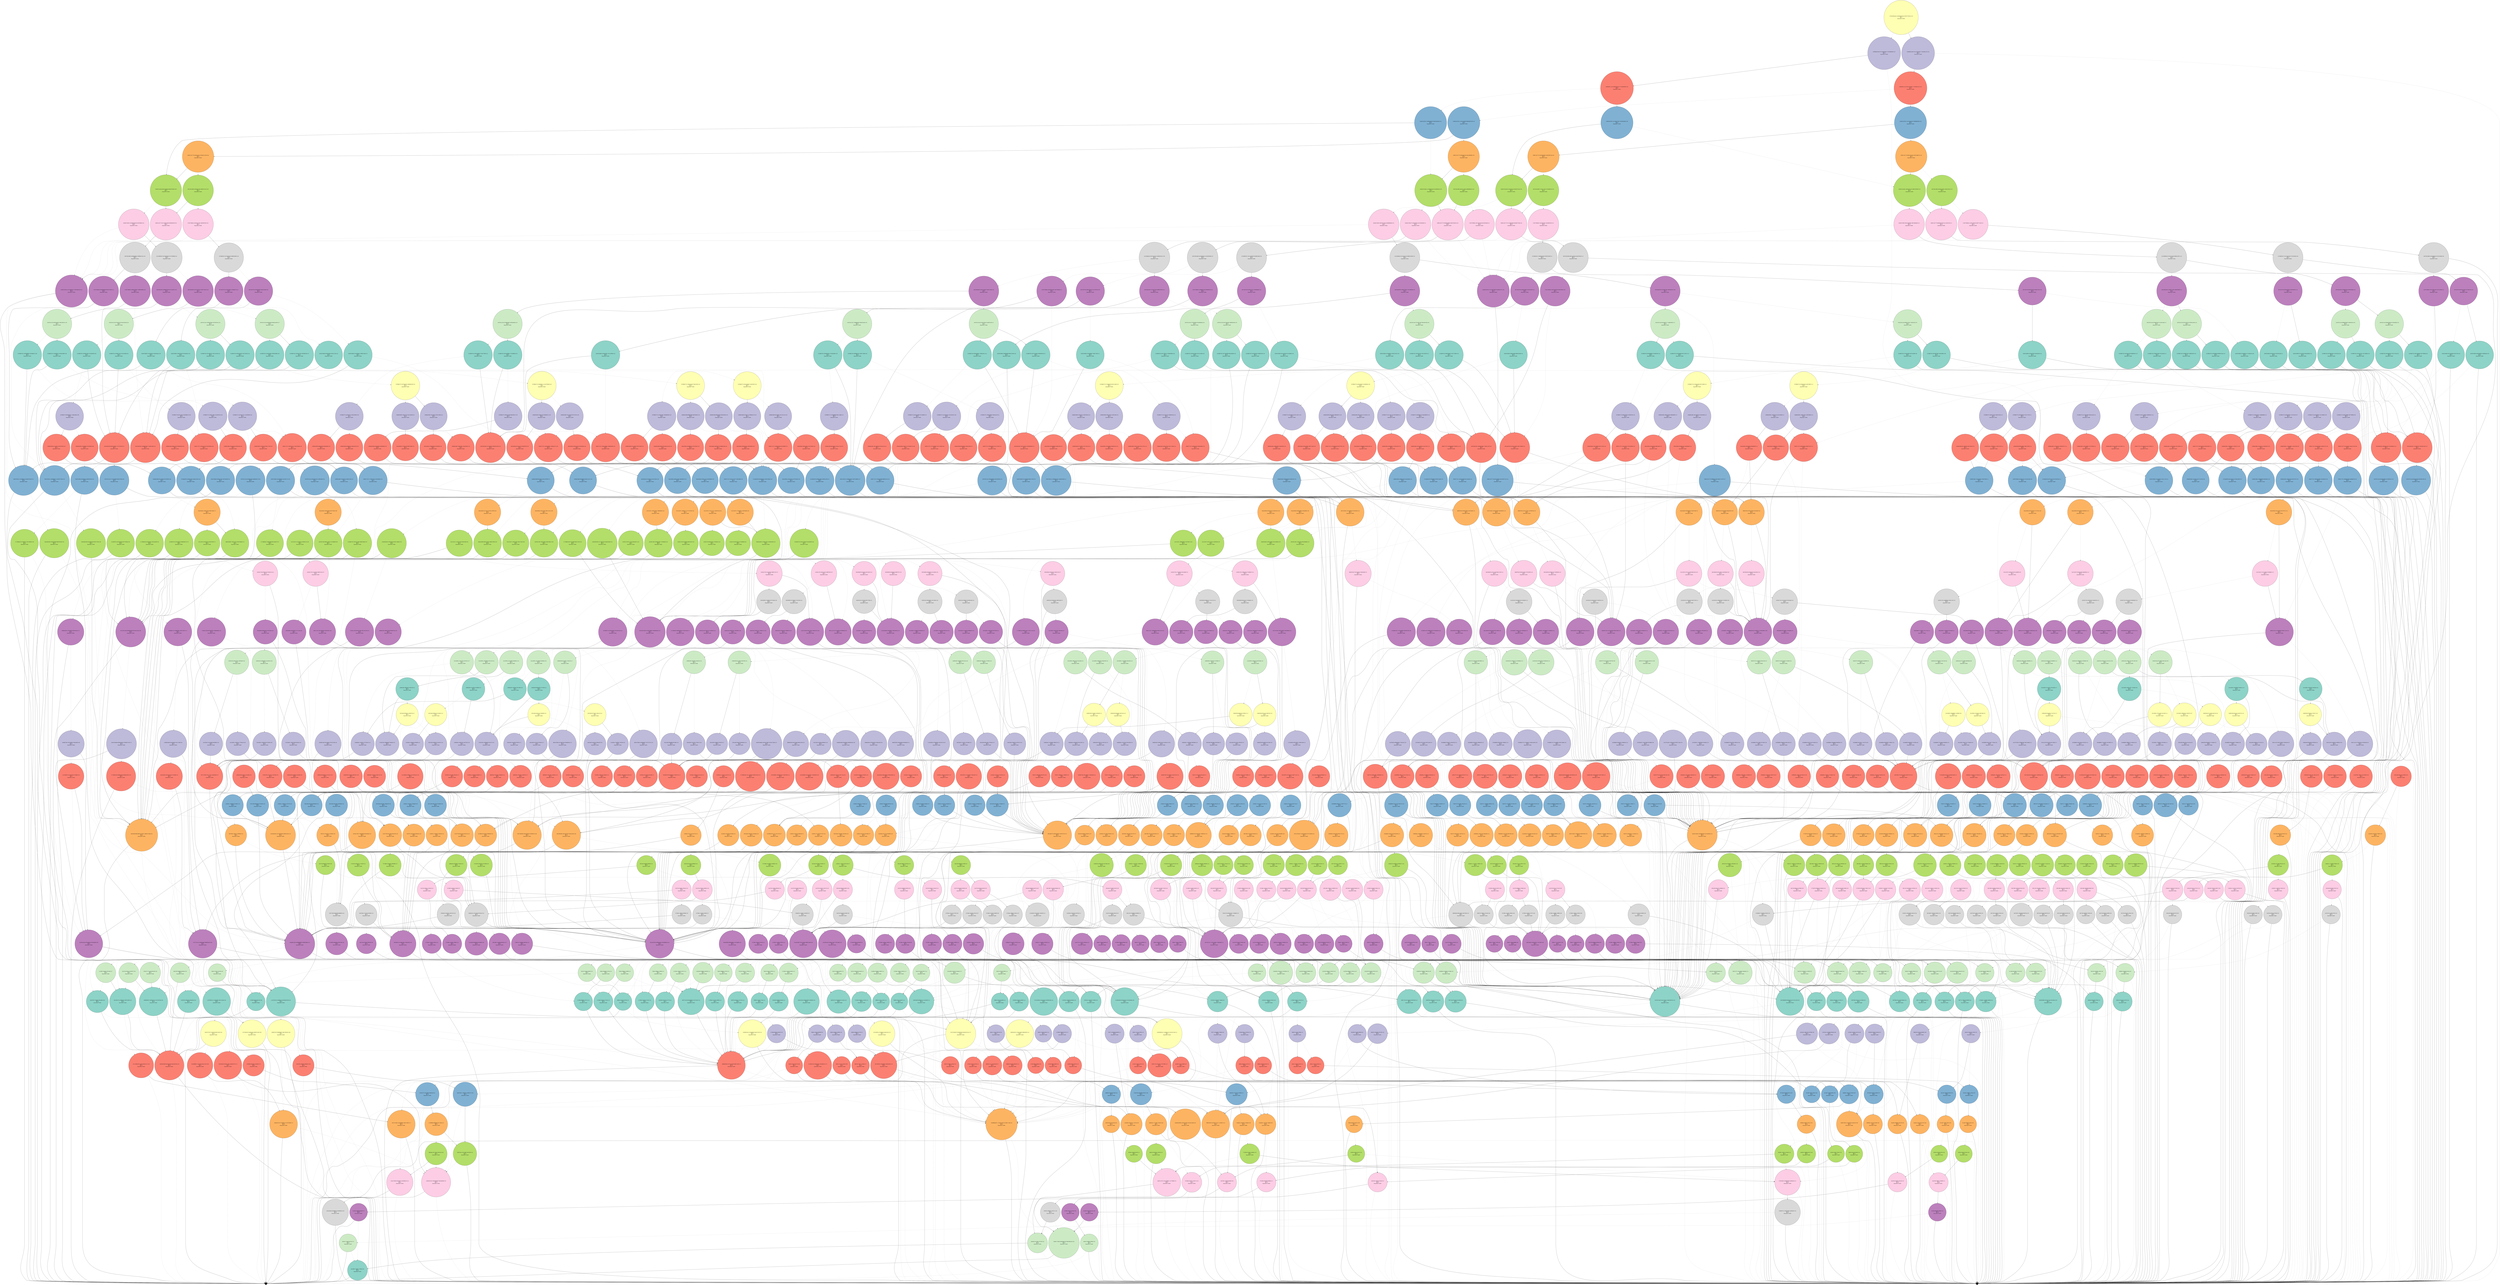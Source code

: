 digraph "" {
		node [colorscheme=set312,
		label="\N",
		shape=circle,
		style=filled
		];
{
graph [rank=same];
164279	[fillcolor=2, label="17592186044416 14039208165184 3552977879232 0.20
PC: 0
DC: 0
DomScore: 0.0000", rank=1];
}
{
graph [rank=same];
164274	[fillcolor=3, label="8796093022208 7021274070976 1774818951232 0.20
PC: 0
DC: 0
DomScore: 0.0000", rank=2];
164278	[fillcolor=3, label="8796093022208 7017934094208 1778158928000 0.20
PC: 0
DC: 0
DomScore: 0.0000", rank=2];
}
{
graph [rank=same];
164277	[fillcolor=4, label="4398046511104 2619887583104 1778158928000 0.40
PC: 0
DC: 0
DomScore: 0.0000", rank=3];
164273	[fillcolor=4, label="4398046511104 2623227559872 1774818951232 0.40
PC: 0
DC: 0
DomScore: 0.0000", rank=3];
}
{
graph [rank=same];
163674	[fillcolor=5, label="2199023255552 1413153391616 785869863936 0.36
PC: 0
DC: 0
DomScore: 0.0000", rank=4];
164275	[fillcolor=5, label="2199023255552 1411064727552 787958528000 0.36
PC: 0
DC: 0
DomScore: 0.0000", rank=4];
164276	[fillcolor=5, label="2199023255552 1208822855552 990200400000 0.45
PC: 0
DC: 0
DomScore: 0.0000", rank=4];
164272	[fillcolor=5, label="2199023255552 1210074168256 988949087296 0.45
PC: 0
DC: 0
DomScore: 0.0000", rank=4];
}
{
graph [rank=same];
163456	[fillcolor=6, label="1099511627776 552955630592 546555997184 0.50
PC: 0
DC: 0
DomScore: 0.0000", rank=5];
164046	[fillcolor=6, label="1099511627776 444581505472 654930122304 0.60
PC: 0
DC: 0
DomScore: 0.0000", rank=5];
163673	[fillcolor=6, label="1099511627776 860197761024 239313866752 0.22
PC: 0
DC: 0
DomScore: 0.0000", rank=5];
164271	[fillcolor=6, label="1099511627776 765492662784 334018964992 0.30
PC: 0
DC: 0
DomScore: 0.0000", rank=5];
}
{
graph [rank=same];
164036	[fillcolor=7, label="1649267441664 665327648064 983939793600 0.60
PC: 0
DC: 0
DomScore: 0.0000", rank=6];
164261	[fillcolor=7, label="1649267441664 1147906635264 501360806400 0.30
PC: 0
DC: 0
DomScore: 0.0000", rank=6];
163446	[fillcolor=7, label="1649267441664 827186740224 822080701440 0.50
PC: 0
DC: 0
DomScore: 0.0000", rank=6];
164045	[fillcolor=7, label="549755813888 222805622784 326950191104 0.59
PC: 0
DC: 0
DomScore: 0.0000", rank=6];
163672	[fillcolor=7, label="549755813888 430394310656 119361503232 0.22
PC: 0
DC: 0
DomScore: 0.0000", rank=6];
163663	[fillcolor=7, label="1649267441664 1289410351104 359857090560 0.22
PC: 0
DC: 0
DomScore: 0.0000", rank=6];
164270	[fillcolor=7, label="549755813888 382857117696 166898696192 0.30
PC: 0
DC: 0
DomScore: 0.0000", rank=6];
163455	[fillcolor=7, label="549755813888 277226717184 272529096704 0.50
PC: 0
DC: 0
DomScore: 0.0000", rank=6];
}
{
graph [rank=same];
164269	[fillcolor=8, label="274877906944 190716051456 84161855488 0.31
PC: 0
DC: 0
DomScore: 0.0000", rank=7];
163478	[fillcolor=8, label="1099511627776 868388700160 231122927616 0.21
PC: 0
DC: 0
DomScore: 0.0000", rank=7];
164072	[fillcolor=8, label="1099511627776 768564264960 330947362816 0.30
PC: 0
DC: 0
DomScore: 0.0000", rank=7];
164044	[fillcolor=8, label="274877906944 108519227392 166358679552 0.61
PC: 0
DC: 0
DomScore: 0.0000", rank=7];
163146	[fillcolor=8, label="1099511627776 571230650368 528280977408 0.48
PC: 0
DC: 0
DomScore: 0.0000", rank=7];
163445	[fillcolor=8, label="824633720832 398763752448 425869968384 0.52
PC: 0
DC: 0
DomScore: 0.0000", rank=7];
163454	[fillcolor=8, label="274877906944 134419054592 140458852352 0.51
PC: 0
DC: 0
DomScore: 0.0000", rank=7];
163662	[fillcolor=8, label="824633720832 638118825984 186514894848 0.23
PC: 0
DC: 0
DomScore: 0.0000", rank=7];
163671	[fillcolor=8, label="274877906944 213297135616 61580771328 0.22
PC: 0
DC: 0
DomScore: 0.0000", rank=7];
164035	[fillcolor=8, label="824633720832 322468461888 502165258944 0.61
PC: 0
DC: 0
DomScore: 0.0000", rank=7];
163699	[fillcolor=8, label="1099511627776 457145581568 642366046208 0.58
PC: 0
DC: 0
DomScore: 0.0000", rank=7];
164260	[fillcolor=8, label="824633720832 571483436544 253150284288 0.31
PC: 0
DC: 0
DomScore: 0.0000", rank=7];
}
{
graph [rank=same];
163670	[fillcolor=9, label="137438953472 124713435136 12725518336 0.09
PC: 0
DC: 0
DomScore: 0.0000", rank=8];
163453	[fillcolor=9, label="137438953472 108649250816 28789702656 0.21
PC: 0
DC: 0
DomScore: 0.0000", rank=8];
163143	[fillcolor=9, label="549755813888 468151435264 81604378624 0.15
PC: 0
DC: 0
DomScore: 0.0000", rank=8];
164043	[fillcolor=9, label="137438953472 82749423616 54689529856 0.40
PC: 0
DC: 0
DomScore: 0.0000", rank=8];
164034	[fillcolor=9, label="412316860416 245159050560 167157809856 0.41
PC: 0
DC: 0
DomScore: 0.0000", rank=8];
163698	[fillcolor=9, label="549755813888 354066366464 195689447424 0.36
PC: 0
DC: 0
DomScore: 0.0000", rank=8];
164259	[fillcolor=9, label="412316860416 305732335104 106584525312 0.26
PC: 0
DC: 0
DomScore: 0.0000", rank=8];
164268	[fillcolor=9, label="137438953472 102132350976 35306602496 0.26
PC: 0
DC: 0
DomScore: 0.0000", rank=8];
163468	[fillcolor=9, label="549755813888 514053898240 35701915648 0.06
PC: 0
DC: 0
DomScore: 0.0000", rank=8];
163444	[fillcolor=9, label="412316860416 321454341120 90862519296 0.22
PC: 0
DC: 0
DomScore: 0.0000", rank=8];
164071	[fillcolor=9, label="549755813888 414229463040 135526350848 0.25
PC: 0
DC: 0
DomScore: 0.0000", rank=8];
163661	[fillcolor=9, label="412316860416 372367724544 39949135872 0.10
PC: 0
DC: 0
DomScore: 0.0000", rank=8];
}
{
graph [rank=same];
164258	[fillcolor=10, label="206158430208 148473158400 57685271808 0.28
PC: 0
DC: 0
DomScore: 0.0000", rank=9];
164057	[fillcolor=10, label="274877906944 213808840704 61069066240 0.22
PC: 0
DC: 0
DomScore: 0.0000", rank=9];
164033	[fillcolor=10, label="206158430208 104170725024 101987705184 0.49
PC: 0
DC: 0
DomScore: 0.0000", rank=9];
163996	[fillcolor=10, label="206158430208 140988325536 65170104672 0.32
PC: 0
DC: 0
DomScore: 0.0000", rank=9];
164229	[fillcolor=10, label="206158430208 157259176704 48899253504 0.24
PC: 0
DC: 0
DomScore: 0.0000", rank=9];
163660	[fillcolor=10, label="206158430208 174469171200 31689259008 0.15
PC: 0
DC: 0
DomScore: 0.0000", rank=9];
163477	[fillcolor=10, label="2199023255552 1417339207680 781684047872 0.36
PC: 0
DC: 0
DomScore: 0.0000", rank=9];
163145	[fillcolor=10, label="2199023255552 412316860416 1786706395136 0.81
PC: 0
DC: 0
DomScore: 0.0000", rank=9];
163412	[fillcolor=10, label="206158430208 187503607296 18654822912 0.09
PC: 0
DC: 0
DomScore: 0.0000", rank=9];
164039	[fillcolor=10, label="68719476736 47510978560 21208498176 0.31
PC: 0
DC: 0
DomScore: 0.0000", rank=9];
163467	[fillcolor=10, label="274877906944 239175991296 35701915648 0.13
PC: 0
DC: 0
DomScore: 0.0000", rank=9];
163666	[fillcolor=10, label="68719476736 66261614592 2457862144 0.04
PC: 0
DC: 0
DomScore: 0.0000", rank=9];
164042	[fillcolor=10, label="68719476736 35238445056 33481031680 0.49
PC: 0
DC: 0
DomScore: 0.0000", rank=9];
163142	[fillcolor=10, label="274877906944 193273528320 81604378624 0.30
PC: 0
DC: 0
DomScore: 0.0000", rank=9];
164267	[fillcolor=10, label="68719476736 49601839104 19117637632 0.28
PC: 0
DC: 0
DomScore: 0.0000", rank=9];
163449	[fillcolor=10, label="68719476736 63250104320 5469372416 0.08
PC: 0
DC: 0
DomScore: 0.0000", rank=9];
163684	[fillcolor=10, label="274877906944 205084688384 69793218560 0.25
PC: 0
DC: 0
DomScore: 0.0000", rank=9];
163697	[fillcolor=10, label="274877906944 148981678080 125896228864 0.46
PC: 0
DC: 0
DomScore: 0.0000", rank=9];
163669	[fillcolor=10, label="68719476736 58451820544 10267656192 0.15
PC: 0
DC: 0
DomScore: 0.0000", rank=9];
163452	[fillcolor=10, label="68719476736 45399146496 23320330240 0.34
PC: 0
DC: 0
DomScore: 0.0000", rank=9];
163443	[fillcolor=10, label="206158430208 133950733824 72207696384 0.35
PC: 0
DC: 0
DomScore: 0.0000", rank=9];
164264	[fillcolor=10, label="68719476736 52530511872 16188964864 0.24
PC: 0
DC: 0
DomScore: 0.0000", rank=9];
163633	[fillcolor=10, label="206158430208 197898553344 8259876864 0.04
PC: 0
DC: 0
DomScore: 0.0000", rank=9];
164070	[fillcolor=10, label="274877906944 200420622336 74457284608 0.27
PC: 0
DC: 0
DomScore: 0.0000", rank=9];
}
{
graph [rank=same];
163659	[fillcolor=11, label="103079215104 91266387456 11812827648 0.11
PC: 0
DC: 0
DomScore: 0.0000", rank=10];
163632	[fillcolor=11, label="103079215104 99898265088 3180950016 0.03
PC: 0
DC: 0
DomScore: 0.0000", rank=10];
163557	[fillcolor=11, label="103079215104 98000288256 5078926848 0.05
PC: 0
DC: 0
DomScore: 0.0000", rank=10];
164153	[fillcolor=11, label="103079215104 72988894656 30090320448 0.29
PC: 0
DC: 0
DomScore: 0.0000", rank=10];
163995	[fillcolor=11, label="103079215104 78000679584 25078535520 0.24
PC: 0
DC: 0
DomScore: 0.0000", rank=10];
164032	[fillcolor=11, label="103079215104 64436300448 38642914656 0.37
PC: 0
DC: 0
DomScore: 0.0000", rank=10];
164228	[fillcolor=11, label="103079215104 84270282048 18808933056 0.18
PC: 0
DC: 0
DomScore: 0.0000", rank=10];
163442	[fillcolor=11, label="103079215104 76155207168 26924007936 0.26
PC: 0
DC: 0
DomScore: 0.0000", rank=10];
163411	[fillcolor=11, label="103079215104 95885213184 7194001920 0.07
PC: 0
DC: 0
DomScore: 0.0000", rank=10];
163646	[fillcolor=11, label="103079215104 83202783744 19876431360 0.19
PC: 0
DC: 0
DomScore: 0.0000", rank=10];
164011	[fillcolor=11, label="103079215104 39734424576 63344790528 0.61
PC: 0
DC: 0
DomScore: 0.0000", rank=10];
163424	[fillcolor=11, label="103079215104 57795526656 45283688448 0.44
PC: 0
DC: 0
DomScore: 0.0000", rank=10];
164257	[fillcolor=11, label="103079215104 81033327936 22045887168 0.21
PC: 0
DC: 0
DomScore: 0.0000", rank=10];
164243	[fillcolor=11, label="103079215104 67439830464 35639384640 0.35
PC: 0
DC: 0
DomScore: 0.0000", rank=10];
163770	[fillcolor=11, label="103079215104 62987645952 40091569152 0.39
PC: 0
DC: 0
DomScore: 0.0000", rank=10];
163206	[fillcolor=11, label="103079215104 91618394112 11460820992 0.11
PC: 0
DC: 0
DomScore: 0.0000", rank=10];
}
{
graph [rank=same];
163410	[fillcolor=1, label="51539607552 47532355584 4007251968 0.08
PC: 0
DC: 0
DomScore: 0.0000", rank=11];
163423	[fillcolor=1, label="51539607552 28271050752 23268556800 0.45
PC: 0
DC: 0
DomScore: 0.0000", rank=11];
164266	[fillcolor=1, label="34359738368 27053260800 7306477568 0.21
PC: 0
DC: 0
DomScore: 0.0000", rank=11];
163448	[fillcolor=1, label="34359738368 32245809152 2113929216 0.06
PC: 0
DC: 0
DomScore: 0.0000", rank=11];
163769	[fillcolor=1, label="51539607552 31062958080 20476649472 0.40
PC: 0
DC: 0
DomScore: 0.0000", rank=11];
163746	[fillcolor=1, label="51539607552 31924687872 19614919680 0.38
PC: 0
DC: 0
DomScore: 0.0000", rank=11];
163664	[fillcolor=1, label="34359738368 32849788928 1509949440 0.04
PC: 0
DC: 0
DomScore: 0.0000", rank=11];
164024	[fillcolor=1, label="51539607552 32500197792 19039409760 0.37
PC: 0
DC: 0
DomScore: 0.0000", rank=11];
163419	[fillcolor=1, label="51539607552 29524475904 22015131648 0.43
PC: 0
DC: 0
DomScore: 0.0000", rank=11];
164242	[fillcolor=1, label="51539607552 33625529856 17914077696 0.35
PC: 0
DC: 0
DomScore: 0.0000", rank=11];
164010	[fillcolor=1, label="51539607552 19436347392 32103260160 0.62
PC: 0
DC: 0
DomScore: 0.0000", rank=11];
164040	[fillcolor=1, label="34359738368 13564379136 20795359232 0.61
PC: 0
DC: 0
DomScore: 0.0000", rank=11];
163658	[fillcolor=1, label="51539607552 45479915520 6059692032 0.12
PC: 0
DC: 0
DomScore: 0.0000", rank=11];
163556	[fillcolor=1, label="51539607552 48748449792 2791157760 0.05
PC: 0
DC: 0
DomScore: 0.0000", rank=11];
163603	[fillcolor=1, label="51539607552 50102410752 1437196800 0.03
PC: 0
DC: 0
DomScore: 0.0000", rank=11];
164256	[fillcolor=1, label="51539607552 40459184640 11080422912 0.21
PC: 0
DC: 0
DomScore: 0.0000", rank=11];
164196	[fillcolor=1, label="51539607552 42192620352 9346987200 0.18
PC: 0
DC: 0
DomScore: 0.0000", rank=11];
163994	[fillcolor=1, label="51539607552 38718292224 12821315328 0.25
PC: 0
DC: 0
DomScore: 0.0000", rank=11];
163641	[fillcolor=1, label="51539607552 41853086208 9686521344 0.19
PC: 0
DC: 0
DomScore: 0.0000", rank=11];
164152	[fillcolor=1, label="51539607552 36400061952 15139545600 0.29
PC: 0
DC: 0
DomScore: 0.0000", rank=11];
164006	[fillcolor=1, label="51539607552 20298077184 31241530368 0.61
PC: 0
DC: 0
DomScore: 0.0000", rank=11];
163441	[fillcolor=1, label="51539607552 37667352576 13872254976 0.27
PC: 0
DC: 0
DomScore: 0.0000", rank=11];
164263	[fillcolor=1, label="34359738368 28132245504 6227492864 0.18
PC: 0
DC: 0
DomScore: 0.0000", rank=11];
163451	[fillcolor=1, label="34359738368 25669140480 8690597888 0.25
PC: 0
DC: 0
DomScore: 0.0000", rank=11];
164038	[fillcolor=1, label="34359738368 26195525632 8164212736 0.24
PC: 0
DC: 0
DomScore: 0.0000", rank=11];
164031	[fillcolor=1, label="51539607552 31936102656 19603504896 0.38
PC: 0
DC: 0
DomScore: 0.0000", rank=11];
163527	[fillcolor=1, label="51539607552 49251838464 2287769088 0.04
PC: 0
DC: 0
DomScore: 0.0000", rank=11];
164252	[fillcolor=1, label="51539607552 40574143296 10965464256 0.21
PC: 0
DC: 0
DomScore: 0.0000", rank=11];
164262	[fillcolor=1, label="34359738368 24398266368 9961472000 0.29
PC: 0
DC: 0
DomScore: 0.0000", rank=11];
164265	[fillcolor=1, label="34359738368 22548578304 11811160064 0.34
PC: 0
DC: 0
DomScore: 0.0000", rank=11];
163186	[fillcolor=1, label="51539607552 46435909632 5103697920 0.10
PC: 0
DC: 0
DomScore: 0.0000", rank=11];
163665	[fillcolor=1, label="34359738368 33411825664 947912704 0.03
PC: 0
DC: 0
DomScore: 0.0000", rank=11];
163645	[fillcolor=1, label="51539607552 41349697536 10189910016 0.20
PC: 0
DC: 0
DomScore: 0.0000", rank=11];
163326	[fillcolor=1, label="51539607552 48352857600 3186749952 0.06
PC: 0
DC: 0
DomScore: 0.0000", rank=11];
163631	[fillcolor=1, label="51539607552 49795854336 1743753216 0.03
PC: 0
DC: 0
DomScore: 0.0000", rank=11];
163447	[fillcolor=1, label="34359738368 31004295168 3355443200 0.10
PC: 0
DC: 0
DomScore: 0.0000", rank=11];
163450	[fillcolor=1, label="34359738368 19730006016 14629732352 0.43
PC: 0
DC: 0
DomScore: 0.0000", rank=11];
164227	[fillcolor=1, label="51539607552 42077661696 9461945856 0.18
PC: 0
DC: 0
DomScore: 0.0000", rank=11];
164041	[fillcolor=1, label="34359738368 21674065920 12685672448 0.37
PC: 0
DC: 0
DomScore: 0.0000", rank=11];
164037	[fillcolor=1, label="34359738368 21315452928 13044285440 0.38
PC: 0
DC: 0
DomScore: 0.0000", rank=11];
164238	[fillcolor=1, label="51539607552 33814300608 17725306944 0.34
PC: 0
DC: 0
DomScore: 0.0000", rank=11];
163654	[fillcolor=1, label="51539607552 45786471936 5753135616 0.11
PC: 0
DC: 0
DomScore: 0.0000", rank=11];
163205	[fillcolor=1, label="51539607552 45182484480 6357123072 0.12
PC: 0
DC: 0
DomScore: 0.0000", rank=11];
163892	[fillcolor=1, label="51539607552 39282387360 12257220192 0.24
PC: 0
DC: 0
DomScore: 0.0000", rank=11];
163434	[fillcolor=1, label="51539607552 38487854592 13051752960 0.25
PC: 0
DC: 0
DomScore: 0.0000", rank=11];
163668	[fillcolor=1, label="34359738368 30534533120 3825205248 0.11
PC: 0
DC: 0
DomScore: 0.0000", rank=11];
163667	[fillcolor=1, label="34359738368 27917287424 6442450944 0.19
PC: 0
DC: 0
DomScore: 0.0000", rank=11];
164118	[fillcolor=1, label="51539607552 36588832704 14950774848 0.29
PC: 0
DC: 0
DomScore: 0.0000", rank=11];
}
{
graph [rank=same];
163325	[fillcolor=2, label="25769803776 22583053824 3186749952 0.12
PC: 0
DC: 0
DomScore: 0.0000", rank=12];
163993	[fillcolor=2, label="25769803776 17981653248 7788150528 0.30
PC: 0
DC: 0
DomScore: 0.0000", rank=12];
163440	[fillcolor=2, label="25769803776 17534693376 8235110400 0.32
PC: 0
DC: 0
DomScore: 0.0000", rank=12];
163409	[fillcolor=2, label="25769803776 21762551808 4007251968 0.16
PC: 0
DC: 0
DomScore: 0.0000", rank=12];
163891	[fillcolor=2, label="25769803776 18545748384 7224055392 0.28
PC: 0
DC: 0
DomScore: 0.0000", rank=12];
164030	[fillcolor=2, label="25769803776 15075000576 10694803200 0.42
PC: 0
DC: 0
DomScore: 0.0000", rank=12];
164023	[fillcolor=2, label="25769803776 15639095712 10130708064 0.39
PC: 0
DC: 0
DomScore: 0.0000", rank=12];
163433	[fillcolor=2, label="25769803776 18355195392 7414608384 0.29
PC: 0
DC: 0
DomScore: 0.0000", rank=12];
}
{
graph [rank=same];
163935	[fillcolor=3, label="12884901888 8984655360 3900246528 0.30
PC: 0
DC: 0
DomScore: 0.0000", rank=13];
163437	[fillcolor=3, label="12884901888 8758370304 4126531584 0.32
PC: 0
DC: 0
DomScore: 0.0000", rank=13];
163439	[fillcolor=3, label="12884901888 8776323072 4108578816 0.32
PC: 0
DC: 0
DomScore: 0.0000", rank=13];
163602	[fillcolor=3, label="25769803776 24332606976 1437196800 0.06
PC: 0
DC: 0
DomScore: 0.0000", rank=13];
164255	[fillcolor=3, label="25769803776 20018244096 5751559680 0.22
PC: 0
DC: 0
DomScore: 0.0000", rank=13];
164117	[fillcolor=3, label="25769803776 17865459648 7904344128 0.31
PC: 0
DC: 0
DomScore: 0.0000", rank=13];
164241	[fillcolor=3, label="25769803776 16487603712 9282200064 0.36
PC: 0
DC: 0
DomScore: 0.0000", rank=13];
163430	[fillcolor=3, label="12884901888 9185442816 3699459072 0.29
PC: 0
DC: 0
DomScore: 0.0000", rank=13];
163653	[fillcolor=3, label="25769803776 22482918912 3286884864 0.13
PC: 0
DC: 0
DomScore: 0.0000", rank=13];
164009	[fillcolor=3, label="25769803776 8363384832 17406418944 0.68
PC: 0
DC: 0
DomScore: 0.0000", rank=13];
163418	[fillcolor=3, label="25769803776 13418348544 12351455232 0.48
PC: 0
DC: 0
DomScore: 0.0000", rank=13];
163745	[fillcolor=3, label="25769803776 14207947776 11561856000 0.45
PC: 0
DC: 0
DomScore: 0.0000", rank=13];
163768	[fillcolor=3, label="25769803776 13346217984 12423585792 0.48
PC: 0
DC: 0
DomScore: 0.0000", rank=13];
163324	[fillcolor=3, label="12884901888 11283681792 1601220096 0.12
PC: 0
DC: 0
DomScore: 0.0000", rank=13];
163657	[fillcolor=3, label="25769803776 22176362496 3593441280 0.14
PC: 0
DC: 0
DomScore: 0.0000", rank=13];
164151	[fillcolor=3, label="25769803776 17676688896 8093114880 0.31
PC: 0
DC: 0
DomScore: 0.0000", rank=13];
163526	[fillcolor=3, label="25769803776 23482034688 2287769088 0.09
PC: 0
DC: 0
DomScore: 0.0000", rank=13];
164022	[fillcolor=3, label="12884901888 7814154336 5070747552 0.39
PC: 0
DC: 0
DomScore: 0.0000", rank=13];
163249	[fillcolor=3, label="12884901888 11299372032 1585529856 0.12
PC: 0
DC: 0
DomScore: 0.0000", rank=13];
164020	[fillcolor=3, label="12884901888 7824941376 5059960512 0.39
PC: 0
DC: 0
DomScore: 0.0000", rank=13];
164226	[fillcolor=3, label="25769803776 20711877120 5057926656 0.20
PC: 0
DC: 0
DomScore: 0.0000", rank=13];
164027	[fillcolor=3, label="12884901888 7531329024 5353572864 0.42
PC: 0
DC: 0
DomScore: 0.0000", rank=13];
163644	[fillcolor=3, label="25769803776 19807752192 5962051584 0.23
PC: 0
DC: 0
DomScore: 0.0000", rank=13];
163185	[fillcolor=3, label="25769803776 20666105856 5103697920 0.20
PC: 0
DC: 0
DomScore: 0.0000", rank=13];
163640	[fillcolor=3, label="25769803776 20311140864 5458662912 0.21
PC: 0
DC: 0
DomScore: 0.0000", rank=13];
164005	[fillcolor=3, label="25769803776 9225114624 16544689152 0.64
PC: 0
DC: 0
DomScore: 0.0000", rank=13];
164251	[fillcolor=3, label="25769803776 20133202752 5636601024 0.22
PC: 0
DC: 0
DomScore: 0.0000", rank=13];
164195	[fillcolor=3, label="25769803776 20826835776 4942968000 0.19
PC: 0
DC: 0
DomScore: 0.0000", rank=13];
163361	[fillcolor=3, label="12884901888 10872299520 2012602368 0.16
PC: 0
DC: 0
DomScore: 0.0000", rank=13];
163555	[fillcolor=3, label="25769803776 22978646016 2791157760 0.11
PC: 0
DC: 0
DomScore: 0.0000", rank=13];
163432	[fillcolor=3, label="12884901888 9169752576 3715149312 0.29
PC: 0
DC: 0
DomScore: 0.0000", rank=13];
163422	[fillcolor=3, label="25769803776 12164923392 13604880384 0.53
PC: 0
DC: 0
DomScore: 0.0000", rank=13];
163408	[fillcolor=3, label="12884901888 10890252288 1994649600 0.15
PC: 0
DC: 0
DomScore: 0.0000", rank=13];
163992	[fillcolor=3, label="12884901888 8996997888 3887904000 0.30
PC: 0
DC: 0
DomScore: 0.0000", rank=13];
163890	[fillcolor=3, label="12884901888 9267480672 3617421216 0.28
PC: 0
DC: 0
DomScore: 0.0000", rank=13];
163204	[fillcolor=3, label="25769803776 19412680704 6357123072 0.25
PC: 0
DC: 0
DomScore: 0.0000", rank=13];
164237	[fillcolor=3, label="25769803776 16676374464 9093429312 0.35
PC: 0
DC: 0
DomScore: 0.0000", rank=13];
163816	[fillcolor=3, label="12884901888 9278267712 3606634176 0.28
PC: 0
DC: 0
DomScore: 0.0000", rank=13];
164029	[fillcolor=3, label="12884901888 7543671552 5341230336 0.41
PC: 0
DC: 0
DomScore: 0.0000", rank=13];
163630	[fillcolor=3, label="25769803776 24026050560 1743753216 0.07
PC: 0
DC: 0
DomScore: 0.0000", rank=13];
}
{
graph [rank=same];
163696	[fillcolor=4, label="206158430208 134888816640 71269613568 0.35
PC: 0
DC: 0
DomScore: 0.0000", rank=14];
163416	[fillcolor=4, label="12884901888 6673907712 6210994176 0.48
PC: 0
DC: 0
DomScore: 0.0000", rank=14];
163136	[fillcolor=4, label="206158430208 128849018880 77309411328 0.38
PC: 0
DC: 0
DomScore: 0.0000", rank=14];
164116	[fillcolor=4, label="30064771072 20853030912 9211740160 0.31
PC: 0
DC: 0
DomScore: 0.0000", rank=14];
163141	[fillcolor=4, label="206158430208 161061273600 45097156608 0.22
PC: 0
DC: 0
DomScore: 0.0000", rank=14];
164192	[fillcolor=4, label="12884901888 10410543936 2474357952 0.19
PC: 0
DC: 0
DomScore: 0.0000", rank=14];
163642	[fillcolor=4, label="12884901888 9917583360 2967318528 0.23
PC: 0
DC: 0
DomScore: 0.0000", rank=14];
164069	[fillcolor=4, label="206158430208 163527524352 42630905856 0.21
PC: 0
DC: 0
DomScore: 0.0000", rank=14];
164063	[fillcolor=4, label="206158430208 137103409152 69055021056 0.33
PC: 0
DC: 0
DomScore: 0.0000", rank=14];
164007	[fillcolor=4, label="12884901888 4211023872 8673878016 0.67
PC: 0
DC: 0
DomScore: 0.0000", rank=14];
163438	[fillcolor=4, label="6442450944 4397469696 2044981248 0.32
PC: 0
DC: 0
DomScore: 0.0000", rank=14];
163889	[fillcolor=4, label="6442450944 4628318304 1814132640 0.28
PC: 0
DC: 0
DomScore: 0.0000", rank=14];
163431	[fillcolor=4, label="6442450944 4576989696 1865461248 0.29
PC: 0
DC: 0
DomScore: 0.0000", rank=14];
164235	[fillcolor=4, label="12884901888 8333903808 4550998080 0.35
PC: 0
DC: 0
DomScore: 0.0000", rank=14];
163656	[fillcolor=4, label="12884901888 11079254016 1805647872 0.14
PC: 0
DC: 0
DomScore: 0.0000", rank=14];
163991	[fillcolor=4, label="6442450944 4504898304 1937552640 0.30
PC: 0
DC: 0
DomScore: 0.0000", rank=14];
164025	[fillcolor=4, label="6442450944 3765892608 2676558336 0.42
PC: 0
DC: 0
DomScore: 0.0000", rank=14];
164236	[fillcolor=4, label="30064771072 19465764864 10599006208 0.35
PC: 0
DC: 0
DomScore: 0.0000", rank=14];
164021	[fillcolor=4, label="6442450944 3901655136 2540795808 0.39
PC: 0
DC: 0
DomScore: 0.0000", rank=14];
163639	[fillcolor=4, label="30064771072 23722983424 6341787648 0.21
PC: 0
DC: 0
DomScore: 0.0000", rank=14];
163815	[fillcolor=4, label="30064771072 21649424384 8415346688 0.28
PC: 0
DC: 0
DomScore: 0.0000", rank=14];
164225	[fillcolor=4, label="12884901888 10359286272 2525615616 0.20
PC: 0
DC: 0
DomScore: 0.0000", rank=14];
164114	[fillcolor=4, label="12884901888 8928446400 3956455488 0.31
PC: 0
DC: 0
DomScore: 0.0000", rank=14];
163435	[fillcolor=4, label="6442450944 4379516928 2062934016 0.32
PC: 0
DC: 0
DomScore: 0.0000", rank=14];
163525	[fillcolor=4, label="30064771072 27422359552 2642411520 0.09
PC: 0
DC: 0
DomScore: 0.0000", rank=14];
163248	[fillcolor=4, label="30064771072 26365394944 3699376128 0.12
PC: 0
DC: 0
DomScore: 0.0000", rank=14];
163638	[fillcolor=4, label="12884901888 10144147968 2740753920 0.21
PC: 0
DC: 0
DomScore: 0.0000", rank=14];
163523	[fillcolor=4, label="12884901888 11729594880 1155307008 0.09
PC: 0
DC: 0
DomScore: 0.0000", rank=14];
163629	[fillcolor=4, label="12884901888 12021952512 862949376 0.07
PC: 0
DC: 0
DomScore: 0.0000", rank=14];
163184	[fillcolor=4, label="30064771072 24192745472 5872025600 0.20
PC: 0
DC: 0
DomScore: 0.0000", rank=14];
164019	[fillcolor=4, label="30064771072 18258329600 11806441472 0.39
PC: 0
DC: 0
DomScore: 0.0000", rank=14];
164018	[fillcolor=4, label="6442450944 3912442176 2530008768 0.39
PC: 0
DC: 0
DomScore: 0.0000", rank=14];
164028	[fillcolor=4, label="6442450944 3778235136 2664215808 0.41
PC: 0
DC: 0
DomScore: 0.0000", rank=14];
163407	[fillcolor=4, label="6442450944 5454434304 988016640 0.15
PC: 0
DC: 0
DomScore: 0.0000", rank=14];
164239	[fillcolor=4, label="12884901888 8248942080 4635959808 0.36
PC: 0
DC: 0
DomScore: 0.0000", rank=14];
164254	[fillcolor=4, label="12884901888 10005774336 2879127552 0.22
PC: 0
DC: 0
DomScore: 0.0000", rank=14];
163813	[fillcolor=4, label="6442450944 4639105344 1803345600 0.28
PC: 0
DC: 0
DomScore: 0.0000", rank=14];
163417	[fillcolor=4, label="30064771072 15737028608 14327742464 0.48
PC: 0
DC: 0
DomScore: 0.0000", rank=14];
163651	[fillcolor=4, label="12884901888 11233795584 1651106304 0.13
PC: 0
DC: 0
DomScore: 0.0000", rank=14];
163690	[fillcolor=4, label="206158430208 88583700480 117574729728 0.57
PC: 0
DC: 0
DomScore: 0.0000", rank=14];
164008	[fillcolor=4, label="12884901888 4152360960 8732540928 0.68
PC: 0
DC: 0
DomScore: 0.0000", rank=14];
163360	[fillcolor=4, label="6442450944 5436481536 1005969408 0.16
PC: 0
DC: 0
DomScore: 0.0000", rank=14];
163934	[fillcolor=4, label="6442450944 4492555776 1949895168 0.30
PC: 0
DC: 0
DomScore: 0.0000", rank=14];
164026	[fillcolor=4, label="12884901888 7530872832 5354029056 0.42
PC: 0
DC: 0
DomScore: 0.0000", rank=14];
163652	[fillcolor=4, label="30064771072 26247954432 3816816640 0.13
PC: 0
DC: 0
DomScore: 0.0000", rank=14];
164003	[fillcolor=4, label="12884901888 4588311552 8296590336 0.64
PC: 0
DC: 0
DomScore: 0.0000", rank=14];
163247	[fillcolor=4, label="6442450944 5649644544 792806400 0.12
PC: 0
DC: 0
DomScore: 0.0000", rank=14];
164004	[fillcolor=4, label="30064771072 10819207168 19245563904 0.64
PC: 0
DC: 0
DomScore: 0.0000", rank=14];
163428	[fillcolor=4, label="6442450944 4592679936 1849771008 0.29
PC: 0
DC: 0
DomScore: 0.0000", rank=14];
163421	[fillcolor=4, label="12884901888 6039797760 6845104128 0.53
PC: 0
DC: 0
DomScore: 0.0000", rank=14];
163655	[fillcolor=4, label="12884901888 11097108480 1787793408 0.14
PC: 0
DC: 0
DomScore: 0.0000", rank=14];
164249	[fillcolor=4, label="12884901888 10063727424 2821174464 0.22
PC: 0
DC: 0
DomScore: 0.0000", rank=14];
163601	[fillcolor=4, label="30064771072 28405923840 1658847232 0.06
PC: 0
DC: 0
DomScore: 0.0000", rank=14];
163429	[fillcolor=4, label="30064771072 21432893440 8631877632 0.29
PC: 0
DC: 0
DomScore: 0.0000", rank=14];
163466	[fillcolor=4, label="206158430208 186428424192 19730006016 0.10
PC: 0
DC: 0
DomScore: 0.0000", rank=14];
163767	[fillcolor=4, label="12884901888 6702440448 6182461440 0.48
PC: 0
DC: 0
DomScore: 0.0000", rank=14];
163461	[fillcolor=4, label="206158430208 172335562752 33822867456 0.16
PC: 0
DC: 0
DomScore: 0.0000", rank=14];
163744	[fillcolor=4, label="30064771072 16632512512 13432258560 0.45
PC: 0
DC: 0
DomScore: 0.0000", rank=14];
164253	[fillcolor=4, label="12884901888 10012469760 2872432128 0.22
PC: 0
DC: 0
DomScore: 0.0000", rank=14];
163554	[fillcolor=4, label="12884901888 11503030272 1381871616 0.11
PC: 0
DC: 0
DomScore: 0.0000", rank=14];
164240	[fillcolor=4, label="12884901888 8238661632 4646240256 0.36
PC: 0
DC: 0
DomScore: 0.0000", rank=14];
164150	[fillcolor=4, label="12884901888 8843484672 4041417216 0.31
PC: 0
DC: 0
DomScore: 0.0000", rank=14];
163203	[fillcolor=4, label="12884901888 9749004288 3135897600 0.24
PC: 0
DC: 0
DomScore: 0.0000", rank=14];
164250	[fillcolor=4, label="30064771072 23495442432 6569328640 0.22
PC: 0
DC: 0
DomScore: 0.0000", rank=14];
163323	[fillcolor=4, label="6442450944 5633954304 808496640 0.13
PC: 0
DC: 0
DomScore: 0.0000", rank=14];
163643	[fillcolor=4, label="12884901888 9890168832 2994733056 0.23
PC: 0
DC: 0
DomScore: 0.0000", rank=14];
163183	[fillcolor=4, label="12884901888 10297786368 2587115520 0.20
PC: 0
DC: 0
DomScore: 0.0000", rank=14];
163420	[fillcolor=4, label="12884901888 6125125632 6759776256 0.52
PC: 0
DC: 0
DomScore: 0.0000", rank=14];
163599	[fillcolor=4, label="12884901888 12158639616 726262272 0.06
PC: 0
DC: 0
DomScore: 0.0000", rank=14];
163742	[fillcolor=4, label="12884901888 7079728128 5805173760 0.45
PC: 0
DC: 0
DomScore: 0.0000", rank=14];
164194	[fillcolor=4, label="30064771072 24304680960 5760090112 0.19
PC: 0
DC: 0
DomScore: 0.0000", rank=14];
163436	[fillcolor=4, label="12884901888 8757706752 4127195136 0.32
PC: 0
DC: 0
DomScore: 0.0000", rank=14];
}
{
graph [rank=same];
163465	[fillcolor=5, label="103079215104 83349209088 19730006016 0.19
PC: 0
DC: 0
DomScore: 0.0000", rank=15];
163741	[fillcolor=5, label="47244640256 24360517632 22884122624 0.48
PC: 0
DC: 0
DomScore: 0.0000", rank=15];
163683	[fillcolor=5, label="309237645312 248839667712 60397977600 0.20
PC: 0
DC: 0
DomScore: 0.0000", rank=15];
164056	[fillcolor=5, label="309237645312 256389414912 52848230400 0.17
PC: 0
DC: 0
DomScore: 0.0000", rank=15];
163598	[fillcolor=5, label="47244640256 44015026176 3229614080 0.07
PC: 0
DC: 0
DomScore: 0.0000", rank=15];
163766	[fillcolor=5, label="12884901888 6761103360 6123798528 0.48
PC: 0
DC: 0
DomScore: 0.0000", rank=15];
163689	[fillcolor=5, label="103079215104 17716740096 85362475008 0.83
PC: 0
DC: 0
DomScore: 0.0000", rank=15];
163810	[fillcolor=5, label="6442450944 4786111104 1656339840 0.26
PC: 0
DC: 0
DomScore: 0.0000", rank=15];
164234	[fillcolor=5, label="34359738368 20384317440 13975420928 0.41
PC: 0
DC: 0
DomScore: 0.0000", rank=15];
163739	[fillcolor=5, label="12884901888 7515678720 5369223168 0.42
PC: 0
DC: 0
DomScore: 0.0000", rank=15];
163518	[fillcolor=5, label="12884901888 11983574016 901327872 0.07
PC: 0
DC: 0
DomScore: 0.0000", rank=15];
164017	[fillcolor=5, label="34359738368 16206790656 18152947712 0.53
PC: 0
DC: 0
DomScore: 0.0000", rank=15];
164248	[fillcolor=5, label="34359738368 25757220864 8602517504 0.25
PC: 0
DC: 0
DomScore: 0.0000", rank=15];
163594	[fillcolor=5, label="12884901888 12313181184 571720704 0.04
PC: 0
DC: 0
DomScore: 0.0000", rank=15];
163990	[fillcolor=5, label="6442450944 4517697024 1924753920 0.30
PC: 0
DC: 0
DomScore: 0.0000", rank=15];
163933	[fillcolor=5, label="6442450944 4493011968 1949438976 0.30
PC: 0
DC: 0
DomScore: 0.0000", rank=15];
164051	[fillcolor=5, label="309237645312 224680476672 84557168640 0.27
PC: 0
DC: 0
DomScore: 0.0000", rank=15];
163600	[fillcolor=5, label="30064771072 28802285568 1262485504 0.04
PC: 0
DC: 0
DomScore: 0.0000", rank=15];
163472	[fillcolor=5, label="1099511627776 618475290624 481036337152 0.44
PC: 0
DC: 0
DomScore: 0.0000", rank=15];
164186	[fillcolor=5, label="12884901888 10468497024 2416404864 0.19
PC: 0
DC: 0
DomScore: 0.0000", rank=15];
164115	[fillcolor=5, label="30064771072 21095251968 8969519104 0.30
PC: 0
DC: 0
DomScore: 0.0000", rank=15];
163460	[fillcolor=5, label="103079215104 69256347648 33822867456 0.33
PC: 0
DC: 0
DomScore: 0.0000", rank=15];
163678	[fillcolor=5, label="309237645312 212600881152 96636764160 0.31
PC: 0
DC: 0
DomScore: 0.0000", rank=15];
163553	[fillcolor=5, label="12884901888 11530444800 1354457088 0.11
PC: 0
DC: 0
DomScore: 0.0000", rank=15];
164113	[fillcolor=5, label="47244640256 32388415488 14856224768 0.31
PC: 0
DC: 0
DomScore: 0.0000", rank=15];
163650	[fillcolor=5, label="34359738368 27078426624 7281311744 0.21
PC: 0
DC: 0
DomScore: 0.0000", rank=15];
163628	[fillcolor=5, label="12884901888 12039806976 845094912 0.07
PC: 0
DC: 0
DomScore: 0.0000", rank=15];
164002	[fillcolor=5, label="34359738368 4429185024 29930553344 0.87
PC: 0
DC: 0
DomScore: 0.0000", rank=15];
164193	[fillcolor=5, label="30064771072 24453316608 5611454464 0.19
PC: 0
DC: 0
DomScore: 0.0000", rank=15];
163812	[fillcolor=5, label="47244640256 32942063616 14302576640 0.30
PC: 0
DC: 0
DomScore: 0.0000", rank=15];
164224	[fillcolor=5, label="12884901888 10365981696 2518920192 0.20
PC: 0
DC: 0
DomScore: 0.0000", rank=15];
164149	[fillcolor=5, label="12884901888 8853765120 4031136768 0.31
PC: 0
DC: 0
DomScore: 0.0000", rank=15];
163814	[fillcolor=5, label="30064771072 22335717376 7729053696 0.26
PC: 0
DC: 0
DomScore: 0.0000", rank=15];
164068	[fillcolor=5, label="103079215104 78064386048 25014829056 0.24
PC: 0
DC: 0
DomScore: 0.0000", rank=15];
164191	[fillcolor=5, label="47244640256 37959499776 9285140480 0.20
PC: 0
DC: 0
DomScore: 0.0000", rank=15];
163888	[fillcolor=5, label="6442450944 4764537024 1677913920 0.26
PC: 0
DC: 0
DomScore: 0.0000", rank=15];
163524	[fillcolor=5, label="30064771072 28068282368 1996488704 0.07
PC: 0
DC: 0
DomScore: 0.0000", rank=15];
163695	[fillcolor=5, label="103079215104 51942260736 51136954368 0.50
PC: 0
DC: 0
DomScore: 0.0000", rank=15];
163743	[fillcolor=5, label="30064771072 17762877440 12301893632 0.41
PC: 0
DC: 0
DomScore: 0.0000", rank=15];
163476	[fillcolor=5, label="1099511627776 798863917056 300647710720 0.27
PC: 0
DC: 0
DomScore: 0.0000", rank=15];
164062	[fillcolor=5, label="103079215104 62209916928 40869298176 0.40
PC: 0
DC: 0
DomScore: 0.0000", rank=15];
163637	[fillcolor=5, label="34359738368 22145925120 12213813248 0.36
PC: 0
DC: 0
DomScore: 0.0000", rank=15];
163522	[fillcolor=5, label="47244640256 42077257728 5167382528 0.11
PC: 0
DC: 0
DomScore: 0.0000", rank=15];
164108	[fillcolor=5, label="12884901888 9023688576 3861213312 0.30
PC: 0
DC: 0
DomScore: 0.0000", rank=15];
}
{
graph [rank=same];
163932	[fillcolor=6, label="3221225472 1774439424 1446786048 0.45
PC: 0
DC: 0
DomScore: 0.0000", rank=16];
164185	[fillcolor=6, label="6442450944 4026046080 2416404864 0.38
PC: 0
DC: 0
DomScore: 0.0000", rank=16];
163809	[fillcolor=6, label="3221225472 1854375552 1366849920 0.42
PC: 0
DC: 0
DomScore: 0.0000", rank=16];
163887	[fillcolor=6, label="3221225472 1848491712 1372733760 0.43
PC: 0
DC: 0
DomScore: 0.0000", rank=16];
164107	[fillcolor=6, label="6442450944 2581237632 3861213312 0.60
PC: 0
DC: 0
DomScore: 0.0000", rank=16];
163202	[fillcolor=6, label="19327352832 14751498240 4575854592 0.24
PC: 0
DC: 0
DomScore: 0.0000", rank=16];
163552	[fillcolor=6, label="6442450944 5087993856 1354457088 0.21
PC: 0
DC: 0
DomScore: 0.0000", rank=16];
164223	[fillcolor=6, label="6442450944 3923530752 2518920192 0.39
PC: 0
DC: 0
DomScore: 0.0000", rank=16];
163359	[fillcolor=6, label="9663676416 8155717632 1507958784 0.16
PC: 0
DC: 0
DomScore: 0.0000", rank=16];
163246	[fillcolor=6, label="9663676416 8795206656 868469760 0.09
PC: 0
DC: 0
DomScore: 0.0000", rank=16];
163738	[fillcolor=6, label="6442450944 2049730560 4392720384 0.68
PC: 0
DC: 0
DomScore: 0.0000", rank=16];
163989	[fillcolor=6, label="3221225472 1781171712 1440053760 0.45
PC: 0
DC: 0
DomScore: 0.0000", rank=16];
163322	[fillcolor=6, label="9663676416 8748135936 915540480 0.09
PC: 0
DC: 0
DomScore: 0.0000", rank=16];
163593	[fillcolor=6, label="6442450944 5870730240 571720704 0.09
PC: 0
DC: 0
DomScore: 0.0000", rank=16];
163765	[fillcolor=6, label="6442450944 1843937280 4598513664 0.71
PC: 0
DC: 0
DomScore: 0.0000", rank=16];
163627	[fillcolor=6, label="6442450944 5597356032 845094912 0.13
PC: 0
DC: 0
DomScore: 0.0000", rank=16];
164148	[fillcolor=6, label="6442450944 2411314176 4031136768 0.63
PC: 0
DC: 0
DomScore: 0.0000", rank=16];
163182	[fillcolor=6, label="19327352832 16397844480 2929508352 0.15
PC: 0
DC: 0
DomScore: 0.0000", rank=16];
163517	[fillcolor=6, label="6442450944 5541123072 901327872 0.14
PC: 0
DC: 0
DomScore: 0.0000", rank=16];
163406	[fillcolor=6, label="9663676416 8209575936 1454100480 0.15
PC: 0
DC: 0
DomScore: 0.0000", rank=16];
}
{
graph [rank=same];
163764	[fillcolor=7, label="3221225472 937967616 2283257856 0.71
PC: 0
DC: 0
DomScore: 0.0000", rank=17];
164190	[fillcolor=7, label="26843545600 16292249600 10551296000 0.39
PC: 0
DC: 0
DomScore: 0.0000", rank=17];
164016	[fillcolor=7, label="17179869184 7348420608 9831448576 0.57
PC: 0
DC: 0
DomScore: 0.0000", rank=17];
163694	[fillcolor=7, label="51539607552 22951231488 28588376064 0.55
PC: 0
DC: 0
DomScore: 0.0000", rank=17];
163740	[fillcolor=7, label="26843545600 7549747200 19293798400 0.72
PC: 0
DC: 0
DomScore: 0.0000", rank=17];
164061	[fillcolor=7, label="51539607552 10670309376 40869298176 0.79
PC: 0
DC: 0
DomScore: 0.0000", rank=17];
163682	[fillcolor=7, label="154618822656 94220845056 60397977600 0.39
PC: 0
DC: 0
DomScore: 0.0000", rank=17];
164222	[fillcolor=7, label="3221225472 1968460800 1252764672 0.39
PC: 0
DC: 0
DomScore: 0.0000", rank=17];
163677	[fillcolor=7, label="154618822656 57982058496 96636764160 0.62
PC: 0
DC: 0
DomScore: 0.0000", rank=17];
163708	[fillcolor=7, label="18253611008 5882511360 12371099648 0.68
PC: 0
DC: 0
DomScore: 0.0000", rank=17];
164075	[fillcolor=7, label="18253611008 7362052096 10891558912 0.60
PC: 0
DC: 0
DomScore: 0.0000", rank=17];
164156	[fillcolor=7, label="18253611008 11439702016 6813908992 0.37
PC: 0
DC: 0
DomScore: 0.0000", rank=17];
164247	[fillcolor=7, label="17179869184 8577351680 8602517504 0.50
PC: 0
DC: 0
DomScore: 0.0000", rank=17];
164233	[fillcolor=7, label="17179869184 3204448256 13975420928 0.81
PC: 0
DC: 0
DomScore: 0.0000", rank=17];
163931	[fillcolor=7, label="1610612736 887344128 723268608 0.45
PC: 0
DC: 0
DomScore: 0.0000", rank=17];
163886	[fillcolor=7, label="1610612736 921288384 689324352 0.43
PC: 0
DC: 0
DomScore: 0.0000", rank=17];
163988	[fillcolor=7, label="1610612736 894076416 716536320 0.44
PC: 0
DC: 0
DomScore: 0.0000", rank=17];
163808	[fillcolor=7, label="1610612736 927172224 683440512 0.42
PC: 0
DC: 0
DomScore: 0.0000", rank=17];
163811	[fillcolor=7, label="26843545600 14784921600 12058624000 0.45
PC: 0
DC: 0
DomScore: 0.0000", rank=17];
164050	[fillcolor=7, label="154618822656 70061654016 84557168640 0.55
PC: 0
DC: 0
DomScore: 0.0000", rank=17];
164112	[fillcolor=7, label="26843545600 9961472000 16882073600 0.63
PC: 0
DC: 0
DomScore: 0.0000", rank=17];
164184	[fillcolor=7, label="3221225472 2007275136 1213950336 0.38
PC: 0
DC: 0
DomScore: 0.0000", rank=17];
164067	[fillcolor=7, label="51539607552 26524778496 25014829056 0.49
PC: 0
DC: 0
DomScore: 0.0000", rank=17];
163688	[fillcolor=7, label="51539607552 4831838208 46707769344 0.91
PC: 0
DC: 0
DomScore: 0.0000", rank=17];
164147	[fillcolor=7, label="3221225472 1215937536 2005287936 0.62
PC: 0
DC: 0
DomScore: 0.0000", rank=17];
164001	[fillcolor=7, label="17179869184 1207959552 15971909632 0.93
PC: 0
DC: 0
DomScore: 0.0000", rank=17];
163737	[fillcolor=7, label="3221225472 1011640320 2209585152 0.69
PC: 0
DC: 0
DomScore: 0.0000", rank=17];
163781	[fillcolor=7, label="18253611008 10508304384 7745306624 0.42
PC: 0
DC: 0
DomScore: 0.0000", rank=17];
164106	[fillcolor=7, label="3221225472 1282051968 1939173504 0.60
PC: 0
DC: 0
DomScore: 0.0000", rank=17];
164055	[fillcolor=7, label="154618822656 101770592256 52848230400 0.34
PC: 0
DC: 0
DomScore: 0.0000", rank=17];
}
{
graph [rank=same];
163807	[fillcolor=8, label="805306368 625182336 180124032 0.22
PC: 0
DC: 0
DomScore: 0.0000", rank=18];
163358	[fillcolor=8, label="4831838208 4078854144 752984064 0.16
PC: 0
DC: 0
DomScore: 0.0000", rank=18];
163930	[fillcolor=8, label="805306368 585354240 219952128 0.27
PC: 0
DC: 0
DomScore: 0.0000", rank=18];
163181	[fillcolor=8, label="9663676416 8093122560 1570553856 0.16
PC: 0
DC: 0
DomScore: 0.0000", rank=18];
163201	[fillcolor=8, label="9663676416 7503740928 2159935488 0.22
PC: 0
DC: 0
DomScore: 0.0000", rank=18];
163736	[fillcolor=8, label="1610612736 1011640320 598972416 0.37
PC: 0
DC: 0
DomScore: 0.0000", rank=18];
164105	[fillcolor=8, label="1610612736 1080725376 529887360 0.33
PC: 0
DC: 0
DomScore: 0.0000", rank=18];
163245	[fillcolor=8, label="4831838208 4397478912 434359296 0.09
PC: 0
DC: 0
DomScore: 0.0000", rank=18];
163885	[fillcolor=8, label="805306368 619298496 186007872 0.23
PC: 0
DC: 0
DomScore: 0.0000", rank=18];
163592	[fillcolor=8, label="3221225472 2920037376 301188096 0.09
PC: 0
DC: 0
DomScore: 0.0000", rank=18];
163763	[fillcolor=8, label="1610612736 937967616 672645120 0.42
PC: 0
DC: 0
DomScore: 0.0000", rank=18];
163405	[fillcolor=8, label="4831838208 4132712448 699125760 0.14
PC: 0
DC: 0
DomScore: 0.0000", rank=18];
163551	[fillcolor=8, label="3221225472 2571411456 649814016 0.20
PC: 0
DC: 0
DomScore: 0.0000", rank=18];
163321	[fillcolor=8, label="4831838208 4350408192 481430016 0.10
PC: 0
DC: 0
DomScore: 0.0000", rank=18];
164221	[fillcolor=8, label="1610612736 1238651904 371960832 0.23
PC: 0
DC: 0
DomScore: 0.0000", rank=18];
163516	[fillcolor=8, label="3221225472 2747716608 473508864 0.15
PC: 0
DC: 0
DomScore: 0.0000", rank=18];
163987	[fillcolor=8, label="805306368 592086528 213219840 0.26
PC: 0
DC: 0
DomScore: 0.0000", rank=18];
164183	[fillcolor=8, label="1610612736 1277466240 333146496 0.21
PC: 0
DC: 0
DomScore: 0.0000", rank=18];
163626	[fillcolor=8, label="3221225472 2816532480 404692992 0.13
PC: 0
DC: 0
DomScore: 0.0000", rank=18];
164146	[fillcolor=8, label="1610612736 1014610944 596001792 0.37
PC: 0
DC: 0
DomScore: 0.0000", rank=18];
}
{
graph [rank=same];
163357	[fillcolor=9, label="2415919104 2040422400 375496704 0.16
PC: 0
DC: 0
DomScore: 0.0000", rank=19];
164220	[fillcolor=9, label="805306368 626021376 179284992 0.22
PC: 0
DC: 0
DomScore: 0.0000", rank=19];
164145	[fillcolor=9, label="805306368 517585920 287720448 0.36
PC: 0
DC: 0
DomScore: 0.0000", rank=19];
164182	[fillcolor=9, label="805306368 632985216 172321152 0.21
PC: 0
DC: 0
DomScore: 0.0000", rank=19];
163550	[fillcolor=9, label="1610612736 1313120256 297492480 0.18
PC: 0
DC: 0
DomScore: 0.0000", rank=19];
163986	[fillcolor=9, label="402653184 299533824 103119360 0.26
PC: 0
DC: 0
DomScore: 0.0000", rank=19];
163884	[fillcolor=9, label="402653184 306691776 95961408 0.24
PC: 0
DC: 0
DomScore: 0.0000", rank=19];
163404	[fillcolor=9, label="2415919104 2094280704 321638400 0.13
PC: 0
DC: 0
DomScore: 0.0000", rank=19];
163244	[fillcolor=9, label="2415919104 2198615040 217304064 0.09
PC: 0
DC: 0
DomScore: 0.0000", rank=19];
163929	[fillcolor=9, label="402653184 292801536 109851648 0.27
PC: 0
DC: 0
DomScore: 0.0000", rank=19];
163591	[fillcolor=9, label="1610612736 1444690944 165921792 0.10
PC: 0
DC: 0
DomScore: 0.0000", rank=19];
163515	[fillcolor=9, label="1610612736 1351013376 259599360 0.16
PC: 0
DC: 0
DomScore: 0.0000", rank=19];
163625	[fillcolor=9, label="1610612736 1426120704 184492032 0.11
PC: 0
DC: 0
DomScore: 0.0000", rank=19];
163806	[fillcolor=9, label="402653184 312575616 90077568 0.22
PC: 0
DC: 0
DomScore: 0.0000", rank=19];
163320	[fillcolor=9, label="2415919104 2151544320 264374784 0.11
PC: 0
DC: 0
DomScore: 0.0000", rank=19];
164104	[fillcolor=9, label="805306368 531795840 273510528 0.34
PC: 0
DC: 0
DomScore: 0.0000", rank=19];
}
{
graph [rank=same];
163480	[fillcolor=10, label="19864223744 17226006528 2638217216 0.13
PC: 0
DC: 0
DomScore: 0.0000", rank=20];
163356	[fillcolor=10, label="1207959552 1021206528 186753024 0.15
PC: 0
DC: 0
DomScore: 0.0000", rank=20];
163180	[fillcolor=10, label="4831838208 3940761600 891076608 0.18
PC: 0
DC: 0
DomScore: 0.0000", rank=20];
163266	[fillcolor=10, label="1207959552 1059710976 148248576 0.12
PC: 0
DC: 0
DomScore: 0.0000", rank=20];
164202	[fillcolor=10, label="402653184 315088896 87564288 0.22
PC: 0
DC: 0
DomScore: 0.0000", rank=20];
164189	[fillcolor=10, label="14227079168 10823139328 3403939840 0.24
PC: 0
DC: 0
DomScore: 0.0000", rank=20];
164246	[fillcolor=10, label="8589934592 4685037568 3904897024 0.45
PC: 0
DC: 0
DomScore: 0.0000", rank=20];
163217	[fillcolor=10, label="60800630784 55338074112 5462556672 0.09
PC: 0
DC: 0
DomScore: 0.0000", rank=20];
163154	[fillcolor=10, label="59592671232 51212451840 8380219392 0.14
PC: 0
DC: 0
DomScore: 0.0000", rank=20];
164081	[fillcolor=10, label="402653184 263811072 138842112 0.34
PC: 0
DC: 0
DomScore: 0.0000", rank=20];
163883	[fillcolor=10, label="201326592 155353536 45973056 0.23
PC: 0
DC: 0
DomScore: 0.0000", rank=20];
163459	[fillcolor=10, label="51539607552 17716740096 33822867456 0.66
PC: 0
DC: 0
DomScore: 0.0000", rank=20];
164232	[fillcolor=10, label="8589934592 2130706432 6459228160 0.75
PC: 0
DC: 0
DomScore: 0.0000", rank=20];
163985	[fillcolor=10, label="201326592 147488256 53838336 0.27
PC: 0
DC: 0
DomScore: 0.0000", rank=20];
164103	[fillcolor=10, label="402653184 267984768 134668416 0.33
PC: 0
DC: 0
DomScore: 0.0000", rank=20];
163464	[fillcolor=10, label="51539607552 31809601536 19730006016 0.38
PC: 0
DC: 0
DomScore: 0.0000", rank=20];
164219	[fillcolor=10, label="402653184 310932480 91720704 0.23
PC: 0
DC: 0
DomScore: 0.0000", rank=20];
163597	[fillcolor=10, label="28454158336 24563941376 3890216960 0.14
PC: 0
DC: 0
DomScore: 0.0000", rank=20];
163636	[fillcolor=10, label="17179869184 4966055936 12213813248 0.71
PC: 0
DC: 0
DomScore: 0.0000", rank=20];
164124	[fillcolor=10, label="402653184 261193728 141459456 0.35
PC: 0
DC: 0
DomScore: 0.0000", rank=20];
163805	[fillcolor=10, label="201326592 156272256 45054336 0.22
PC: 0
DC: 0
DomScore: 0.0000", rank=20];
163609	[fillcolor=10, label="805306368 718602240 86704128 0.11
PC: 0
DC: 0
DomScore: 0.0000", rank=20];
163549	[fillcolor=10, label="805306368 650158080 155148288 0.19
PC: 0
DC: 0
DomScore: 0.0000", rank=20];
163707	[fillcolor=10, label="9932111872 6401556480 3530555392 0.36
PC: 0
DC: 0
DomScore: 0.0000", rank=20];
164155	[fillcolor=10, label="9932111872 7948599296 1983512576 0.20
PC: 0
DC: 0
DomScore: 0.0000", rank=20];
163565	[fillcolor=10, label="805306368 717496320 87810048 0.11
PC: 0
DC: 0
DomScore: 0.0000", rank=20];
164162	[fillcolor=10, label="402653184 314674176 87979008 0.22
PC: 0
DC: 0
DomScore: 0.0000", rank=20];
163762	[fillcolor=10, label="805306368 484982784 320323584 0.40
PC: 0
DC: 0
DomScore: 0.0000", rank=20];
163928	[fillcolor=10, label="201326592 146525184 54801408 0.27
PC: 0
DC: 0
DomScore: 0.0000", rank=20];
163373	[fillcolor=10, label="1207959552 1065369600 142589952 0.12
PC: 0
DC: 0
DomScore: 0.0000", rank=20];
164144	[fillcolor=10, label="402653184 256392192 146260992 0.36
PC: 0
DC: 0
DomScore: 0.0000", rank=20];
164111	[fillcolor=10, label="14227079168 8780775424 5446303744 0.38
PC: 0
DC: 0
DomScore: 0.0000", rank=20];
163319	[fillcolor=10, label="1207959552 1091833344 116126208 0.10
PC: 0
DC: 0
DomScore: 0.0000", rank=20];
163735	[fillcolor=10, label="805306368 492595200 312711168 0.39
PC: 0
DC: 0
DomScore: 0.0000", rank=20];
163624	[fillcolor=10, label="805306368 707518464 97787904 0.12
PC: 0
DC: 0
DomScore: 0.0000", rank=20];
163835	[fillcolor=10, label="201326592 151338240 49988352 0.25
PC: 0
DC: 0
DomScore: 0.0000", rank=20];
164074	[fillcolor=10, label="9932111872 6770130944 3161980928 0.32
PC: 0
DC: 0
DomScore: 0.0000", rank=20];
163475	[fillcolor=10, label="687194767360 311385128960 375809638400 0.55
PC: 0
DC: 0
DomScore: 0.0000", rank=20];
163471	[fillcolor=10, label="687194767360 85899345920 601295421440 0.88
PC: 0
DC: 0
DomScore: 0.0000", rank=20];
163590	[fillcolor=10, label="805306368 727194624 78111744 0.10
PC: 0
DC: 0
DomScore: 0.0000", rank=20];
163780	[fillcolor=10, label="10133438464 7867269120 2266169344 0.22
PC: 0
DC: 0
DomScore: 0.0000", rank=20];
164181	[fillcolor=10, label="402653184 318311040 84342144 0.21
PC: 0
DC: 0
DomScore: 0.0000", rank=20];
163243	[fillcolor=10, label="1207959552 1099183104 108776448 0.09
PC: 0
DC: 0
DomScore: 0.0000", rank=20];
163200	[fillcolor=10, label="4831838208 3879862272 951975936 0.20
PC: 0
DC: 0
DomScore: 0.0000", rank=20];
163514	[fillcolor=10, label="805306368 681071616 124234752 0.15
PC: 0
DC: 0
DomScore: 0.0000", rank=20];
164054	[fillcolor=10, label="77309411328 66739765248 10569646080 0.14
PC: 0
DC: 0
DomScore: 0.0000", rank=20];
164066	[fillcolor=10, label="25769803776 14847836160 10921967616 0.42
PC: 0
DC: 0
DomScore: 0.0000", rank=20];
163403	[fillcolor=10, label="1207959552 1028911104 179048448 0.15
PC: 0
DC: 0
DomScore: 0.0000", rank=20];
164060	[fillcolor=10, label="25769803776 7449083904 18320719872 0.71
PC: 0
DC: 0
DomScore: 0.0000", rank=20];
163947	[fillcolor=10, label="201326592 152045568 49281024 0.24
PC: 0
DC: 0
DomScore: 0.0000", rank=20];
163559	[fillcolor=10, label="19864223744 18195939328 1668284416 0.08
PC: 0
DC: 0
DomScore: 0.0000", rank=20];
163533	[fillcolor=10, label="805306368 662962176 142344192 0.18
PC: 0
DC: 0
DomScore: 0.0000", rank=20];
163486	[fillcolor=10, label="805306368 669941760 135364608 0.17
PC: 0
DC: 0
DomScore: 0.0000", rank=20];
164049	[fillcolor=10, label="77309411328 60397977600 16911433728 0.22
PC: 0
DC: 0
DomScore: 0.0000", rank=20];
163649	[fillcolor=10, label="17179869184 9898557440 7281311744 0.42
PC: 0
DC: 0
DomScore: 0.0000", rank=20];
163521	[fillcolor=10, label="28454158336 22229811200 6224347136 0.22
PC: 0
DC: 0
DomScore: 0.0000", rank=20];
}
{
graph [rank=same];
163984	[fillcolor=11, label="100663296 74350080 26313216 0.26
PC: 0
DC: 0
DomScore: 0.0000", rank=21];
163734	[fillcolor=11, label="402653184 266102784 136550400 0.34
PC: 0
DC: 0
DomScore: 0.0000", rank=21];
164080	[fillcolor=11, label="201326592 150564864 50761728 0.25
PC: 0
DC: 0
DomScore: 0.0000", rank=21];
163804	[fillcolor=11, label="100663296 83134080 17529216 0.17
PC: 0
DC: 0
DomScore: 0.0000", rank=21];
163485	[fillcolor=11, label="402653184 367951872 34701312 0.09
PC: 0
DC: 0
DomScore: 0.0000", rank=21];
163589	[fillcolor=11, label="402653184 387456000 15197184 0.04
PC: 0
DC: 0
DomScore: 0.0000", rank=21];
164123	[fillcolor=11, label="201326592 147947520 53379072 0.27
PC: 0
DC: 0
DomScore: 0.0000", rank=21];
163265	[fillcolor=11, label="603979776 550103040 53876736 0.09
PC: 0
DC: 0
DomScore: 0.0000", rank=21];
163372	[fillcolor=11, label="603979776 555761664 48218112 0.08
PC: 0
DC: 0
DomScore: 0.0000", rank=21];
163564	[fillcolor=11, label="402653184 377757696 24895488 0.06
PC: 0
DC: 0
DomScore: 0.0000", rank=21];
163179	[fillcolor=11, label="2415919104 2128822272 287096832 0.12
PC: 0
DC: 0
DomScore: 0.0000", rank=21];
163242	[fillcolor=11, label="603979776 589575168 14404608 0.02
PC: 0
DC: 0
DomScore: 0.0000", rank=21];
163402	[fillcolor=11, label="603979776 519303168 84676608 0.14
PC: 0
DC: 0
DomScore: 0.0000", rank=21];
163532	[fillcolor=11, label="402653184 360972288 41680896 0.10
PC: 0
DC: 0
DomScore: 0.0000", rank=21];
163513	[fillcolor=11, label="402653184 379081728 23571456 0.06
PC: 0
DC: 0
DomScore: 0.0000", rank=21];
164161	[fillcolor=11, label="201326592 168397824 32928768 0.16
PC: 0
DC: 0
DomScore: 0.0000", rank=21];
164102	[fillcolor=11, label="201326592 154738560 46588032 0.23
PC: 0
DC: 0
DomScore: 0.0000", rank=21];
163882	[fillcolor=11, label="100663296 82215360 18447936 0.18
PC: 0
DC: 0
DomScore: 0.0000", rank=21];
163927	[fillcolor=11, label="100663296 73387008 27276288 0.27
PC: 0
DC: 0
DomScore: 0.0000", rank=21];
164180	[fillcolor=11, label="201326592 172034688 29291904 0.15
PC: 0
DC: 0
DomScore: 0.0000", rank=21];
163318	[fillcolor=11, label="603979776 582225408 21754368 0.04
PC: 0
DC: 0
DomScore: 0.0000", rank=21];
164143	[fillcolor=11, label="201326592 143145984 58180608 0.29
PC: 0
DC: 0
DomScore: 0.0000", rank=21];
163608	[fillcolor=11, label="402653184 378863616 23789568 0.06
PC: 0
DC: 0
DomScore: 0.0000", rank=21];
163834	[fillcolor=11, label="100663296 78200064 22463232 0.22
PC: 0
DC: 0
DomScore: 0.0000", rank=21];
163199	[fillcolor=11, label="2415919104 2067922944 347996160 0.14
PC: 0
DC: 0
DomScore: 0.0000", rank=21];
163355	[fillcolor=11, label="603979776 511598592 92381184 0.15
PC: 0
DC: 0
DomScore: 0.0000", rank=21];
164218	[fillcolor=11, label="201326592 164656128 36670464 0.18
PC: 0
DC: 0
DomScore: 0.0000", rank=21];
163623	[fillcolor=11, label="402653184 367779840 34873344 0.09
PC: 0
DC: 0
DomScore: 0.0000", rank=21];
164201	[fillcolor=11, label="201326592 168812544 32514048 0.16
PC: 0
DC: 0
DomScore: 0.0000", rank=21];
163946	[fillcolor=11, label="100663296 78907392 21755904 0.22
PC: 0
DC: 0
DomScore: 0.0000", rank=21];
163761	[fillcolor=11, label="402653184 258490368 144162816 0.36
PC: 0
DC: 0
DomScore: 0.0000", rank=21];
163548	[fillcolor=11, label="402653184 348168192 54484992 0.14
PC: 0
DC: 0
DomScore: 0.0000", rank=21];
}
{
graph [rank=same];
164101	[fillcolor=1, label="100663296 75134400 25528896 0.25
PC: 0
DC: 0
DomScore: 0.0000", rank=22];
163544	[fillcolor=1, label="201326592 167104512 34222080 0.17
PC: 0
DC: 0
DomScore: 0.0000", rank=22];
163512	[fillcolor=1, label="201326592 183581184 17745408 0.09
PC: 0
DC: 0
DomScore: 0.0000", rank=22];
163509	[fillcolor=1, label="201326592 195500544 5826048 0.03
PC: 0
DC: 0
DomScore: 0.0000", rank=22];
163547	[fillcolor=1, label="201326592 181063680 20262912 0.10
PC: 0
DC: 0
DomScore: 0.0000", rank=22];
164139	[fillcolor=1, label="100663296 68955648 31707648 0.31
PC: 0
DC: 0
DomScore: 0.0000", rank=22];
164142	[fillcolor=1, label="100663296 74190336 26472960 0.26
PC: 0
DC: 0
DomScore: 0.0000", rank=22];
164098	[fillcolor=1, label="100663296 79604160 21059136 0.21
PC: 0
DC: 0
DomScore: 0.0000", rank=22];
}
{
graph [rank=same];
163508	[fillcolor=2, label="100663296 97933824 2729472 0.03
PC: 0
DC: 0
DomScore: 0.0000", rank=23];
163622	[fillcolor=2, label="201326592 188067840 13258752 0.07
PC: 0
DC: 0
DomScore: 0.0000", rank=23];
163621	[fillcolor=2, label="201326592 179712000 21614592 0.11
PC: 0
DC: 0
DomScore: 0.0000", rank=23];
163546	[fillcolor=2, label="100663296 84332544 16330752 0.16
PC: 0
DC: 0
DomScore: 0.0000", rank=23];
164138	[fillcolor=2, label="50331648 34401792 15929856 0.32
PC: 0
DC: 0
DomScore: 0.0000", rank=23];
164178	[fillcolor=2, label="100663296 87379008 13284288 0.13
PC: 0
DC: 0
DomScore: 0.0000", rank=23];
164097	[fillcolor=2, label="50331648 39870912 10460736 0.21
PC: 0
DC: 0
DomScore: 0.0000", rank=23];
164179	[fillcolor=2, label="100663296 84655680 16007616 0.16
PC: 0
DC: 0
DomScore: 0.0000", rank=23];
163587	[fillcolor=2, label="201326592 197359104 3967488 0.02
PC: 0
DC: 0
DomScore: 0.0000", rank=23];
164217	[fillcolor=2, label="100663296 83894784 16768512 0.17
PC: 0
DC: 0
DomScore: 0.0000", rank=23];
163511	[fillcolor=2, label="100663296 97171968 3491328 0.03
PC: 0
DC: 0
DomScore: 0.0000", rank=23];
164216	[fillcolor=2, label="100663296 80761344 19901952 0.20
PC: 0
DC: 0
DomScore: 0.0000", rank=23];
164141	[fillcolor=2, label="50331648 34770432 15561216 0.31
PC: 0
DC: 0
DomScore: 0.0000", rank=23];
163588	[fillcolor=2, label="201326592 190096896 11229696 0.06
PC: 0
DC: 0
DomScore: 0.0000", rank=23];
164100	[fillcolor=2, label="50331648 39585216 10746432 0.21
PC: 0
DC: 0
DomScore: 0.0000", rank=23];
163543	[fillcolor=2, label="100663296 83349504 17313792 0.17
PC: 0
DC: 0
DomScore: 0.0000", rank=23];
}
{
graph [rank=same];
163401	[fillcolor=3, label="301989888 264001536 37988352 0.13
PC: 0
DC: 0
DomScore: 0.0000", rank=24];
163484	[fillcolor=3, label="301989888 259227648 42762240 0.14
PC: 0
DC: 0
DomScore: 0.0000", rank=24];
163648	[fillcolor=3, label="8589934592 5469372416 3120562176 0.36
PC: 0
DC: 0
DomScore: 0.0000", rank=24];
164110	[fillcolor=3, label="7113539584 4779409408 2334130176 0.33
PC: 0
DC: 0
DomScore: 0.0000", rank=24];
163239	[fillcolor=3, label="301989888 294829056 7160832 0.02
PC: 0
DC: 0
DomScore: 0.0000", rank=24];
163479	[fillcolor=3, label="9932111872 9776922624 155189248 0.02
PC: 0
DC: 0
DomScore: 0.0000", rank=24];
164215	[fillcolor=3, label="100663296 80249856 20413440 0.20
PC: 0
DC: 0
DomScore: 0.0000", rank=24];
164154	[fillcolor=3, label="4966055936 4340449280 625606656 0.13
PC: 0
DC: 0
DomScore: 0.0000", rank=24];
163510	[fillcolor=3, label="50331648 48021504 2310144 0.05
PC: 0
DC: 0
DomScore: 0.0000", rank=24];
163482	[fillcolor=3, label="352321536 341483520 10838016 0.03
PC: 0
DC: 0
DomScore: 0.0000", rank=24];
164059	[fillcolor=3, label="12884901888 5033164800 7851737088 0.61
PC: 0
DC: 0
DomScore: 0.0000", rank=24];
163563	[fillcolor=3, label="301989888 272424960 29564928 0.10
PC: 0
DC: 0
DomScore: 0.0000", rank=24];
163520	[fillcolor=3, label="14227079168 11559501824 2667577344 0.19
PC: 0
DC: 0
DomScore: 0.0000", rank=24];
163596	[fillcolor=3, label="14227079168 12559843328 1667235840 0.12
PC: 0
DC: 0
DomScore: 0.0000", rank=24];
164177	[fillcolor=3, label="100663296 87835776 12827520 0.13
PC: 0
DC: 0
DomScore: 0.0000", rank=24];
164188	[fillcolor=3, label="7113539584 5654708224 1458831360 0.21
PC: 0
DC: 0
DomScore: 0.0000", rank=24];
164158	[fillcolor=3, label="150994944 130383360 20611584 0.14
PC: 0
DC: 0
DomScore: 0.0000", rank=24];
163758	[fillcolor=3, label="201326592 118407168 82919424 0.41
PC: 0
DC: 0
DomScore: 0.0000", rank=24];
163881	[fillcolor=3, label="50331648 40645728 9685920 0.19
PC: 0
DC: 0
DomScore: 0.0000", rank=24];
163474	[fillcolor=3, label="343597383680 182536110080 161061273600 0.47
PC: 0
DC: 0
DomScore: 0.0000", rank=24];
164122	[fillcolor=3, label="150994944 118259712 32735232 0.22
PC: 0
DC: 0
DomScore: 0.0000", rank=24];
163979	[fillcolor=3, label="50331648 36631296 13700352 0.27
PC: 0
DC: 0
DomScore: 0.0000", rank=24];
163175	[fillcolor=3, label="1207959552 1138212864 69746688 0.06
PC: 0
DC: 0
DomScore: 0.0000", rank=24];
164137	[fillcolor=3, label="50331648 34249728 16081920 0.32
PC: 0
DC: 0
DomScore: 0.0000", rank=24];
164120	[fillcolor=3, label="176160768 120938496 55222272 0.31
PC: 0
DC: 0
DomScore: 0.0000", rank=24];
164198	[fillcolor=3, label="150994944 121909248 29085696 0.19
PC: 0
DC: 0
DomScore: 0.0000", rank=24];
164245	[fillcolor=3, label="4294967296 2621440000 1673527296 0.39
PC: 0
DC: 0
DomScore: 0.0000", rank=24];
163371	[fillcolor=3, label="301989888 292257792 9732096 0.03
PC: 0
DC: 0
DomScore: 0.0000", rank=24];
163542	[fillcolor=3, label="100663296 82944000 17719296 0.18
PC: 0
DC: 0
DomScore: 0.0000", rank=24];
163529	[fillcolor=3, label="352321536 293142528 59179008 0.17
PC: 0
DC: 0
DomScore: 0.0000", rank=24];
164048	[fillcolor=3, label="38654705664 31406948352 7247757312 0.19
PC: 0
DC: 0
DomScore: 0.0000", rank=24];
163463	[fillcolor=3, label="25769803776 17314086912 8455716864 0.33
PC: 0
DC: 0
DomScore: 0.0000", rank=24];
163397	[fillcolor=3, label="301989888 255301632 46688256 0.15
PC: 0
DC: 0
DomScore: 0.0000", rank=24];
163983	[fillcolor=3, label="50331648 37718784 12612864 0.25
PC: 0
DC: 0
DomScore: 0.0000", rank=24];
163458	[fillcolor=3, label="25769803776 11274289152 14495514624 0.56
PC: 0
DC: 0
DomScore: 0.0000", rank=24];
164200	[fillcolor=3, label="150994944 131309568 19685376 0.13
PC: 0
DC: 0
DomScore: 0.0000", rank=24];
163803	[fillcolor=3, label="50331648 41561856 8769792 0.17
PC: 0
DC: 0
DomScore: 0.0000", rank=24];
164231	[fillcolor=3, label="4294967296 1526726656 2768240640 0.64
PC: 0
DC: 0
DomScore: 0.0000", rank=24];
163264	[fillcolor=3, label="301989888 262582272 39407616 0.13
PC: 0
DC: 0
DomScore: 0.0000", rank=24];
163605	[fillcolor=3, label="301989888 271613952 30375936 0.10
PC: 0
DC: 0
DomScore: 0.0000", rank=24];
163924	[fillcolor=3, label="50331648 36679680 13651968 0.27
PC: 0
DC: 0
DomScore: 0.0000", rank=24];
163824	[fillcolor=3, label="50331648 40658688 9672960 0.19
PC: 0
DC: 0
DomScore: 0.0000", rank=24];
163354	[fillcolor=3, label="301989888 255909888 46080000 0.15
PC: 0
DC: 0
DomScore: 0.0000", rank=24];
163733	[fillcolor=3, label="201326592 123826176 77500416 0.38
PC: 0
DC: 0
DomScore: 0.0000", rank=24];
163833	[fillcolor=3, label="50331648 37541376 12790272 0.25
PC: 0
DC: 0
DomScore: 0.0000", rank=24];
163241	[fillcolor=3, label="301989888 294746112 7243776 0.02
PC: 0
DC: 0
DomScore: 0.0000", rank=24];
164053	[fillcolor=3, label="38654705664 34124857344 4529848320 0.12
PC: 0
DC: 0
DomScore: 0.0000", rank=24];
164096	[fillcolor=3, label="50331648 40008576 10323072 0.21
PC: 0
DC: 0
DomScore: 0.0000", rank=24];
164140	[fillcolor=3, label="25165824 17645568 7520256 0.30
PC: 0
DC: 0
DomScore: 0.0000", rank=24];
163926	[fillcolor=3, label="50331648 36707328 13624320 0.27
PC: 0
DC: 0
DomScore: 0.0000", rank=24];
163198	[fillcolor=3, label="1207959552 1120665600 87293952 0.07
PC: 0
DC: 0
DomScore: 0.0000", rank=24];
164160	[fillcolor=3, label="150994944 122213376 28781568 0.19
PC: 0
DC: 0
DomScore: 0.0000", rank=24];
163352	[fillcolor=3, label="301989888 255688704 46301184 0.15
PC: 0
DC: 0
DomScore: 0.0000", rank=24];
163257	[fillcolor=3, label="301989888 287520768 14469120 0.05
PC: 0
DC: 0
DomScore: 0.0000", rank=24];
163607	[fillcolor=3, label="301989888 296681472 5308416 0.02
PC: 0
DC: 0
DomScore: 0.0000", rank=24];
163317	[fillcolor=3, label="301989888 287417088 14572800 0.05
PC: 0
DC: 0
DomScore: 0.0000", rank=24];
163196	[fillcolor=3, label="1207959552 947257344 260702208 0.22
PC: 0
DC: 0
DomScore: 0.0000", rank=24];
163561	[fillcolor=3, label="301989888 294211584 7778304 0.03
PC: 0
DC: 0
DomScore: 0.0000", rank=24];
163586	[fillcolor=3, label="201326592 198577152 2749440 0.01
PC: 0
DC: 0
DomScore: 0.0000", rank=24];
163801	[fillcolor=3, label="50331648 41572224 8759424 0.17
PC: 0
DC: 0
DomScore: 0.0000", rank=24];
163730	[fillcolor=3, label="201326592 142276608 59049984 0.29
PC: 0
DC: 0
DomScore: 0.0000", rank=24];
163760	[fillcolor=3, label="201326592 140083200 61243392 0.30
PC: 0
DC: 0
DomScore: 0.0000", rank=24];
163507	[fillcolor=3, label="100663296 98300928 2362368 0.02
PC: 0
DC: 0
DomScore: 0.0000", rank=24];
164099	[fillcolor=3, label="25165824 19580928 5584896 0.22
PC: 0
DC: 0
DomScore: 0.0000", rank=24];
163635	[fillcolor=3, label="8589934592 3355443200 5234491392 0.61
PC: 0
DC: 0
DomScore: 0.0000", rank=24];
164073	[fillcolor=3, label="4966055936 3976724480 989331456 0.20
PC: 0
DC: 0
DomScore: 0.0000", rank=24];
164079	[fillcolor=3, label="150994944 106647552 44347392 0.29
PC: 0
DC: 0
DomScore: 0.0000", rank=24];
164077	[fillcolor=3, label="176160768 139066368 37094400 0.21
PC: 0
DC: 0
DomScore: 0.0000", rank=24];
163178	[fillcolor=3, label="1207959552 990609408 217350144 0.18
PC: 0
DC: 0
DomScore: 0.0000", rank=24];
163945	[fillcolor=3, label="50331648 41250816 9080832 0.18
PC: 0
DC: 0
DomScore: 0.0000", rank=24];
163620	[fillcolor=3, label="201326592 178348032 22978560 0.11
PC: 0
DC: 0
DomScore: 0.0000", rank=24];
163470	[fillcolor=3, label="343597383680 85899345920 257698037760 0.75
PC: 0
DC: 0
DomScore: 0.0000", rank=24];
163313	[fillcolor=3, label="301989888 294808320 7181568 0.02
PC: 0
DC: 0
DomScore: 0.0000", rank=24];
163369	[fillcolor=3, label="301989888 263503872 38486016 0.13
PC: 0
DC: 0
DomScore: 0.0000", rank=24];
163558	[fillcolor=3, label="9932111872 9815719936 116391936 0.01
PC: 0
DC: 0
DomScore: 0.0000", rank=24];
164065	[fillcolor=3, label="12884901888 8204058624 4680843264 0.36
PC: 0
DC: 0
DomScore: 0.0000", rank=24];
163877	[fillcolor=3, label="50331648 41569632 8762016 0.17
PC: 0
DC: 0
DomScore: 0.0000", rank=24];
163531	[fillcolor=3, label="301989888 290193408 11796480 0.04
PC: 0
DC: 0
DomScore: 0.0000", rank=24];
163943	[fillcolor=3, label="50331648 37656576 12675072 0.25
PC: 0
DC: 0
DomScore: 0.0000", rank=24];
163545	[fillcolor=3, label="50331648 42860544 7471104 0.15
PC: 0
DC: 0
DomScore: 0.0000", rank=24];
}
{
graph [rank=same];
163368	[fillcolor=4, label="150994944 136101888 14893056 0.10
PC: 0
DC: 0
DomScore: 0.0000", rank=25];
163483	[fillcolor=4, label="176160768 165494784 10665984 0.06
PC: 0
DC: 0
DomScore: 0.0000", rank=25];
163177	[fillcolor=4, label="603979776 521109504 82870272 0.14
PC: 0
DC: 0
DomScore: 0.0000", rank=25];
164121	[fillcolor=4, label="88080384 73973760 14106624 0.16
PC: 0
DC: 0
DomScore: 0.0000", rank=25];
163262	[fillcolor=4, label="301989888 259817472 42172416 0.14
PC: 0
DC: 0
DomScore: 0.0000", rank=25];
163174	[fillcolor=4, label="603979776 553107456 50872320 0.08
PC: 0
DC: 0
DomScore: 0.0000", rank=25];
163832	[fillcolor=4, label="25165824 18943488 6222336 0.25
PC: 0
DC: 0
DomScore: 0.0000", rank=25];
163316	[fillcolor=4, label="150994944 139961088 11033856 0.07
PC: 0
DC: 0
DomScore: 0.0000", rank=25];
164109	[fillcolor=4, label="3556769792 2778726400 778043392 0.22
PC: 0
DC: 0
DomScore: 0.0000", rank=25];
163457	[fillcolor=4, label="12884901888 8053063680 4831838208 0.38
PC: 0
DC: 0
DomScore: 0.0000", rank=25];
164076	[fillcolor=4, label="88080384 75070464 13009920 0.15
PC: 0
DC: 0
DomScore: 0.0000", rank=25];
163876	[fillcolor=4, label="25165824 20778336 4387488 0.17
PC: 0
DC: 0
DomScore: 0.0000", rank=25];
163263	[fillcolor=4, label="150994944 132673536 18321408 0.12
PC: 0
DC: 0
DomScore: 0.0000", rank=25];
163942	[fillcolor=4, label="25165824 19372032 5793792 0.23
PC: 0
DC: 0
DomScore: 0.0000", rank=25];
163256	[fillcolor=4, label="150994944 140064768 10930176 0.07
PC: 0
DC: 0
DomScore: 0.0000", rank=25];
163585	[fillcolor=4, label="100663296 100273152 390144 0.00
PC: 0
DC: 0
DomScore: 0.0000", rank=25];
163396	[fillcolor=4, label="150994944 127899648 23095296 0.15
PC: 0
DC: 0
DomScore: 0.0000", rank=25];
163647	[fillcolor=4, label="4294967296 3254779904 1040187392 0.24
PC: 0
DC: 0
DomScore: 0.0000", rank=25];
163982	[fillcolor=4, label="25165824 19434240 5731584 0.23
PC: 0
DC: 0
DomScore: 0.0000", rank=25];
163831	[fillcolor=4, label="100663296 74391552 26271744 0.26
PC: 0
DC: 0
DomScore: 0.0000", rank=25];
164176	[fillcolor=4, label="50331648 46253184 4078464 0.08
PC: 0
DC: 0
DomScore: 0.0000", rank=25];
163779	[fillcolor=4, label="7902068736 6528466944 1373601792 0.17
PC: 0
DC: 0
DomScore: 0.0000", rank=25];
163153	[fillcolor=4, label="36373004288 35236347904 1136656384 0.03
PC: 0
DC: 0
DomScore: 0.0000", rank=25];
163731	[fillcolor=4, label="176160768 102703104 73457664 0.42
PC: 0
DC: 0
DomScore: 0.0000", rank=25];
164136	[fillcolor=4, label="25165824 20093952 5071872 0.20
PC: 0
DC: 0
DomScore: 0.0000", rank=25];
163312	[fillcolor=4, label="150994944 147352320 3642624 0.02
PC: 0
DC: 0
DomScore: 0.0000", rank=25];
164187	[fillcolor=4, label="3556769792 3070492672 486277120 0.14
PC: 0
DC: 0
DomScore: 0.0000", rank=25];
163606	[fillcolor=4, label="150994944 149225472 1769472 0.01
PC: 0
DC: 0
DomScore: 0.0000", rank=25];
163541	[fillcolor=4, label="50331648 45195264 5136384 0.10
PC: 0
DC: 0
DomScore: 0.0000", rank=25];
163562	[fillcolor=4, label="150994944 142516224 8478720 0.06
PC: 0
DC: 0
DomScore: 0.0000", rank=25];
164244	[fillcolor=4, label="2147483648 1589641216 557842432 0.26
PC: 0
DC: 0
DomScore: 0.0000", rank=25];
163528	[fillcolor=4, label="176160768 161021952 15138816 0.09
PC: 0
DC: 0
DomScore: 0.0000", rank=25];
163880	[fillcolor=4, label="25165824 19854432 5311392 0.21
PC: 0
DC: 0
DomScore: 0.0000", rank=25];
164230	[fillcolor=4, label="2147483648 1224736768 922746880 0.43
PC: 0
DC: 0
DomScore: 0.0000", rank=25];
163400	[fillcolor=4, label="150994944 136599552 14395392 0.10
PC: 0
DC: 0
DomScore: 0.0000", rank=25];
163706	[fillcolor=4, label="7851737088 5704777728 2146959360 0.27
PC: 0
DC: 0
DomScore: 0.0000", rank=25];
163197	[fillcolor=4, label="603979776 535560192 68419584 0.11
PC: 0
DC: 0
DomScore: 0.0000", rank=25];
163353	[fillcolor=4, label="150994944 128507904 22487040 0.15
PC: 0
DC: 0
DomScore: 0.0000", rank=25];
163473	[fillcolor=4, label="171798691840 118111600640 53687091200 0.31
PC: 0
DC: 0
DomScore: 0.0000", rank=25];
163595	[fillcolor=4, label="7113539584 6557794304 555745280 0.08
PC: 0
DC: 0
DomScore: 0.0000", rank=25];
163823	[fillcolor=4, label="25165824 19867392 5298432 0.21
PC: 0
DC: 0
DomScore: 0.0000", rank=25];
163732	[fillcolor=4, label="100663296 65138688 35524608 0.35
PC: 0
DC: 0
DomScore: 0.0000", rank=25];
164095	[fillcolor=4, label="25165824 21724032 3441792 0.14
PC: 0
DC: 0
DomScore: 0.0000", rank=25];
163729	[fillcolor=4, label="100663296 69138432 31524864 0.31
PC: 0
DC: 0
DomScore: 0.0000", rank=25];
163604	[fillcolor=4, label="150994944 144211968 6782976 0.04
PC: 0
DC: 0
DomScore: 0.0000", rank=25];
164058	[fillcolor=4, label="6442450944 3825205248 2617245696 0.41
PC: 0
DC: 0
DomScore: 0.0000", rank=25];
163800	[fillcolor=4, label="25165824 20780928 4384896 0.17
PC: 0
DC: 0
DomScore: 0.0000", rank=25];
163462	[fillcolor=4, label="12884901888 10066329600 2818572288 0.22
PC: 0
DC: 0
DomScore: 0.0000", rank=25];
164064	[fillcolor=4, label="6442450944 4882169856 1560281088 0.24
PC: 0
DC: 0
DomScore: 0.0000", rank=25];
163759	[fillcolor=4, label="100663296 66945024 33718272 0.33
PC: 0
DC: 0
DomScore: 0.0000", rank=25];
163757	[fillcolor=4, label="100663296 61784064 38879232 0.39
PC: 0
DC: 0
DomScore: 0.0000", rank=25];
164078	[fillcolor=4, label="88080384 73070592 15009792 0.17
PC: 0
DC: 0
DomScore: 0.0000", rank=25];
164052	[fillcolor=4, label="21810380800 20106444800 1703936000 0.08
PC: 0
DC: 0
DomScore: 0.0000", rank=25];
163925	[fillcolor=4, label="25165824 18422784 6743040 0.27
PC: 0
DC: 0
DomScore: 0.0000", rank=25];
164199	[fillcolor=4, label="75497472 68935680 6561792 0.09
PC: 0
DC: 0
DomScore: 0.0000", rank=25];
164157	[fillcolor=4, label="75497472 68009472 7488000 0.10
PC: 0
DC: 0
DomScore: 0.0000", rank=25];
163978	[fillcolor=4, label="25165824 18346752 6819072 0.27
PC: 0
DC: 0
DomScore: 0.0000", rank=25];
163560	[fillcolor=4, label="150994944 146755584 4239360 0.03
PC: 0
DC: 0
DomScore: 0.0000", rank=25];
163802	[fillcolor=4, label="25165824 20770560 4395264 0.17
PC: 0
DC: 0
DomScore: 0.0000", rank=25];
163923	[fillcolor=4, label="25165824 18395136 6770688 0.27
PC: 0
DC: 0
DomScore: 0.0000", rank=25];
163240	[fillcolor=4, label="150994944 147290112 3704832 0.02
PC: 0
DC: 0
DomScore: 0.0000", rank=25];
163944	[fillcolor=4, label="25165824 20459520 4706304 0.19
PC: 0
DC: 0
DomScore: 0.0000", rank=25];
163469	[fillcolor=4, label="171798691840 85899345920 85899345920 0.50
PC: 0
DC: 0
DomScore: 0.0000", rank=25];
163351	[fillcolor=4, label="150994944 128286720 22708224 0.15
PC: 0
DC: 0
DomScore: 0.0000", rank=25];
163619	[fillcolor=4, label="100663296 93413376 7249920 0.07
PC: 0
DC: 0
DomScore: 0.0000", rank=25];
163370	[fillcolor=4, label="150994944 144801792 6193152 0.04
PC: 0
DC: 0
DomScore: 0.0000", rank=25];
163238	[fillcolor=4, label="150994944 147373056 3621888 0.02
PC: 0
DC: 0
DomScore: 0.0000", rank=25];
163216	[fillcolor=4, label="36674994176 35815424000 859570176 0.02
PC: 0
DC: 0
DomScore: 0.0000", rank=25];
164119	[fillcolor=4, label="88080384 71393280 16687104 0.19
PC: 0
DC: 0
DomScore: 0.0000", rank=25];
164197	[fillcolor=4, label="75497472 67055616 8441856 0.11
PC: 0
DC: 0
DomScore: 0.0000", rank=25];
164214	[fillcolor=4, label="50331648 43680768 6650880 0.13
PC: 0
DC: 0
DomScore: 0.0000", rank=25];
163176	[fillcolor=4, label="754974720 586874880 168099840 0.22
PC: 0
DC: 0
DomScore: 0.0000", rank=25];
163530	[fillcolor=4, label="176160768 167903232 8257536 0.05
PC: 0
DC: 0
DomScore: 0.0000", rank=25];
164047	[fillcolor=4, label="21810380800 19084083200 2726297600 0.12
PC: 0
DC: 0
DomScore: 0.0000", rank=25];
164159	[fillcolor=4, label="75497472 66419712 9077760 0.12
PC: 0
DC: 0
DomScore: 0.0000", rank=25];
163519	[fillcolor=4, label="7113539584 6224347136 889192448 0.12
PC: 0
DC: 0
DomScore: 0.0000", rank=25];
163481	[fillcolor=4, label="176160768 170827776 5332992 0.03
PC: 0
DC: 0
DomScore: 0.0000", rank=25];
163634	[fillcolor=4, label="4294967296 2550136832 1744830464 0.41
PC: 0
DC: 0
DomScore: 0.0000", rank=25];
163506	[fillcolor=4, label="50331648 49542144 789504 0.02
PC: 0
DC: 0
DomScore: 0.0000", rank=25];
163195	[fillcolor=4, label="603979776 494272512 109707264 0.18
PC: 0
DC: 0
DomScore: 0.0000", rank=25];
}
{
graph [rank=same];
163338	[fillcolor=5, label="75497472 64290816 11206656 0.15
PC: 0
DC: 0
DomScore: 0.0000", rank=26];
163163	[fillcolor=5, label="390070272 366452736 23617536 0.06
PC: 0
DC: 0
DomScore: 0.0000", rank=26];
163252	[fillcolor=5, label="150994944 142516224 8478720 0.06
PC: 0
DC: 0
DomScore: 0.0000", rank=26];
163728	[fillcolor=5, label="50331648 33675264 16656384 0.33
PC: 0
DC: 0
DomScore: 0.0000", rank=26];
163922	[fillcolor=5, label="12582912 9179136 3403776 0.27
PC: 0
DC: 0
DomScore: 0.0000", rank=26];
163311	[fillcolor=5, label="75497472 71923968 3573504 0.05
PC: 0
DC: 0
DomScore: 0.0000", rank=26];
163384	[fillcolor=5, label="75497472 64032768 11464704 0.15
PC: 0
DC: 0
DomScore: 0.0000", rank=26];
163364	[fillcolor=5, label="150994944 137428992 13565952 0.09
PC: 0
DC: 0
DomScore: 0.0000", rank=26];
163977	[fillcolor=5, label="12582912 9163008 3419904 0.27
PC: 0
DC: 0
DomScore: 0.0000", rank=26];
163398	[fillcolor=5, label="75497472 69046272 6451200 0.09
PC: 0
DC: 0
DomScore: 0.0000", rank=26];
163819	[fillcolor=5, label="50331648 40347648 9984000 0.20
PC: 0
DC: 0
DomScore: 0.0000", rank=26];
163878	[fillcolor=5, label="12582912 10078272 2504640 0.20
PC: 0
DC: 0
DomScore: 0.0000", rank=26];
163315	[fillcolor=5, label="75497472 68772096 6725376 0.09
PC: 0
DC: 0
DomScore: 0.0000", rank=26];
163790	[fillcolor=5, label="12582912 10609920 1972992 0.16
PC: 0
DC: 0
DomScore: 0.0000", rank=26];
163227	[fillcolor=5, label="75497472 75442176 55296 0.00
PC: 0
DC: 0
DomScore: 0.0000", rank=26];
163879	[fillcolor=5, label="12582912 9776160 2806752 0.22
PC: 0
DC: 0
DomScore: 0.0000", rank=26];
163855	[fillcolor=5, label="12582912 10608192 1974720 0.16
PC: 0
DC: 0
DomScore: 0.0000", rank=26];
163941	[fillcolor=5, label="12582912 9603072 2979840 0.24
PC: 0
DC: 0
DomScore: 0.0000", rank=26];
163255	[fillcolor=5, label="75497472 68806656 6690816 0.09
PC: 0
DC: 0
DomScore: 0.0000", rank=26];
163938	[fillcolor=5, label="50331648 39075840 11255808 0.22
PC: 0
DC: 0
DomScore: 0.0000", rank=26];
163350	[fillcolor=5, label="75497472 63995904 11501568 0.15
PC: 0
DC: 0
DomScore: 0.0000", rank=26];
163367	[fillcolor=5, label="75497472 67387392 8110080 0.11
PC: 0
DC: 0
DomScore: 0.0000", rank=26];
163751	[fillcolor=5, label="94371840 58613760 35758080 0.38
PC: 0
DC: 0
DomScore: 0.0000", rank=26];
163962	[fillcolor=5, label="12582912 9183744 3399168 0.27
PC: 0
DC: 0
DomScore: 0.0000", rank=26];
163289	[fillcolor=5, label="75497472 75428352 69120 0.00
PC: 0
DC: 0
DomScore: 0.0000", rank=26];
163395	[fillcolor=5, label="75497472 63866880 11630592 0.15
PC: 0
DC: 0
DomScore: 0.0000", rank=26];
163980	[fillcolor=5, label="12582912 9810432 2772480 0.22
PC: 0
DC: 0
DomScore: 0.0000", rank=26];
163237	[fillcolor=5, label="75497472 71930880 3566592 0.05
PC: 0
DC: 0
DomScore: 0.0000", rank=26];
163314	[fillcolor=5, label="75497472 71188992 4308480 0.06
PC: 0
DC: 0
DomScore: 0.0000", rank=26];
163907	[fillcolor=5, label="12582912 9216000 3366912 0.27
PC: 0
DC: 0
DomScore: 0.0000", rank=26];
163399	[fillcolor=5, label="75497472 67553280 7944192 0.11
PC: 0
DC: 0
DomScore: 0.0000", rank=26];
163194	[fillcolor=5, label="301989888 244187136 57802752 0.19
PC: 0
DC: 0
DomScore: 0.0000", rank=26];
163756	[fillcolor=5, label="50331648 30523392 19808256 0.39
PC: 0
DC: 0
DomScore: 0.0000", rank=26];
163173	[fillcolor=5, label="301989888 269402112 32587776 0.11
PC: 0
DC: 0
DomScore: 0.0000", rank=26];
163875	[fillcolor=5, label="12582912 10170144 2412768 0.19
PC: 0
DC: 0
DomScore: 0.0000", rank=26];
163799	[fillcolor=5, label="12582912 10171008 2411904 0.19
PC: 0
DC: 0
DomScore: 0.0000", rank=26];
163981	[fillcolor=5, label="12582912 9623808 2959104 0.24
PC: 0
DC: 0
DomScore: 0.0000", rank=26];
163822	[fillcolor=5, label="12582912 9780480 2802432 0.22
PC: 0
DC: 0
DomScore: 0.0000", rank=26];
163190	[fillcolor=5, label="390070272 323026944 67043328 0.17
PC: 0
DC: 0
DomScore: 0.0000", rank=26];
163718	[fillcolor=5, label="94371840 66493440 27878400 0.30
PC: 0
DC: 0
DomScore: 0.0000", rank=26];
}
{
graph [rank=same];
163288	[fillcolor=6, label="75497472 75359232 138240 0.00
PC: 0
DC: 0
DomScore: 0.0000", rank=27];
163189	[fillcolor=6, label="585105408 530251776 54853632 0.09
PC: 0
DC: 0
DomScore: 0.0000", rank=27];
163755	[fillcolor=6, label="75497472 49102848 26394624 0.35
PC: 0
DC: 0
DomScore: 0.0000", rank=27];
163259	[fillcolor=6, label="150994944 130351104 20643840 0.14
PC: 0
DC: 0
DomScore: 0.0000", rank=27];
163906	[fillcolor=6, label="18874368 13851648 5022720 0.27
PC: 0
DC: 0
DomScore: 0.0000", rank=27];
163226	[fillcolor=6, label="113246208 113080320 165888 0.00
PC: 0
DC: 0
DomScore: 0.0000", rank=27];
163140	[fillcolor=6, label="199715979264 112340238336 87375740928 0.44
PC: 0
DC: 0
DomScore: 0.0000", rank=27];
163383	[fillcolor=6, label="75497472 64364544 11132928 0.15
PC: 0
DC: 0
DomScore: 0.0000", rank=27];
163618	[fillcolor=6, label="50331648 43081728 7249920 0.14
PC: 0
DC: 0
DomScore: 0.0000", rank=27];
163144	[fillcolor=6, label="1838246002688 689342251008 1148903751680 0.62
PC: 0
DC: 0
DomScore: 0.0000", rank=27];
163261	[fillcolor=6, label="150994944 129466368 21528576 0.14
PC: 0
DC: 0
DomScore: 0.0000", rank=27];
163236	[fillcolor=6, label="113246208 107854848 5391360 0.05
PC: 0
DC: 0
DomScore: 0.0000", rank=27];
163394	[fillcolor=6, label="75497472 64032768 11464704 0.15
PC: 0
DC: 0
DomScore: 0.0000", rank=27];
163681	[fillcolor=6, label="150185443328 126718967808 23466475520 0.16
PC: 0
DC: 0
DomScore: 0.0000", rank=27];
163789	[fillcolor=6, label="18874368 15904512 2969856 0.16
PC: 0
DC: 0
DomScore: 0.0000", rank=27];
163505	[fillcolor=6, label="25165824 24376320 789504 0.03
PC: 0
DC: 0
DomScore: 0.0000", rank=27];
163210	[fillcolor=6, label="158230118400 133506662400 24723456000 0.16
PC: 0
DC: 0
DomScore: 0.0000", rank=27];
163215	[fillcolor=6, label="18450743296 17585864704 864878592 0.05
PC: 0
DC: 0
DomScore: 0.0000", rank=27];
163778	[fillcolor=6, label="3969908736 3210043392 759865344 0.19
PC: 0
DC: 0
DomScore: 0.0000", rank=27];
163874	[fillcolor=6, label="12582912 10165824 2417088 0.19
PC: 0
DC: 0
DomScore: 0.0000", rank=27];
163774	[fillcolor=6, label="38614859776 28056109056 10558750720 0.27
PC: 0
DC: 0
DomScore: 0.0000", rank=27];
163162	[fillcolor=6, label="585105408 514252800 70852608 0.12
PC: 0
DC: 0
DomScore: 0.0000", rank=27];
163854	[fillcolor=6, label="12582912 10599552 1983360 0.16
PC: 0
DC: 0
DomScore: 0.0000", rank=27];
163821	[fillcolor=6, label="25165824 18772992 6392832 0.25
PC: 0
DC: 0
DomScore: 0.0000", rank=27];
163310	[fillcolor=6, label="75497472 71889408 3608064 0.05
PC: 0
DC: 0
DomScore: 0.0000", rank=27];
163827	[fillcolor=6, label="50331648 37306368 13025280 0.26
PC: 0
DC: 0
DomScore: 0.0000", rank=27];
163345	[fillcolor=6, label="37748736 31961088 5787648 0.15
PC: 0
DC: 0
DomScore: 0.0000", rank=27];
164213	[fillcolor=6, label="25165824 18514944 6650880 0.26
PC: 0
DC: 0
DomScore: 0.0000", rank=27];
163366	[fillcolor=6, label="150994944 142147584 8847360 0.06
PC: 0
DC: 0
DomScore: 0.0000", rank=27];
164015	[fillcolor=6, label="16106127360 7738490880 8367636480 0.52
PC: 0
DC: 0
DomScore: 0.0000", rank=27];
163363	[fillcolor=6, label="264241152 258048000 6193152 0.02
PC: 0
DC: 0
DomScore: 0.0000", rank=27];
163717	[fillcolor=6, label="141557760 93312000 48245760 0.34
PC: 0
DC: 0
DomScore: 0.0000", rank=27];
163961	[fillcolor=6, label="12582912 9225216 3357696 0.27
PC: 0
DC: 0
DomScore: 0.0000", rank=27];
163901	[fillcolor=6, label="6291456 4598784 1692672 0.27
PC: 0
DC: 0
DomScore: 0.0000", rank=27];
163349	[fillcolor=6, label="113246208 96104448 17141760 0.15
PC: 0
DC: 0
DomScore: 0.0000", rank=27];
163693	[fillcolor=6, label="48318382080 24914165760 23404216320 0.48
PC: 0
DC: 0
DomScore: 0.0000", rank=27];
163798	[fillcolor=6, label="18874368 15251328 3623040 0.19
PC: 0
DC: 0
DomScore: 0.0000", rank=27];
163937	[fillcolor=6, label="81788928 67571712 14217216 0.17
PC: 0
DC: 0
DomScore: 0.0000", rank=27];
164135	[fillcolor=6, label="12582912 7511040 5071872 0.40
PC: 0
DC: 0
DomScore: 0.0000", rank=27];
163254	[fillcolor=6, label="150994944 131309568 19685376 0.13
PC: 0
DC: 0
DomScore: 0.0000", rank=27];
163818	[fillcolor=6, label="81788928 62120448 19668480 0.24
PC: 0
DC: 0
DomScore: 0.0000", rank=27];
163727	[fillcolor=6, label="75497472 47941632 27555840 0.36
PC: 0
DC: 0
DomScore: 0.0000", rank=27];
163921	[fillcolor=6, label="18874368 13782528 5091840 0.27
PC: 0
DC: 0
DomScore: 0.0000", rank=27];
163251	[fillcolor=6, label="264241152 234565632 29675520 0.11
PC: 0
DC: 0
DomScore: 0.0000", rank=27];
163540	[fillcolor=6, label="25165824 20029440 5136384 0.20
PC: 0
DC: 0
DomScore: 0.0000", rank=27];
163940	[fillcolor=6, label="25165824 20127744 5038080 0.20
PC: 0
DC: 0
DomScore: 0.0000", rank=27];
164175	[fillcolor=6, label="25165824 21087360 4078464 0.16
PC: 0
DC: 0
DomScore: 0.0000", rank=27];
163584	[fillcolor=6, label="50331648 49941504 390144 0.01
PC: 0
DC: 0
DomScore: 0.0000", rank=27];
163916	[fillcolor=6, label="6291456 4584960 1706496 0.27
PC: 0
DC: 0
DomScore: 0.0000", rank=27];
163830	[fillcolor=6, label="50331648 37085184 13246464 0.26
PC: 0
DC: 0
DomScore: 0.0000", rank=27];
163427	[fillcolor=6, label="66571993088 34326183936 32245809152 0.48
PC: 0
DC: 0
DomScore: 0.0000", rank=27];
163337	[fillcolor=6, label="113246208 96657408 16588800 0.15
PC: 0
DC: 0
DomScore: 0.0000", rank=27];
163333	[fillcolor=6, label="37748736 32071680 5677056 0.15
PC: 0
DC: 0
DomScore: 0.0000", rank=27];
163750	[fillcolor=6, label="141557760 96215040 45342720 0.32
PC: 0
DC: 0
DomScore: 0.0000", rank=27];
163172	[fillcolor=6, label="452984832 383533056 69451776 0.15
PC: 0
DC: 0
DomScore: 0.0000", rank=27];
164094	[fillcolor=6, label="12582912 9141120 3441792 0.27
PC: 0
DC: 0
DomScore: 0.0000", rank=27];
163976	[fillcolor=6, label="12582912 9183744 3399168 0.27
PC: 0
DC: 0
DomScore: 0.0000", rank=27];
163193	[fillcolor=6, label="452984832 392822784 60162048 0.13
PC: 0
DC: 0
DomScore: 0.0000", rank=27];
}
{
graph [rank=same];
163920	[fillcolor=7, label="9437184 8474112 963072 0.10
PC: 0
DC: 0
DomScore: 0.0000", rank=28];
163617	[fillcolor=7, label="25165824 24207360 958464 0.04
PC: 0
DC: 0
DomScore: 0.0000", rank=28];
163225	[fillcolor=7, label="56623104 56457216 165888 0.00
PC: 0
DC: 0
DomScore: 0.0000", rank=28];
163332	[fillcolor=7, label="18874368 17915904 958464 0.05
PC: 0
DC: 0
DomScore: 0.0000", rank=28];
163348	[fillcolor=7, label="56623104 53637120 2985984 0.05
PC: 0
DC: 0
DomScore: 0.0000", rank=28];
163344	[fillcolor=7, label="18874368 17805312 1069056 0.06
PC: 0
DC: 0
DomScore: 0.0000", rank=28];
163309	[fillcolor=7, label="37748736 36499968 1248768 0.03
PC: 0
DC: 0
DomScore: 0.0000", rank=28];
163905	[fillcolor=7, label="9437184 8543232 893952 0.09
PC: 0
DC: 0
DomScore: 0.0000", rank=28];
163362	[fillcolor=7, label="132120576 125927424 6193152 0.05
PC: 0
DC: 0
DomScore: 0.0000", rank=28];
163253	[fillcolor=7, label="75497472 72916992 2580480 0.03
PC: 0
DC: 0
DomScore: 0.0000", rank=28];
163336	[fillcolor=7, label="56623104 54190080 2433024 0.04
PC: 0
DC: 0
DomScore: 0.0000", rank=28];
163235	[fillcolor=7, label="56623104 54770688 1852416 0.03
PC: 0
DC: 0
DomScore: 0.0000", rank=28];
163853	[fillcolor=7, label="6291456 5880960 410496 0.07
PC: 0
DC: 0
DomScore: 0.0000", rank=28];
163539	[fillcolor=7, label="12582912 10592256 1990656 0.16
PC: 0
DC: 0
DomScore: 0.0000", rank=28];
163188	[fillcolor=7, label="292552704 237699072 54853632 0.19
PC: 0
DC: 0
DomScore: 0.0000", rank=28];
163936	[fillcolor=7, label="40894464 36900864 3993600 0.10
PC: 0
DC: 0
DomScore: 0.0000", rank=28];
163915	[fillcolor=7, label="3145728 2815488 330240 0.10
PC: 0
DC: 0
DomScore: 0.0000", rank=28];
163817	[fillcolor=7, label="40894464 38158848 2735616 0.07
PC: 0
DC: 0
DomScore: 0.0000", rank=28];
163726	[fillcolor=7, label="37748736 26044416 11704320 0.31
PC: 0
DC: 0
DomScore: 0.0000", rank=28];
163797	[fillcolor=7, label="9437184 8615808 821376 0.09
PC: 0
DC: 0
DomScore: 0.0000", rank=28];
164134	[fillcolor=7, label="6291456 3972096 2319360 0.37
PC: 0
DC: 0
DomScore: 0.0000", rank=28];
163287	[fillcolor=7, label="37748736 37610496 138240 0.00
PC: 0
DC: 0
DomScore: 0.0000", rank=28];
163171	[fillcolor=7, label="226492416 208355328 18137088 0.08
PC: 0
DC: 0
DomScore: 0.0000", rank=28];
164212	[fillcolor=7, label="12582912 11437056 1145856 0.09
PC: 0
DC: 0
DomScore: 0.0000", rank=28];
164093	[fillcolor=7, label="6291456 4422528 1868928 0.30
PC: 0
DC: 0
DomScore: 0.0000", rank=28];
163754	[fillcolor=7, label="37748736 22560768 15187968 0.40
PC: 0
DC: 0
DomScore: 0.0000", rank=28];
163382	[fillcolor=7, label="37748736 36052992 1695744 0.04
PC: 0
DC: 0
DomScore: 0.0000", rank=28];
163250	[fillcolor=7, label="132120576 131346432 774144 0.01
PC: 0
DC: 0
DomScore: 0.0000", rank=28];
163900	[fillcolor=7, label="3145728 2829312 316416 0.10
PC: 0
DC: 0
DomScore: 0.0000", rank=28];
163960	[fillcolor=7, label="6291456 5686272 605184 0.10
PC: 0
DC: 0
DomScore: 0.0000", rank=28];
163161	[fillcolor=7, label="292552704 285696000 6856704 0.02
PC: 0
DC: 0
DomScore: 0.0000", rank=28];
163583	[fillcolor=7, label="25165824 24775680 390144 0.02
PC: 0
DC: 0
DomScore: 0.0000", rank=28];
163716	[fillcolor=7, label="70778880 51840000 18938880 0.27
PC: 0
DC: 0
DomScore: 0.0000", rank=28];
163365	[fillcolor=7, label="75497472 71368704 4128768 0.05
PC: 0
DC: 0
DomScore: 0.0000", rank=28];
163788	[fillcolor=7, label="9437184 8826624 610560 0.06
PC: 0
DC: 0
DomScore: 0.0000", rank=28];
164174	[fillcolor=7, label="12582912 11650176 932736 0.07
PC: 0
DC: 0
DomScore: 0.0000", rank=28];
163939	[fillcolor=7, label="12582912 11280384 1302528 0.10
PC: 0
DC: 0
DomScore: 0.0000", rank=28];
163975	[fillcolor=7, label="6291456 5644800 646656 0.10
PC: 0
DC: 0
DomScore: 0.0000", rank=28];
163873	[fillcolor=7, label="6291456 5742144 549312 0.09
PC: 0
DC: 0
DomScore: 0.0000", rank=28];
163820	[fillcolor=7, label="12582912 11473920 1108992 0.09
PC: 0
DC: 0
DomScore: 0.0000", rank=28];
163192	[fillcolor=7, label="226492416 180486144 46006272 0.20
PC: 0
DC: 0
DomScore: 0.0000", rank=28];
163393	[fillcolor=7, label="37748736 35721216 2027520 0.05
PC: 0
DC: 0
DomScore: 0.0000", rank=28];
163749	[fillcolor=7, label="70778880 43130880 27648000 0.39
PC: 0
DC: 0
DomScore: 0.0000", rank=28];
163504	[fillcolor=7, label="12582912 11793408 789504 0.06
PC: 0
DC: 0
DomScore: 0.0000", rank=28];
}
{
graph [rank=same];
163904	[fillcolor=8, label="4718592 4285440 433152 0.09
PC: 0
DC: 0
DomScore: 0.0000", rank=29];
163914	[fillcolor=8, label="1572864 1405440 167424 0.11
PC: 0
DC: 0
DomScore: 0.0000", rank=29];
163899	[fillcolor=8, label="1572864 1410048 162816 0.10
PC: 0
DC: 0
DomScore: 0.0000", rank=29];
163865	[fillcolor=8, label="3145728 2869632 276096 0.09
PC: 0
DC: 0
DomScore: 0.0000", rank=29];
163911	[fillcolor=8, label="6291456 5640192 651264 0.10
PC: 0
DC: 0
DomScore: 0.0000", rank=29];
163303	[fillcolor=8, label="18874368 18238464 635904 0.03
PC: 0
DC: 0
DomScore: 0.0000", rank=29];
163919	[fillcolor=8, label="4718592 4243968 474624 0.10
PC: 0
DC: 0
DomScore: 0.0000", rank=29];
163389	[fillcolor=8, label="18874368 17915904 958464 0.05
PC: 0
DC: 0
DomScore: 0.0000", rank=29];
164088	[fillcolor=8, label="3145728 2075904 1069824 0.34
PC: 0
DC: 0
DomScore: 0.0000", rank=29];
163341	[fillcolor=8, label="37748736 35684352 2064384 0.05
PC: 0
DC: 0
DomScore: 0.0000", rank=29];
163500	[fillcolor=8, label="6291456 5535744 755712 0.12
PC: 0
DC: 0
DomScore: 0.0000", rank=29];
163614	[fillcolor=8, label="12582912 12337152 245760 0.02
PC: 0
DC: 0
DomScore: 0.0000", rank=29];
163787	[fillcolor=8, label="4718592 4402944 315648 0.07
PC: 0
DC: 0
DomScore: 0.0000", rank=29];
163392	[fillcolor=8, label="18874368 17805312 1069056 0.06
PC: 0
DC: 0
DomScore: 0.0000", rank=29];
163503	[fillcolor=8, label="6291456 6257664 33792 0.01
PC: 0
DC: 0
DomScore: 0.0000", rank=29];
164211	[fillcolor=8, label="6291456 5630976 660480 0.10
PC: 0
DC: 0
DomScore: 0.0000", rank=29];
163286	[fillcolor=8, label="18874368 18828288 46080 0.00
PC: 0
DC: 0
DomScore: 0.0000", rank=29];
163974	[fillcolor=8, label="3145728 2815488 330240 0.10
PC: 0
DC: 0
DomScore: 0.0000", rank=29];
163872	[fillcolor=8, label="3145728 2872512 273216 0.09
PC: 0
DC: 0
DomScore: 0.0000", rank=29];
163381	[fillcolor=8, label="18874368 17915904 958464 0.05
PC: 0
DC: 0
DomScore: 0.0000", rank=29];
164092	[fillcolor=8, label="3145728 2346624 799104 0.25
PC: 0
DC: 0
DomScore: 0.0000", rank=29];
164133	[fillcolor=8, label="3145728 1815552 1330176 0.42
PC: 0
DC: 0
DomScore: 0.0000", rank=29];
163954	[fillcolor=8, label="3145728 2856960 288768 0.09
PC: 0
DC: 0
DomScore: 0.0000", rank=29];
163969	[fillcolor=8, label="3145728 2829312 316416 0.10
PC: 0
DC: 0
DomScore: 0.0000", rank=29];
164169	[fillcolor=8, label="6291456 5757696 533760 0.08
PC: 0
DC: 0
DomScore: 0.0000", rank=29];
163536	[fillcolor=8, label="6291456 5750784 540672 0.09
PC: 0
DC: 0
DomScore: 0.0000", rank=29];
163852	[fillcolor=8, label="3145728 2943360 202368 0.06
PC: 0
DC: 0
DomScore: 0.0000", rank=29];
163308	[fillcolor=8, label="18874368 18261504 612864 0.03
PC: 0
DC: 0
DomScore: 0.0000", rank=29];
163224	[fillcolor=8, label="28311552 28145664 165888 0.01
PC: 0
DC: 0
DomScore: 0.0000", rank=29];
163959	[fillcolor=8, label="3145728 2829312 316416 0.10
PC: 0
DC: 0
DomScore: 0.0000", rank=29];
163329	[fillcolor=8, label="37748736 35979264 1769472 0.05
PC: 0
DC: 0
DomScore: 0.0000", rank=29];
163234	[fillcolor=8, label="28311552 27343872 967680 0.03
PC: 0
DC: 0
DomScore: 0.0000", rank=29];
163579	[fillcolor=8, label="12582912 12208128 374784 0.03
PC: 0
DC: 0
DomScore: 0.0000", rank=29];
163616	[fillcolor=8, label="12582912 11870208 712704 0.06
PC: 0
DC: 0
DomScore: 0.0000", rank=29];
164173	[fillcolor=8, label="6291456 5892480 398976 0.06
PC: 0
DC: 0
DomScore: 0.0000", rank=29];
163331	[fillcolor=8, label="9437184 8921088 516096 0.05
PC: 0
DC: 0
DomScore: 0.0000", rank=29];
163347	[fillcolor=8, label="28311552 26873856 1437696 0.05
PC: 0
DC: 0
DomScore: 0.0000", rank=29];
163335	[fillcolor=8, label="28311552 27205632 1105920 0.04
PC: 0
DC: 0
DomScore: 0.0000", rank=29];
163538	[fillcolor=8, label="6291456 4841472 1449984 0.23
PC: 0
DC: 0
DomScore: 0.0000", rank=29];
163896	[fillcolor=8, label="6291456 5677056 614400 0.10
PC: 0
DC: 0
DomScore: 0.0000", rank=29];
163845	[fillcolor=8, label="3145728 2937600 208128 0.07
PC: 0
DC: 0
DomScore: 0.0000", rank=29];
163281	[fillcolor=8, label="18874368 18782208 92160 0.00
PC: 0
DC: 0
DomScore: 0.0000", rank=29];
164208	[fillcolor=8, label="6291456 5806080 485376 0.08
PC: 0
DC: 0
DomScore: 0.0000", rank=29];
163796	[fillcolor=8, label="4718592 4302720 415872 0.09
PC: 0
DC: 0
DomScore: 0.0000", rank=29];
163343	[fillcolor=8, label="9437184 8884224 552960 0.06
PC: 0
DC: 0
DomScore: 0.0000", rank=29];
163582	[fillcolor=8, label="12582912 12567552 15360 0.00
PC: 0
DC: 0
DomScore: 0.0000", rank=29];
163378	[fillcolor=8, label="18874368 18137088 737280 0.04
PC: 0
DC: 0
DomScore: 0.0000", rank=29];
164130	[fillcolor=8, label="3145728 2156544 989184 0.31
PC: 0
DC: 0
DomScore: 0.0000", rank=29];
}
{
graph [rank=same];
163859	[fillcolor=9, label="1572864 1435392 137472 0.09
PC: 0
DC: 0
DomScore: 0.0000", rank=30];
164087	[fillcolor=9, label="1572864 1154304 418560 0.27
PC: 0
DC: 0
DomScore: 0.0000", rank=30];
163844	[fillcolor=9, label="1572864 1467648 105216 0.07
PC: 0
DC: 0
DomScore: 0.0000", rank=30];
163715	[fillcolor=9, label="35389440 25297920 10091520 0.29
PC: 0
DC: 0
DomScore: 0.0000", rank=30];
163168	[fillcolor=9, label="754974720 583925760 171048960 0.23
PC: 0
DC: 0
DomScore: 0.0000", rank=30];
163786	[fillcolor=9, label="22806528 21180672 1625856 0.07
PC: 0
DC: 0
DomScore: 0.0000", rank=30];
163223	[fillcolor=9, label="80216064 79276032 940032 0.01
PC: 0
DC: 0
DomScore: 0.0000", rank=30];
163170	[fillcolor=9, label="113246208 102187008 11059200 0.10
PC: 0
DC: 0
DomScore: 0.0000", rank=30];
163839	[fillcolor=9, label="1572864 1469952 102912 0.07
PC: 0
DC: 0
DomScore: 0.0000", rank=30];
163826	[fillcolor=9, label="28311552 25380864 2930688 0.10
PC: 0
DC: 0
DomScore: 0.0000", rank=30];
163871	[fillcolor=9, label="1572864 1435968 136896 0.09
PC: 0
DC: 0
DomScore: 0.0000", rank=30];
163499	[fillcolor=9, label="3145728 3078144 67584 0.02
PC: 0
DC: 0
DomScore: 0.0000", rank=30];
164168	[fillcolor=9, label="3145728 2937600 208128 0.07
PC: 0
DC: 0
DomScore: 0.0000", rank=30];
163795	[fillcolor=9, label="8650752 7869312 781440 0.09
PC: 0
DC: 0
DomScore: 0.0000", rank=30];
163274	[fillcolor=9, label="9437184 9400320 36864 0.00
PC: 0
DC: 0
DomScore: 0.0000", rank=30];
163307	[fillcolor=9, label="9437184 9128448 308736 0.03
PC: 0
DC: 0
DomScore: 0.0000", rank=30];
163258	[fillcolor=9, label="81788928 77316096 4472832 0.05
PC: 0
DC: 0
DomScore: 0.0000", rank=30];
163868	[fillcolor=9, label="1572864 1436544 136320 0.09
PC: 0
DC: 0
DomScore: 0.0000", rank=30];
163296	[fillcolor=9, label="9437184 9123840 313344 0.03
PC: 0
DC: 0
DomScore: 0.0000", rank=30];
163722	[fillcolor=9, label="163577856 94887936 68689920 0.42
PC: 0
DC: 0
DomScore: 0.0000", rank=30];
163581	[fillcolor=9, label="6291456 6276096 15360 0.00
PC: 0
DC: 0
DomScore: 0.0000", rank=30];
163160	[fillcolor=9, label="146276352 139419648 6856704 0.05
PC: 0
DC: 0
DomScore: 0.0000", rank=30];
164172	[fillcolor=9, label="3145728 2943360 202368 0.06
PC: 0
DC: 0
DomScore: 0.0000", rank=30];
163233	[fillcolor=9, label="51904512 49978368 1926144 0.04
PC: 0
DC: 0
DomScore: 0.0000", rank=30];
163502	[fillcolor=9, label="3145728 3111936 33792 0.01
PC: 0
DC: 0
DomScore: 0.0000", rank=30];
163851	[fillcolor=9, label="1572864 1471104 101760 0.06
PC: 0
DC: 0
DomScore: 0.0000", rank=30];
163260	[fillcolor=9, label="75497472 71073792 4423680 0.06
PC: 0
DC: 0
DomScore: 0.0000", rank=30];
163848	[fillcolor=9, label="1572864 1472256 100608 0.06
PC: 0
DC: 0
DomScore: 0.0000", rank=30];
163285	[fillcolor=9, label="9437184 9409536 27648 0.00
PC: 0
DC: 0
DomScore: 0.0000", rank=30];
163725	[fillcolor=9, label="18874368 12773376 6100992 0.32
PC: 0
DC: 0
DomScore: 0.0000", rank=30];
163864	[fillcolor=9, label="1572864 1434240 138624 0.09
PC: 0
DC: 0
DomScore: 0.0000", rank=30];
163305	[fillcolor=9, label="9437184 9133056 304128 0.03
PC: 0
DC: 0
DomScore: 0.0000", rank=30];
163829	[fillcolor=9, label="25165824 22487040 2678784 0.11
PC: 0
DC: 0
DomScore: 0.0000", rank=30];
163712	[fillcolor=9, label="226492416 132710400 93782016 0.41
PC: 0
DC: 0
DomScore: 0.0000", rank=30];
163280	[fillcolor=9, label="9437184 9381888 55296 0.01
PC: 0
DC: 0
DomScore: 0.0000", rank=30];
164091	[fillcolor=9, label="1572864 1166976 405888 0.26
PC: 0
DC: 0
DomScore: 0.0000", rank=30];
163158	[fillcolor=9, label="880803840 688128000 192675840 0.22
PC: 0
DC: 0
DomScore: 0.0000", rank=30];
163578	[fillcolor=9, label="6291456 6260736 30720 0.00
PC: 0
DC: 0
DomScore: 0.0000", rank=30];
163302	[fillcolor=9, label="9437184 9114624 322560 0.03
PC: 0
DC: 0
DomScore: 0.0000", rank=30];
163283	[fillcolor=9, label="9437184 9418752 18432 0.00
PC: 0
DC: 0
DomScore: 0.0000", rank=30];
}
{
graph [rank=same];
163692	[fillcolor=10, label="24159191040 20384317440 3774873600 0.16
PC: 0
DC: 0
DomScore: 0.0000", rank=31];
163702	[fillcolor=10, label="58132267008 32699400192 25432866816 0.44
PC: 0
DC: 0
DomScore: 0.0000", rank=31];
163724	[fillcolor=10, label="9437184 6137856 3299328 0.35
PC: 0
DC: 0
DomScore: 0.0000", rank=31];
164210	[fillcolor=10, label="3145728 2829312 316416 0.10
PC: 0
DC: 0
DomScore: 0.0000", rank=31];
163910	[fillcolor=10, label="3145728 2838528 307200 0.10
PC: 0
DC: 0
DomScore: 0.0000", rank=31];
163973	[fillcolor=10, label="1572864 1405440 167424 0.11
PC: 0
DC: 0
DomScore: 0.0000", rank=31];
163953	[fillcolor=10, label="1572864 1419264 153600 0.10
PC: 0
DC: 0
DomScore: 0.0000", rank=31];
163863	[fillcolor=10, label="786432 715392 71040 0.09
PC: 0
DC: 0
DomScore: 0.0000", rank=31];
163958	[fillcolor=10, label="1572864 1410048 162816 0.10
PC: 0
DC: 0
DomScore: 0.0000", rank=31];
163714	[fillcolor=10, label="17694720 12026880 5667840 0.32
PC: 0
DC: 0
DomScore: 0.0000", rank=31];
163777	[fillcolor=10, label="2005794816 1833421824 172372992 0.09
PC: 0
DC: 0
DomScore: 0.0000", rank=31];
163950	[fillcolor=10, label="1572864 1437696 135168 0.09
PC: 0
DC: 0
DomScore: 0.0000", rank=31];
163676	[fillcolor=10, label="225466515456 169099886592 56366628864 0.25
PC: 0
DC: 0
DomScore: 0.0000", rank=31];
163838	[fillcolor=10, label="786432 732672 53760 0.07
PC: 0
DC: 0
DomScore: 0.0000", rank=31];
163773	[fillcolor=10, label="19371917312 17253113856 2118803456 0.11
PC: 0
DC: 0
DomScore: 0.0000", rank=31];
163711	[fillcolor=10, label="113246208 69009408 44236800 0.39
PC: 0
DC: 0
DomScore: 0.0000", rank=31];
163971	[fillcolor=10, label="1572864 1410048 162816 0.10
PC: 0
DC: 0
DomScore: 0.0000", rank=31];
163687	[fillcolor=10, label="72477573120 13589544960 58888028160 0.81
PC: 0
DC: 0
DomScore: 0.0000", rank=31];
163867	[fillcolor=10, label="786432 717696 68736 0.09
PC: 0
DC: 0
DomScore: 0.0000", rank=31];
163858	[fillcolor=10, label="786432 716544 69888 0.09
PC: 0
DC: 0
DomScore: 0.0000", rank=31];
163753	[fillcolor=10, label="18874368 11943936 6930432 0.37
PC: 0
DC: 0
DomScore: 0.0000", rank=31];
163965	[fillcolor=10, label="1572864 1419264 153600 0.10
PC: 0
DC: 0
DomScore: 0.0000", rank=31];
164132	[fillcolor=10, label="1572864 930816 642048 0.41
PC: 0
DC: 0
DomScore: 0.0000", rank=31];
163828	[fillcolor=10, label="12582912 11280384 1302528 0.10
PC: 0
DC: 0
DomScore: 0.0000", rank=31];
164086	[fillcolor=10, label="786432 564480 221952 0.28
PC: 0
DC: 0
DomScore: 0.0000", rank=31];
163956	[fillcolor=10, label="1572864 1419264 153600 0.10
PC: 0
DC: 0
DomScore: 0.0000", rank=31];
163825	[fillcolor=10, label="14155776 12773376 1382400 0.10
PC: 0
DC: 0
DomScore: 0.0000", rank=31];
163913	[fillcolor=10, label="3145728 2820096 325632 0.10
PC: 0
DC: 0
DomScore: 0.0000", rank=31];
164171	[fillcolor=10, label="1572864 1468800 104064 0.07
PC: 0
DC: 0
DomScore: 0.0000", rank=31];
163850	[fillcolor=10, label="786432 733824 52608 0.07
PC: 0
DC: 0
DomScore: 0.0000", rank=31];
163903	[fillcolor=10, label="22806528 20846592 1959936 0.09
PC: 0
DC: 0
DomScore: 0.0000", rank=31];
163843	[fillcolor=10, label="786432 730368 56064 0.07
PC: 0
DC: 0
DomScore: 0.0000", rank=31];
163918	[fillcolor=10, label="8650752 7805952 844800 0.10
PC: 0
DC: 0
DomScore: 0.0000", rank=31];
163705	[fillcolor=10, label="6030360576 4240097280 1790263296 0.30
PC: 0
DC: 0
DomScore: 0.0000", rank=31];
164000	[fillcolor=10, label="24159191040 3397386240 20761804800 0.86
PC: 0
DC: 0
DomScore: 0.0000", rank=31];
163870	[fillcolor=10, label="786432 717120 69312 0.09
PC: 0
DC: 0
DomScore: 0.0000", rank=31];
163680	[fillcolor=10, label="75144232960 70447718400 4696514560 0.06
PC: 0
DC: 0
DomScore: 0.0000", rank=31];
163794	[fillcolor=10, label="4325376 3915648 409728 0.09
PC: 0
DC: 0
DomScore: 0.0000", rank=31];
163748	[fillcolor=10, label="35389440 23224320 12165120 0.34
PC: 0
DC: 0
DomScore: 0.0000", rank=31];
163898	[fillcolor=10, label="3145728 2838528 307200 0.10
PC: 0
DC: 0
DomScore: 0.0000", rank=31];
163968	[fillcolor=10, label="1572864 1410048 162816 0.10
PC: 0
DC: 0
DomScore: 0.0000", rank=31];
164167	[fillcolor=10, label="1572864 1463040 109824 0.07
PC: 0
DC: 0
DomScore: 0.0000", rank=31];
163721	[fillcolor=10, label="81788928 48881664 32907264 0.40
PC: 0
DC: 0
DomScore: 0.0000", rank=31];
163847	[fillcolor=10, label="786432 734976 51456 0.07
PC: 0
DC: 0
DomScore: 0.0000", rank=31];
163895	[fillcolor=10, label="3145728 2875392 270336 0.09
PC: 0
DC: 0
DomScore: 0.0000", rank=31];
164207	[fillcolor=10, label="3145728 2856960 288768 0.09
PC: 0
DC: 0
DomScore: 0.0000", rank=31];
164090	[fillcolor=10, label="786432 577152 209280 0.27
PC: 0
DC: 0
DomScore: 0.0000", rank=31];
164129	[fillcolor=10, label="1572864 976896 595968 0.38
PC: 0
DC: 0
DomScore: 0.0000", rank=31];
164014	[fillcolor=10, label="8053063680 6606028800 1447034880 0.18
PC: 0
DC: 0
DomScore: 0.0000", rank=31];
163785	[fillcolor=10, label="11403264 10490112 913152 0.08
PC: 0
DC: 0
DomScore: 0.0000", rank=31];
}
{
graph [rank=same];
164131	[fillcolor=11, label="786432 310272 476160 0.61
PC: 0
DC: 0
DomScore: 0.0000", rank=32];
163501	[fillcolor=11, label="1966080 1923840 42240 0.02
PC: 0
DC: 0
DomScore: 0.0000", rank=32];
163306	[fillcolor=11, label="5111808 4937088 174720 0.03
PC: 0
DC: 0
DomScore: 0.0000", rank=32];
163304	[fillcolor=11, label="5111808 4942080 169728 0.03
PC: 0
DC: 0
DomScore: 0.0000", rank=32];
163849	[fillcolor=11, label="393216 342912 50304 0.13
PC: 0
DC: 0
DomScore: 0.0000", rank=32];
163187	[fillcolor=11, label="163971072 143474688 20496384 0.12
PC: 0
DC: 0
DomScore: 0.0000", rank=32];
163917	[fillcolor=11, label="4325376 3683328 642048 0.15
PC: 0
DC: 0
DomScore: 0.0000", rank=32];
163866	[fillcolor=11, label="393216 337536 55680 0.14
PC: 0
DC: 0
DomScore: 0.0000", rank=32];
163580	[fillcolor=11, label="3932160 3912960 19200 0.00
PC: 0
DC: 0
DomScore: 0.0000", rank=32];
163784	[fillcolor=11, label="5701632 4922112 779520 0.14
PC: 0
DC: 0
DomScore: 0.0000", rank=32];
163723	[fillcolor=11, label="4718592 2045952 2672640 0.57
PC: 0
DC: 0
DomScore: 0.0000", rank=32];
163747	[fillcolor=11, label="17694720 7741440 9953280 0.56
PC: 0
DC: 0
DomScore: 0.0000", rank=32];
163222	[fillcolor=11, label="45809664 44736000 1073664 0.02
PC: 0
DC: 0
DomScore: 0.0000", rank=32];
163169	[fillcolor=11, label="61341696 53194752 8146944 0.13
PC: 0
DC: 0
DomScore: 0.0000", rank=32];
164089	[fillcolor=11, label="393216 192384 200832 0.51
PC: 0
DC: 0
DomScore: 0.0000", rank=32];
163346	[fillcolor=11, label="56229888 53594112 2635776 0.05
PC: 0
DC: 0
DomScore: 0.0000", rank=32];
163159	[fillcolor=11, label="81985536 74299392 7686144 0.09
PC: 0
DC: 0
DomScore: 0.0000", rank=32];
163955	[fillcolor=11, label="786432 669696 116736 0.15
PC: 0
DC: 0
DomScore: 0.0000", rank=32];
163912	[fillcolor=11, label="1572864 1333248 239616 0.15
PC: 0
DC: 0
DomScore: 0.0000", rank=32];
163752	[fillcolor=11, label="9437184 3981312 5455872 0.58
PC: 0
DC: 0
DomScore: 0.0000", rank=32];
163282	[fillcolor=11, label="5111808 5091840 19968 0.00
PC: 0
DC: 0
DomScore: 0.0000", rank=32];
163902	[fillcolor=11, label="11403264 9799680 1603584 0.14
PC: 0
DC: 0
DomScore: 0.0000", rank=32];
164209	[fillcolor=11, label="1572864 1336320 236544 0.15
PC: 0
DC: 0
DomScore: 0.0000", rank=32];
163846	[fillcolor=11, label="393216 343296 49920 0.13
PC: 0
DC: 0
DomScore: 0.0000", rank=32];
163970	[fillcolor=11, label="786432 666624 119808 0.15
PC: 0
DC: 0
DomScore: 0.0000", rank=32];
163380	[fillcolor=11, label="10223616 9664512 559104 0.05
PC: 0
DC: 0
DomScore: 0.0000", rank=32];
163793	[fillcolor=11, label="2162688 1845888 316800 0.15
PC: 0
DC: 0
DomScore: 0.0000", rank=32];
163284	[fillcolor=11, label="5111808 5081856 29952 0.01
PC: 0
DC: 0
DomScore: 0.0000", rank=32];
163334	[fillcolor=11, label="91619328 88756224 2863104 0.03
PC: 0
DC: 0
DomScore: 0.0000", rank=32];
163232	[fillcolor=11, label="28114944 26906880 1208064 0.04
PC: 0
DC: 0
DomScore: 0.0000", rank=32];
163897	[fillcolor=11, label="1572864 1339392 233472 0.15
PC: 0
DC: 0
DomScore: 0.0000", rank=32];
163713	[fillcolor=11, label="8847360 4008960 4838400 0.55
PC: 0
DC: 0
DomScore: 0.0000", rank=32];
163342	[fillcolor=11, label="20447232 19329024 1118208 0.05
PC: 0
DC: 0
DomScore: 0.0000", rank=32];
163191	[fillcolor=11, label="122683392 103514112 19169280 0.16
PC: 0
DC: 0
DomScore: 0.0000", rank=32];
163972	[fillcolor=11, label="786432 665088 121344 0.15
PC: 0
DC: 0
DomScore: 0.0000", rank=32];
163615	[fillcolor=11, label="7864320 7464960 399360 0.05
PC: 0
DC: 0
DomScore: 0.0000", rank=32];
163390	[fillcolor=11, label="10223616 9664512 559104 0.05
PC: 0
DC: 0
DomScore: 0.0000", rank=32];
163537	[fillcolor=11, label="3932160 3102720 829440 0.21
PC: 0
DC: 0
DomScore: 0.0000", rank=32];
163957	[fillcolor=11, label="786432 666624 119808 0.15
PC: 0
DC: 0
DomScore: 0.0000", rank=32];
163391	[fillcolor=11, label="10223616 9624576 599040 0.06
PC: 0
DC: 0
DomScore: 0.0000", rank=32];
164170	[fillcolor=11, label="786432 686208 100224 0.13
PC: 0
DC: 0
DomScore: 0.0000", rank=32];
163330	[fillcolor=11, label="20447232 19488768 958464 0.05
PC: 0
DC: 0
DomScore: 0.0000", rank=32];
163379	[fillcolor=11, label="10223616 9744384 479232 0.05
PC: 0
DC: 0
DomScore: 0.0000", rank=32];
163869	[fillcolor=11, label="393216 337344 55872 0.14
PC: 0
DC: 0
DomScore: 0.0000", rank=32];
}
{
graph [rank=same];
163704	[fillcolor=1, label="3022258176 1416683520 1605574656 0.53
PC: 0
DC: 0
DomScore: 0.0000", rank=33];
163167	[fillcolor=1, label="449052672 357838848 91213824 0.20
PC: 0
DC: 0
DomScore: 0.0000", rank=33];
163221	[fillcolor=1, label="70877184 67554816 3322368 0.05
PC: 0
DC: 0
DomScore: 0.0000", rank=33];
163231	[fillcolor=1, label="58097664 54920448 3177216 0.05
PC: 0
DC: 0
DomScore: 0.0000", rank=33];
163894	[fillcolor=1, label="2359296 2027520 331776 0.14
PC: 0
DC: 0
DomScore: 0.0000", rank=33];
163772	[fillcolor=1, label="9697755136 8182480896 1515274240 0.16
PC: 0
DC: 0
DomScore: 0.0000", rank=33];
163577	[fillcolor=1, label="5898240 5840640 57600 0.01
PC: 0
DC: 0
DomScore: 0.0000", rank=33];
163295	[fillcolor=1, label="7667712 7398144 269568 0.04
PC: 0
DC: 0
DomScore: 0.0000", rank=33];
163214	[fillcolor=1, label="10400595968 10075577344 325018624 0.03
PC: 0
DC: 0
DomScore: 0.0000", rank=33];
163967	[fillcolor=1, label="1179648 999936 179712 0.15
PC: 0
DC: 0
DomScore: 0.0000", rank=33];
163388	[fillcolor=1, label="15335424 14496768 838656 0.05
PC: 0
DC: 0
DomScore: 0.0000", rank=33];
163999	[fillcolor=1, label="12079595520 1132462080 10947133440 0.91
PC: 0
DC: 0
DomScore: 0.0000", rank=33];
163279	[fillcolor=1, label="7667712 7577856 89856 0.01
PC: 0
DC: 0
DomScore: 0.0000", rank=33];
163710	[fillcolor=1, label="61046784 24800256 36246528 0.59
PC: 0
DC: 0
DomScore: 0.0000", rank=33];
163375	[fillcolor=1, label="15335424 14856192 479232 0.03
PC: 0
DC: 0
DomScore: 0.0000", rank=33];
163857	[fillcolor=1, label="589824 505728 84096 0.14
PC: 0
DC: 0
DomScore: 0.0000", rank=33];
163842	[fillcolor=1, label="589824 512640 77184 0.13
PC: 0
DC: 0
DomScore: 0.0000", rank=33];
164206	[fillcolor=1, label="2359296 2018304 340992 0.14
PC: 0
DC: 0
DomScore: 0.0000", rank=33];
164013	[fillcolor=1, label="4026531840 3208642560 817889280 0.20
PC: 0
DC: 0
DomScore: 0.0000", rank=33];
164085	[fillcolor=1, label="589824 282240 307584 0.52
PC: 0
DC: 0
DomScore: 0.0000", rank=33];
163328	[fillcolor=1, label="30670848 29712384 958464 0.03
PC: 0
DC: 0
DomScore: 0.0000", rank=33];
163701	[fillcolor=1, label="29080092672 10905034752 18175057920 0.62
PC: 0
DC: 0
DomScore: 0.0000", rank=33];
163415	[fillcolor=1, label="111937585152 20988297216 90949287936 0.81
PC: 0
DC: 0
DomScore: 0.0000", rank=33];
163909	[fillcolor=1, label="2359296 2009088 350208 0.15
PC: 0
DC: 0
DomScore: 0.0000", rank=33];
163964	[fillcolor=1, label="1179648 1004544 175104 0.15
PC: 0
DC: 0
DomScore: 0.0000", rank=33];
163837	[fillcolor=1, label="589824 513792 76032 0.13
PC: 0
DC: 0
DomScore: 0.0000", rank=33];
163792	[fillcolor=1, label="7372800 6249600 1123200 0.15
PC: 0
DC: 0
DomScore: 0.0000", rank=33];
163952	[fillcolor=1, label="1179648 1004544 175104 0.15
PC: 0
DC: 0
DomScore: 0.0000", rank=33];
163386	[fillcolor=1, label="15335424 14616576 718848 0.05
PC: 0
DC: 0
DomScore: 0.0000", rank=33];
163949	[fillcolor=1, label="1179648 1013760 165888 0.14
PC: 0
DC: 0
DomScore: 0.0000", rank=33];
164166	[fillcolor=1, label="1179648 1026432 153216 0.13
PC: 0
DC: 0
DomScore: 0.0000", rank=33];
163613	[fillcolor=1, label="11796480 11335680 460800 0.04
PC: 0
DC: 0
DomScore: 0.0000", rank=33];
163273	[fillcolor=1, label="7667712 7607808 59904 0.01
PC: 0
DC: 0
DomScore: 0.0000", rank=33];
163377	[fillcolor=1, label="15335424 14616576 718848 0.05
PC: 0
DC: 0
DomScore: 0.0000", rank=33];
163301	[fillcolor=1, label="7667712 7383168 284544 0.04
PC: 0
DC: 0
DomScore: 0.0000", rank=33];
163148	[fillcolor=1, label="267303714816 200477786112 66825928704 0.25
PC: 0
DC: 0
DomScore: 0.0000", rank=33];
163498	[fillcolor=1, label="2949120 2822400 126720 0.04
PC: 0
DC: 0
DomScore: 0.0000", rank=33];
163776	[fillcolor=1, label="1006534656 864990720 141543936 0.14
PC: 0
DC: 0
DomScore: 0.0000", rank=33];
163157	[fillcolor=1, label="538017792 437139456 100878336 0.19
PC: 0
DC: 0
DomScore: 0.0000", rank=33];
164128	[fillcolor=1, label="1179648 488448 691200 0.59
PC: 0
DC: 0
DomScore: 0.0000", rank=33];
163535	[fillcolor=1, label="5898240 4884480 1013760 0.17
PC: 0
DC: 0
DomScore: 0.0000", rank=33];
163209	[fillcolor=1, label="89155698688 83583467520 5572231168 0.06
PC: 0
DC: 0
DomScore: 0.0000", rank=33];
163426	[fillcolor=1, label="37312528384 31482445824 5830082560 0.16
PC: 0
DC: 0
DomScore: 0.0000", rank=33];
163720	[fillcolor=1, label="43253760 17233920 26019840 0.60
PC: 0
DC: 0
DomScore: 0.0000", rank=33];
163152	[fillcolor=1, label="31236292608 29284024320 1952268288 0.06
PC: 0
DC: 0
DomScore: 0.0000", rank=33];
163862	[fillcolor=1, label="589824 505152 84672 0.14
PC: 0
DC: 0
DomScore: 0.0000", rank=33];
163340	[fillcolor=1, label="30670848 29233152 1437696 0.05
PC: 0
DC: 0
DomScore: 0.0000", rank=33];
163783	[fillcolor=1, label="9928704 8454912 1473792 0.15
PC: 0
DC: 0
DomScore: 0.0000", rank=33];
}
{
graph [rank=same];
163998	[fillcolor=2, label="6039797760 377487360 5662310400 0.94
PC: 0
DC: 0
DomScore: 0.0000", rank=34];
163139	[fillcolor=2, label="130593849344 114269618176 16324231168 0.12
PC: 0
DC: 0
DomScore: 0.0000", rank=34];
163135	[fillcolor=2, label="391781548032 97945387008 293836161024 0.75
PC: 0
DC: 0
DomScore: 0.0000", rank=34];
163414	[fillcolor=2, label="55968792576 6996099072 48972693504 0.88
PC: 0
DC: 0
DomScore: 0.0000", rank=34];
163425	[fillcolor=2, label="18656264192 15158214656 3498049536 0.19
PC: 0
DC: 0
DomScore: 0.0000", rank=34];
163691	[fillcolor=2, label="14092861440 11450449920 2642411520 0.19
PC: 0
DC: 0
DomScore: 0.0000", rank=34];
163686	[fillcolor=2, label="42278584320 5284823040 36993761280 0.88
PC: 0
DC: 0
DomScore: 0.0000", rank=34];
164012	[fillcolor=2, label="2013265920 1572864000 440401920 0.22
PC: 0
DC: 0
DomScore: 0.0000", rank=34];
}
{
graph [rank=same];
163278	[fillcolor=3, label="3833856 3744000 89856 0.02
PC: 0
DC: 0
DomScore: 0.0000", rank=35];
164165	[fillcolor=3, label="589824 510336 79488 0.13
PC: 0
DC: 0
DomScore: 0.0000", rank=35];
164127	[fillcolor=3, label="589824 193536 396288 0.67
PC: 0
DC: 0
DomScore: 0.0000", rank=35];
163612	[fillcolor=3, label="5898240 5437440 460800 0.08
PC: 0
DC: 0
DomScore: 0.0000", rank=35];
163497	[fillcolor=3, label="1474560 1347840 126720 0.09
PC: 0
DC: 0
DomScore: 0.0000", rank=35];
163861	[fillcolor=3, label="294912 247104 47808 0.16
PC: 0
DC: 0
DomScore: 0.0000", rank=35];
163387	[fillcolor=3, label="7667712 6829056 838656 0.11
PC: 0
DC: 0
DomScore: 0.0000", rank=35];
164084	[fillcolor=3, label="294912 134784 160128 0.54
PC: 0
DC: 0
DomScore: 0.0000", rank=35];
163339	[fillcolor=3, label="15335424 13897728 1437696 0.09
PC: 0
DC: 0
DomScore: 0.0000", rank=35];
163966	[fillcolor=3, label="589824 483840 105984 0.18
PC: 0
DC: 0
DomScore: 0.0000", rank=35];
163327	[fillcolor=3, label="15335424 14376960 958464 0.06
PC: 0
DC: 0
DomScore: 0.0000", rank=35];
163534	[fillcolor=3, label="2949120 1935360 1013760 0.34
PC: 0
DC: 0
DomScore: 0.0000", rank=35];
163893	[fillcolor=3, label="1179648 995328 184320 0.16
PC: 0
DC: 0
DomScore: 0.0000", rank=35];
163576	[fillcolor=3, label="2949120 2891520 57600 0.02
PC: 0
DC: 0
DomScore: 0.0000", rank=35];
163951	[fillcolor=3, label="589824 488448 101376 0.17
PC: 0
DC: 0
DomScore: 0.0000", rank=35];
164205	[fillcolor=3, label="1179648 986112 193536 0.16
PC: 0
DC: 0
DomScore: 0.0000", rank=35];
163300	[fillcolor=3, label="3833856 3549312 284544 0.07
PC: 0
DC: 0
DomScore: 0.0000", rank=35];
163376	[fillcolor=3, label="7667712 6948864 718848 0.09
PC: 0
DC: 0
DomScore: 0.0000", rank=35];
163841	[fillcolor=3, label="294912 254592 40320 0.14
PC: 0
DC: 0
DomScore: 0.0000", rank=35];
163908	[fillcolor=3, label="1179648 976896 202752 0.17
PC: 0
DC: 0
DomScore: 0.0000", rank=35];
}
{
graph [rank=same];
163860	[fillcolor=4, label="147456 123264 24192 0.16
PC: 0
DC: 0
DomScore: 0.0000", rank=36];
164204	[fillcolor=4, label="589824 497664 92160 0.16
PC: 0
DC: 0
DomScore: 0.0000", rank=36];
163679	[fillcolor=4, label="49996939264 43747321856 6249617408 0.12
PC: 0
DC: 0
DomScore: 0.0000", rank=36];
164164	[fillcolor=4, label="294912 255744 39168 0.13
PC: 0
DC: 0
DomScore: 0.0000", rank=36];
163719	[fillcolor=4, label="21626880 6420480 15206400 0.70
PC: 0
DC: 0
DomScore: 0.0000", rank=36];
164082	[fillcolor=4, label="147456 66816 80640 0.55
PC: 0
DC: 0
DomScore: 0.0000", rank=36];
163963	[fillcolor=4, label="884736 732672 152064 0.17
PC: 0
DC: 0
DomScore: 0.0000", rank=36];
163840	[fillcolor=4, label="147456 126720 20736 0.14
PC: 0
DC: 0
DomScore: 0.0000", rank=36];
163782	[fillcolor=4, label="4964352 4111104 853248 0.17
PC: 0
DC: 0
DomScore: 0.0000", rank=36];
164125	[fillcolor=4, label="294912 92160 202752 0.69
PC: 0
DC: 0
DomScore: 0.0000", rank=36];
163685	[fillcolor=4, label="21139292160 5284823040 15854469120 0.75
PC: 0
DC: 0
DomScore: 0.0000", rank=36];
163700	[fillcolor=4, label="14540046336 3635011584 10905034752 0.75
PC: 0
DC: 0
DomScore: 0.0000", rank=36];
164083	[fillcolor=4, label="147456 67968 79488 0.54
PC: 0
DC: 0
DomScore: 0.0000", rank=36];
163997	[fillcolor=4, label="3019898880 377487360 2642411520 0.88
PC: 0
DC: 0
DomScore: 0.0000", rank=36];
163703	[fillcolor=4, label="1511129088 661118976 850010112 0.56
PC: 0
DC: 0
DomScore: 0.0000", rank=36];
163791	[fillcolor=4, label="3686400 3024000 662400 0.18
PC: 0
DC: 0
DomScore: 0.0000", rank=36];
163836	[fillcolor=4, label="442368 383616 58752 0.13
PC: 0
DC: 0
DomScore: 0.0000", rank=36];
164163	[fillcolor=4, label="294912 254592 40320 0.14
PC: 0
DC: 0
DomScore: 0.0000", rank=36];
163948	[fillcolor=4, label="884736 746496 138240 0.16
PC: 0
DC: 0
DomScore: 0.0000", rank=36];
164126	[fillcolor=4, label="294912 101376 193536 0.66
PC: 0
DC: 0
DomScore: 0.0000", rank=36];
163771	[fillcolor=4, label="5857280000 4759040000 1098240000 0.19
PC: 0
DC: 0
DomScore: 0.0000", rank=36];
163856	[fillcolor=4, label="442368 371520 70848 0.16
PC: 0
DC: 0
DomScore: 0.0000", rank=36];
164203	[fillcolor=4, label="589824 488448 101376 0.17
PC: 0
DC: 0
DomScore: 0.0000", rank=36];
163775	[fillcolor=4, label="503857152 425129472 78727680 0.16
PC: 0
DC: 0
DomScore: 0.0000", rank=36];
163675	[fillcolor=4, label="128850935808 64425467904 64425467904 0.50
PC: 0
DC: 0
DomScore: 0.0000", rank=36];
163709	[fillcolor=4, label="30523392 9538560 20984832 0.69
PC: 0
DC: 0
DomScore: 0.0000", rank=36];
}
{
graph [rank=same];
163166	[fillcolor=5, label="235339776 139732992 95606784 0.41
PC: 0
DC: 0
DomScore: 0.0000", rank=37];
163277	[fillcolor=5, label="1990656 1928448 62208 0.03
PC: 0
DC: 0
DomScore: 0.0000", rank=37];
163156	[fillcolor=5, label="284270592 177669120 106601472 0.38
PC: 0
DC: 0
DomScore: 0.0000", rank=37];
163575	[fillcolor=5, label="1622016 1596672 25344 0.02
PC: 0
DC: 0
DomScore: 0.0000", rank=37];
163294	[fillcolor=5, label="5971968 5552064 419904 0.07
PC: 0
DC: 0
DomScore: 0.0000", rank=37];
163272	[fillcolor=5, label="5971968 5878656 93312 0.02
PC: 0
DC: 0
DomScore: 0.0000", rank=37];
163230	[fillcolor=5, label="30892032 27513216 3378816 0.11
PC: 0
DC: 0
DomScore: 0.0000", rank=37];
163570	[fillcolor=5, label="1622016 1584000 38016 0.02
PC: 0
DC: 0
DomScore: 0.0000", rank=37];
163220	[fillcolor=5, label="37920768 34365696 3555072 0.09
PC: 0
DC: 0
DomScore: 0.0000", rank=37];
163299	[fillcolor=5, label="1990656 1835136 155520 0.08
PC: 0
DC: 0
DomScore: 0.0000", rank=37];
163490	[fillcolor=5, label="811008 734976 76032 0.09
PC: 0
DC: 0
DomScore: 0.0000", rank=37];
163496	[fillcolor=5, label="811008 747648 63360 0.08
PC: 0
DC: 0
DomScore: 0.0000", rank=37];
}
{
graph [rank=same];
163138	[fillcolor=6, label="1029986844672 772490133504 257496711168 0.25
PC: 0
DC: 0
DomScore: 0.0000", rank=38];
163574	[fillcolor=6, label="811008 785664 25344 0.03
PC: 0
DC: 0
DomScore: 0.0000", rank=38];
163219	[fillcolor=6, label="18960384 17775360 1185024 0.06
PC: 0
DC: 0
DomScore: 0.0000", rank=38];
163569	[fillcolor=6, label="811008 772992 38016 0.05
PC: 0
DC: 0
DomScore: 0.0000", rank=38];
163611	[fillcolor=6, label="3244032 3041280 202752 0.06
PC: 0
DC: 0
DomScore: 0.0000", rank=38];
163374	[fillcolor=6, label="11943936 11197440 746496 0.06
PC: 0
DC: 0
DomScore: 0.0000", rank=38];
163165	[fillcolor=6, label="117669888 80898048 36771840 0.31
PC: 0
DC: 0
DomScore: 0.0000", rank=38];
163134	[fillcolor=6, label="206460420096 103230210048 103230210048 0.50
PC: 0
DC: 0
DomScore: 0.0000", rank=38];
163229	[fillcolor=6, label="15446016 13997952 1448064 0.09
PC: 0
DC: 0
DomScore: 0.0000", rank=38];
163610	[fillcolor=6, label="3244032 2939904 304128 0.09
PC: 0
DC: 0
DomScore: 0.0000", rank=38];
163271	[fillcolor=6, label="2985984 2892672 93312 0.03
PC: 0
DC: 0
DomScore: 0.0000", rank=38];
163298	[fillcolor=6, label="995328 902016 93312 0.09
PC: 0
DC: 0
DomScore: 0.0000", rank=38];
163276	[fillcolor=6, label="995328 933120 62208 0.06
PC: 0
DC: 0
DomScore: 0.0000", rank=38];
163151	[fillcolor=6, label="16373710848 14326996992 2046713856 0.12
PC: 0
DC: 0
DomScore: 0.0000", rank=38];
163413	[fillcolor=6, label="29494345728 7373586432 22120759296 0.75
PC: 0
DC: 0
DomScore: 0.0000", rank=38];
163208	[fillcolor=6, label="56892030976 49780527104 7111503872 0.12
PC: 0
DC: 0
DomScore: 0.0000", rank=38];
163385	[fillcolor=6, label="11943936 10824192 1119744 0.09
PC: 0
DC: 0
DomScore: 0.0000", rank=38];
163293	[fillcolor=6, label="2985984 2752704 233280 0.08
PC: 0
DC: 0
DomScore: 0.0000", rank=38];
163213	[fillcolor=6, label="5463875584 5122383360 341492224 0.06
PC: 0
DC: 0
DomScore: 0.0000", rank=38];
}
{
graph [rank=same];
163573	[fillcolor=7, label="405504 380160 25344 0.06
PC: 0
DC: 0
DomScore: 0.0000", rank=39];
163292	[fillcolor=7, label="1492992 1259712 233280 0.16
PC: 0
DC: 0
DomScore: 0.0000", rank=39];
163568	[fillcolor=7, label="405504 367488 38016 0.09
PC: 0
DC: 0
DomScore: 0.0000", rank=39];
163270	[fillcolor=7, label="1492992 1399680 93312 0.06
PC: 0
DC: 0
DomScore: 0.0000", rank=39];
163155	[fillcolor=7, label="200970240 150727680 50242560 0.25
PC: 0
DC: 0
DomScore: 0.0000", rank=39];
163297	[fillcolor=7, label="497664 404352 93312 0.19
PC: 0
DC: 0
DomScore: 0.0000", rank=39];
163275	[fillcolor=7, label="497664 435456 62208 0.12
PC: 0
DC: 0
DomScore: 0.0000", rank=39];
163228	[fillcolor=7, label="7723008 6274944 1448064 0.19
PC: 0
DC: 0
DomScore: 0.0000", rank=39];
163218	[fillcolor=7, label="9480192 8295168 1185024 0.12
PC: 0
DC: 0
DomScore: 0.0000", rank=39];
163495	[fillcolor=7, label="405504 342144 63360 0.16
PC: 0
DC: 0
DomScore: 0.0000", rank=39];
163164	[fillcolor=7, label="58834944 36771840 22063104 0.38
PC: 0
DC: 0
DomScore: 0.0000", rank=39];
163489	[fillcolor=7, label="405504 329472 76032 0.19
PC: 0
DC: 0
DomScore: 0.0000", rank=39];
}
{
graph [rank=same];
163488	[fillcolor=8, label="1824768 1140480 684288 0.38
PC: 0
DC: 0
DomScore: 0.0000", rank=40];
163572	[fillcolor=8, label="1824768 1596672 228096 0.12
PC: 0
DC: 0
DomScore: 0.0000", rank=40];
163269	[fillcolor=8, label="6718464 5878656 839808 0.12
PC: 0
DC: 0
DomScore: 0.0000", rank=40];
163291	[fillcolor=8, label="6718464 5458752 1259712 0.19
PC: 0
DC: 0
DomScore: 0.0000", rank=40];
163212	[fillcolor=8, label="2736794624 2394695296 342099328 0.12
PC: 0
DC: 0
DomScore: 0.0000", rank=40];
163150	[fillcolor=8, label="8216272896 6162204672 2054068224 0.25
PC: 0
DC: 0
DomScore: 0.0000", rank=40];
163207	[fillcolor=8, label="28455114752 21341336064 7113778688 0.25
PC: 0
DC: 0
DomScore: 0.0000", rank=40];
163147	[fillcolor=8, label="156058761216 78029380608 78029380608 0.50
PC: 0
DC: 0
DomScore: 0.0000", rank=40];
163567	[fillcolor=8, label="1824768 1482624 342144 0.19
PC: 0
DC: 0
DomScore: 0.0000", rank=40];
163494	[fillcolor=8, label="1824768 1254528 570240 0.31
PC: 0
DC: 0
DomScore: 0.0000", rank=40];
}
{
graph [rank=same];
163290	[fillcolor=9, label="3359232 2099520 1259712 0.38
PC: 0
DC: 0
DomScore: 0.0000", rank=41];
163211	[fillcolor=9, label="1368397312 1026297984 342099328 0.25
PC: 0
DC: 0
DomScore: 0.0000", rank=41];
163149	[fillcolor=9, label="4108136448 2054068224 2054068224 0.50
PC: 0
DC: 0
DomScore: 0.0000", rank=41];
}
{
graph [rank=same];
163487	[fillcolor=10, label="912384 228096 684288 0.75
PC: 0
DC: 0
DomScore: 0.0000", rank=42];
163566	[fillcolor=10, label="912384 570240 342144 0.38
PC: 0
DC: 0
DomScore: 0.0000", rank=42];
163493	[fillcolor=10, label="912384 342144 570240 0.62
PC: 0
DC: 0
DomScore: 0.0000", rank=42];
163571	[fillcolor=10, label="912384 684288 228096 0.25
PC: 0
DC: 0
DomScore: 0.0000", rank=42];
}
{
graph [rank=same];
163492	[fillcolor=11, label="456192 114048 342144 0.75
PC: 0
DC: 0
DomScore: 0.0000", rank=43];
163491	[fillcolor=11, label="456192 228096 228096 0.50
PC: 0
DC: 0
DomScore: 0.0000", rank=43];
163268	[fillcolor=11, label="5495040 4121280 1373760 0.25
PC: 0
DC: 0
DomScore: 0.0000", rank=43];
163137	[fillcolor=11, label="529907770368 264953885184 264953885184 0.50
PC: 0
DC: 0
DomScore: 0.0000", rank=43];
}
{
graph [rank=same];
163267	[fillcolor=1, label="3431808 1715904 1715904 0.50
PC: 0
DC: 0
DomScore: 0.0000", rank=44];
}
0	 [fillcolor=White, label=F, rank=None, shape=doublecircle];
1	 [fillcolor=White, label=T, rank=None, shape=doublecircle];
164130 -> 164129 		[style=dotted];
164130 -> 163676
163545 -> 163530 		[style=dotted];
163545 -> 163148
163521 -> 163520 		[style=dotted];
163521 -> 163148
163213 -> 163212 		[style=dotted];
163213 -> 0
163709 -> 1 		[style=dotted];
163709 -> 163156
163630 -> 163598 		[style=dotted];
163630 -> 163629
163548 -> 163547 		[style=dotted];
163548 -> 163544
163943 -> 163942 		[style=dotted];
163943 -> 163774
163436 -> 163427 		[style=dotted];
163436 -> 163210
163406 -> 163405 		[style=dotted];
163406 -> 163210
163283 -> 163282 		[style=dotted];
163283 -> 0
163517 -> 163516 		[style=dotted];
163517 -> 163480
163504 -> 163503 		[style=dotted];
163504 -> 163500
163718 -> 163717 		[style=dotted];
163718 -> 163676
163193 -> 163192 		[style=dotted];
163193 -> 163152
163761 -> 163760 		[style=dotted];
163761 -> 163758
163195 -> 163194 		[style=dotted];
163195 -> 163190
163649 -> 163648 		[style=dotted];
163649 -> 163427
163190 -> 163189 		[style=dotted];
163190 -> 163148
163661 -> 163660 		[style=dotted];
163661 -> 163633
163869 -> 163776 		[style=dotted];
163869 -> 163862
163494 -> 0 		[style=dotted];
163494 -> 163493
163302 -> 163301 		[style=dotted];
163302 -> 163214
164098 -> 164097 		[style=dotted];
164098 -> 164077
164049 -> 164048 		[style=dotted];
164049 -> 163676
163486 -> 163485 		[style=dotted];
163486 -> 163148
164104 -> 164103 		[style=dotted];
164104 -> 164081
164055 -> 164054 		[style=dotted];
164055 -> 163475
163749 -> 163748 		[style=dotted];
163749 -> 163702
164118 -> 164117 		[style=dotted];
164118 -> 164051
163543 -> 163542 		[style=dotted];
163543 -> 163529
164194 -> 164191 		[style=dotted];
164194 -> 164193
164029 -> 164026 		[style=dotted];
164029 -> 164028
164071 -> 164070 		[style=dotted];
164071 -> 164057
163976 -> 163975 		[style=dotted];
163976 -> 163702
164070 -> 164069 		[style=dotted];
164070 -> 164063
163742 -> 163741 		[style=dotted];
163742 -> 163739
163320 -> 163319 		[style=dotted];
163320 -> 163266
164142 -> 164141 		[style=dotted];
164142 -> 164122
163506 -> 0 		[style=dotted];
163506 -> 163505
163533 -> 163532 		[style=dotted];
163533 -> 163148
163206 -> 163205 		[style=dotted];
163206 -> 163186
163785 -> 163784 		[style=dotted];
163785 -> 163222
163633 -> 163632 		[style=dotted];
163633 -> 163557
163675 -> 1 		[style=dotted];
163675 -> 0
163531 -> 163530 		[style=dotted];
163531 -> 163153
164106 -> 164105 		[style=dotted];
164106 -> 163471
163578 -> 163577 		[style=dotted];
163578 -> 0
163559 -> 163558 		[style=dotted];
163559 -> 163210
163158 -> 163157 		[style=dotted];
163158 -> 163148
164091 -> 164090 		[style=dotted];
164091 -> 163676
163634 -> 0 		[style=dotted];
163634 -> 163415
163280 -> 163279 		[style=dotted];
163280 -> 0
163908 -> 163775 		[style=dotted];
163908 -> 163771
163712 -> 163711 		[style=dotted];
163712 -> 163702
163481 -> 0 		[style=dotted];
163481 -> 163163
163599 -> 163598 		[style=dotted];
163599 -> 163594
163379 -> 163209 		[style=dotted];
163379 -> 163375
164094 -> 164093 		[style=dotted];
164094 -> 163676
163293 -> 163292 		[style=dotted];
163293 -> 0
163172 -> 163171 		[style=dotted];
163172 -> 163168
163182 -> 163181 		[style=dotted];
163182 -> 163154
163947 -> 163946 		[style=dotted];
163947 -> 163774
163877 -> 163876 		[style=dotted];
163877 -> 163779
163519 -> 0 		[style=dotted];
163519 -> 163148
163385 -> 163291 		[style=dotted];
163385 -> 0
164065 -> 164064 		[style=dotted];
164065 -> 163693
163667 -> 163639 		[style=dotted];
163667 -> 163461
163420 -> 163415 		[style=dotted];
163420 -> 163202
164148 -> 164147 		[style=dotted];
164148 -> 164112
163783 -> 163782 		[style=dotted];
163783 -> 163679
163770 -> 163769 		[style=dotted];
163770 -> 163746
164146 -> 164145 		[style=dotted];
164146 -> 164111
164060 -> 164059 		[style=dotted];
164060 -> 163687
164014 -> 164013 		[style=dotted];
164014 -> 163426
164264 -> 164263 		[style=dotted];
164264 -> 164262
163829 -> 163828 		[style=dotted];
163829 -> 163773
163330 -> 163209 		[style=dotted];
163330 -> 163328
164260 -> 163477 		[style=dotted];
164260 -> 164259
163627 -> 163626 		[style=dotted];
163627 -> 163597
163378 -> 163377 		[style=dotted];
163378 -> 163375
163946 -> 163945 		[style=dotted];
163946 -> 163943
164100 -> 164096 		[style=dotted];
164100 -> 164099
163750 -> 163749 		[style=dotted];
163750 -> 163676
163183 -> 163148 		[style=dotted];
163183 -> 163182
163822 -> 163821 		[style=dotted];
163822 -> 163778
163333 -> 163332 		[style=dotted];
163333 -> 163148
164201 -> 164200 		[style=dotted];
164201 -> 164198
163558 -> 0 		[style=dotted];
163558 -> 163216
164271 -> 164270 		[style=dotted];
164271 -> 164261
163806 -> 163805 		[style=dotted];
163806 -> 163780
163433 -> 163432 		[style=dotted];
163433 -> 163430
164139 -> 164138 		[style=dotted];
164139 -> 164120
163369 -> 163368 		[style=dotted];
163369 -> 163210
163489 -> 0 		[style=dotted];
163489 -> 163488
163340 -> 163339 		[style=dotted];
163340 -> 0
163781 -> 163780 		[style=dotted];
163781 -> 163144
163673 -> 163672 		[style=dotted];
163673 -> 163663
163841 -> 163840 		[style=dotted];
163841 -> 163836
163443 -> 163442 		[style=dotted];
163443 -> 163424
163376 -> 163208 		[style=dotted];
163376 -> 163374
164159 -> 0 		[style=dotted];
164159 -> 163818
164047 -> 0 		[style=dotted];
164047 -> 163676
163775 -> 163138 		[style=dotted];
163775 -> 163213
163737 -> 163736 		[style=dotted];
163737 -> 1
164001 -> 164000 		[style=dotted];
164001 -> 1
163816 -> 163815 		[style=dotted];
163816 -> 163813
163862 -> 163861 		[style=dotted];
163862 -> 163679
163765 -> 163764 		[style=dotted];
163765 -> 163740
163626 -> 163625 		[style=dotted];
163626 -> 163597
163403 -> 163402 		[style=dotted];
163403 -> 163210
164147 -> 164146 		[style=dotted];
164147 -> 163471
163305 -> 163304 		[style=dotted];
163305 -> 163214
163981 -> 163976 		[style=dotted];
163981 -> 163940
163393 -> 163392 		[style=dotted];
163393 -> 163389
164108 -> 164107 		[style=dotted];
164108 -> 0
164066 -> 164065 		[style=dotted];
164066 -> 163693
163668 -> 163652 		[style=dotted];
163668 -> 163466
163530 -> 0 		[style=dotted];
163530 -> 163189
163567 -> 0 		[style=dotted];
163567 -> 163566
163434 -> 163433 		[style=dotted];
163434 -> 163141
163147 -> 0 		[style=dotted];
163147 -> 1
163208 -> 163207 		[style=dotted];
163208 -> 0
163864 -> 163863 		[style=dotted];
163864 -> 163777
164183 -> 164182 		[style=dotted];
164183 -> 164155
163337 -> 163336 		[style=dotted];
163337 -> 163148
164170 -> 163679 		[style=dotted];
164170 -> 164166
163643 -> 163637 		[style=dotted];
163643 -> 163522
163391 -> 163209 		[style=dotted];
163391 -> 163388
163323 -> 163210 		[style=dotted];
163323 -> 163322
163192 -> 163191 		[style=dotted];
163192 -> 163148
163688 -> 163687 		[style=dotted];
163688 -> 1
163427 -> 163426 		[style=dotted];
163427 -> 163415
163892 -> 163891 		[style=dotted];
163892 -> 163683
163452 -> 163451 		[style=dotted];
163452 -> 163450
163176 -> 163168 		[style=dotted];
163176 -> 163158
163152 -> 163151 		[style=dotted];
163152 -> 0
163987 -> 163986 		[style=dotted];
163987 -> 163774
164214 -> 0 		[style=dotted];
164214 -> 164213
163799 -> 163798 		[style=dotted];
163799 -> 163778
163957 -> 163772 		[style=dotted];
163957 -> 163952
163582 -> 163581 		[style=dotted];
163582 -> 0
164250 -> 164248 		[style=dotted];
164250 -> 164193
164129 -> 164128 		[style=dotted];
164129 -> 163535
164197 -> 0 		[style=dotted];
164197 -> 163938
163522 -> 163521 		[style=dotted];
163522 -> 0
163625 -> 163624 		[style=dotted];
163625 -> 163609
163537 -> 163148 		[style=dotted];
163537 -> 163535
163725 -> 163724 		[style=dotted];
163725 -> 163705
163343 -> 163342 		[style=dotted];
163343 -> 163209
163413 -> 163147 		[style=dotted];
163413 -> 1
163830 -> 163829 		[style=dotted];
163830 -> 163722
163875 -> 163874 		[style=dotted];
163875 -> 163778
164237 -> 164236 		[style=dotted];
164237 -> 164235
164054 -> 164053 		[style=dotted];
164054 -> 163681
163173 -> 163172 		[style=dotted];
163173 -> 163152
163455 -> 163454 		[style=dotted];
163455 -> 163146
163820 -> 163795 		[style=dotted];
163820 -> 163777
163623 -> 163622 		[style=dotted];
163623 -> 163621
164243 -> 164242 		[style=dotted];
164243 -> 164238
163756 -> 163755 		[style=dotted];
163756 -> 163702
163720 -> 163719 		[style=dotted];
163720 -> 163675
163593 -> 163592 		[style=dotted];
163593 -> 163559
163796 -> 163777 		[style=dotted];
163796 -> 163795
163204 -> 163148 		[style=dotted];
163204 -> 163203
163203 -> 163148 		[style=dotted];
163203 -> 163202
163890 -> 163815 		[style=dotted];
163890 -> 163889
163992 -> 163812 		[style=dotted];
163992 -> 163991
163588 -> 163586 		[style=dotted];
163588 -> 163563
163205 -> 163204 		[style=dotted];
163205 -> 0
164090 -> 164089 		[style=dotted];
164090 -> 163501
163390 -> 163209 		[style=dotted];
163390 -> 163386
163516 -> 163515 		[style=dotted];
163516 -> 163480
163637 -> 163636 		[style=dotted];
163637 -> 0
163408 -> 163210 		[style=dotted];
163408 -> 163407
163422 -> 163421 		[style=dotted];
163422 -> 163420
163137 -> 0 		[style=dotted];
163137 -> 1
163669 -> 163668 		[style=dotted];
163669 -> 163667
163322 -> 163321 		[style=dotted];
163322 -> 163217
163432 -> 163429 		[style=dotted];
163432 -> 163431
164207 -> 164206 		[style=dotted];
164207 -> 163613
163873 -> 163872 		[style=dotted];
163873 -> 163865
163555 -> 163522 		[style=dotted];
163555 -> 163554
163514 -> 163513 		[style=dotted];
163514 -> 163148
164208 -> 164207 		[style=dotted];
164208 -> 163680
163975 -> 163974 		[style=dotted];
163975 -> 163969
163200 -> 163199 		[style=dotted];
163200 -> 163148
164150 -> 164113 		[style=dotted];
164150 -> 164149
163615 -> 163209 		[style=dotted];
163615 -> 163613
164062 -> 164061 		[style=dotted];
164062 -> 0
163313 -> 163312 		[style=dotted];
163313 -> 163216
164119 -> 0 		[style=dotted];
164119 -> 163751
164067 -> 164066 		[style=dotted];
164067 -> 163475
163243 -> 163242 		[style=dotted];
163243 -> 163210
164270 -> 164269 		[style=dotted];
164270 -> 164072
164221 -> 164220 		[style=dotted];
164221 -> 164189
163444 -> 163443 		[style=dotted];
163444 -> 163412
164240 -> 164234 		[style=dotted];
164240 -> 164113
163916 -> 163915 		[style=dotted];
163916 -> 163702
163285 -> 163284 		[style=dotted];
163285 -> 0
163476 -> 163475 		[style=dotted];
163476 -> 0
163426 -> 163425 		[style=dotted];
163426 -> 163139
163194 -> 163193 		[style=dotted];
163194 -> 163148
163939 -> 163918 		[style=dotted];
163939 -> 163773
163654 -> 163653 		[style=dotted];
163654 -> 163466
164257 -> 164256 		[style=dotted];
164257 -> 164252
164181 -> 164180 		[style=dotted];
164181 -> 163774
164174 -> 164173 		[style=dotted];
164174 -> 164169
163216 -> 163215 		[style=dotted];
163216 -> 0
164184 -> 164183 		[style=dotted];
164184 -> 163475
163361 -> 163210 		[style=dotted];
163361 -> 163360
164218 -> 164217 		[style=dotted];
164218 -> 164216
163470 -> 163469 		[style=dotted];
163470 -> 1
163238 -> 163237 		[style=dotted];
163238 -> 163227
163209 -> 163208 		[style=dotted];
163209 -> 0
163620 -> 163619 		[style=dotted];
163620 -> 163210
163554 -> 163522 		[style=dotted];
163554 -> 163553
163151 -> 163150 		[style=dotted];
163151 -> 0
163571 -> 163137 		[style=dotted];
163571 -> 0
163370 -> 163366 		[style=dotted];
163370 -> 163363
163281 -> 163280 		[style=dotted];
163281 -> 163274
163547 -> 163546 		[style=dotted];
163547 -> 163531
164253 -> 164248 		[style=dotted];
164253 -> 164224
163535 -> 163534 		[style=dotted];
163535 -> 0
163945 -> 163944 		[style=dotted];
163945 -> 163779
163584 -> 163583 		[style=dotted];
163584 -> 0
163619 -> 0 		[style=dotted];
163619 -> 163618
163780 -> 163779 		[style=dotted];
163780 -> 163774
163300 -> 163299 		[style=dotted];
163300 -> 163294
163697 -> 163696 		[style=dotted];
163697 -> 163690
164203 -> 163138 		[style=dotted];
164203 -> 163610
163744 -> 163741 		[style=dotted];
163744 -> 163743
163515 -> 163514 		[style=dotted];
163515 -> 163486
163399 -> 163394 		[style=dotted];
163399 -> 163366
163590 -> 163589 		[style=dotted];
163590 -> 163210
163461 -> 163460 		[style=dotted];
163461 -> 0
164023 -> 164022 		[style=dotted];
164023 -> 164020
163895 -> 163894 		[style=dotted];
163895 -> 163328
164112 -> 164111 		[style=dotted];
164112 -> 163471
163276 -> 163275 		[style=dotted];
163276 -> 0
164141 -> 164137 		[style=dotted];
164141 -> 164140
163907 -> 163906 		[style=dotted];
163907 -> 163901
164238 -> 164237 		[style=dotted];
164238 -> 164063
163471 -> 163470 		[style=dotted];
163471 -> 1
163847 -> 163846 		[style=dotted];
163847 -> 163282
163767 -> 163741 		[style=dotted];
163767 -> 163766
163466 -> 163465 		[style=dotted];
163466 -> 0
164205 -> 164204 		[style=dotted];
164205 -> 164203
164037 -> 163744 		[style=dotted];
164037 -> 163678
163429 -> 163427 		[style=dotted];
163429 -> 163217
163207 -> 0 		[style=dotted];
163207 -> 163137
163721 -> 163720 		[style=dotted];
163721 -> 163167
163351 -> 163350 		[style=dotted];
163351 -> 163338
163845 -> 163844 		[style=dotted];
163845 -> 163839
164012 -> 163771 		[style=dotted];
164012 -> 163138
163601 -> 163598 		[style=dotted];
163601 -> 163600
163355 -> 163354 		[style=dotted];
163355 -> 163352
163178 -> 163177 		[style=dotted];
163178 -> 163176
164077 -> 164076 		[style=dotted];
164077 -> 163706
163788 -> 163787 		[style=dotted];
163788 -> 163680
163199 -> 163198 		[style=dotted];
163199 -> 163196
163848 -> 163847 		[style=dotted];
163848 -> 163680
163164 -> 163147 		[style=dotted];
163164 -> 163150
164079 -> 164078 		[style=dotted];
164079 -> 163731
163834 -> 163833 		[style=dotted];
163834 -> 163824
163608 -> 163607 		[style=dotted];
163608 -> 163605
163743 -> 163708 		[style=dotted];
163743 -> 163154
163365 -> 163346 		[style=dotted];
163365 -> 163209
164272 -> 164271 		[style=dotted];
164272 -> 164046
164073 -> 164047 		[style=dotted];
164073 -> 163706
163699 -> 163145 		[style=dotted];
163699 -> 163698
163591 -> 163590 		[style=dotted];
163591 -> 163565
163695 -> 163694 		[style=dotted];
163695 -> 163140
163635 -> 163634 		[style=dotted];
163635 -> 163415
163524 -> 163480 		[style=dotted];
163524 -> 0
163260 -> 163231 		[style=dotted];
163260 -> 163209
164175 -> 164174 		[style=dotted];
164175 -> 163676
164099 -> 164078 		[style=dotted];
164099 -> 163706
163507 -> 163506 		[style=dotted];
163507 -> 163153
164041 -> 164019 		[style=dotted];
164041 -> 163696
163972 -> 163772 		[style=dotted];
163972 -> 163967
163298 -> 163297 		[style=dotted];
163298 -> 0
163989 -> 163988 		[style=dotted];
163989 -> 163811
163738 -> 163737 		[style=dotted];
163738 -> 163708
163716 -> 163715 		[style=dotted];
163716 -> 163676
163469 -> 0 		[style=dotted];
163469 -> 1
163314 -> 163288 		[style=dotted];
163314 -> 163251
164128 -> 164127 		[style=dotted];
164128 -> 163675
163940 -> 163939 		[style=dotted];
163940 -> 163705
163760 -> 163759 		[style=dotted];
163760 -> 163706
163271 -> 163270 		[style=dotted];
163271 -> 0
164167 -> 164166 		[style=dotted];
164167 -> 163577
164143 -> 164142 		[style=dotted];
164143 -> 164139
163851 -> 163850 		[style=dotted];
163851 -> 163680
164195 -> 164194 		[style=dotted];
164195 -> 164192
164249 -> 164248 		[style=dotted];
164249 -> 164186
163610 -> 163567 		[style=dotted];
163610 -> 0
163237 -> 163236 		[style=dotted];
163237 -> 163215
163318 -> 163317 		[style=dotted];
163318 -> 163313
163944 -> 163940 		[style=dotted];
163944 -> 163937
163684 -> 163683 		[style=dotted];
163684 -> 163678
163157 -> 163156 		[style=dotted];
163157 -> 0
163776 -> 163775 		[style=dotted];
163776 -> 163679
163929 -> 163928 		[style=dotted];
163929 -> 163774
164035 -> 163145 		[style=dotted];
164035 -> 164034
163475 -> 163474 		[style=dotted];
163475 -> 163144
163246 -> 163245 		[style=dotted];
163246 -> 163217
163321 -> 163320 		[style=dotted];
163321 -> 163217
164050 -> 164049 		[style=dotted];
164050 -> 163471
163968 -> 163967 		[style=dotted];
163968 -> 163388
163898 -> 163897 		[style=dotted];
163898 -> 163330
163583 -> 163582 		[style=dotted];
163583 -> 163579
163240 -> 163236 		[style=dotted];
163240 -> 163226
163923 -> 163922 		[style=dotted];
163923 -> 163907
163888 -> 163887 		[style=dotted];
163888 -> 163322
164180 -> 164179 		[style=dotted];
164180 -> 164178
163927 -> 163926 		[style=dotted];
163927 -> 163924
163730 -> 163729 		[style=dotted];
163730 -> 163706
163496 -> 0 		[style=dotted];
163496 -> 163495
164227 -> 164226 		[style=dotted];
164227 -> 164056
163748 -> 163747 		[style=dotted];
163748 -> 163187
163811 -> 163774 		[style=dotted];
163811 -> 163144
163794 -> 163793 		[style=dotted];
163794 -> 163232
164074 -> 164073 		[style=dotted];
164074 -> 163702
163551 -> 163550 		[style=dotted];
163551 -> 163521
163980 -> 163961 		[style=dotted];
163980 -> 163937
163835 -> 163834 		[style=dotted];
163835 -> 163774
163655 -> 163650 		[style=dotted];
163655 -> 163628
163624 -> 163623 		[style=dotted];
163624 -> 163210
163450 -> 163417 		[style=dotted];
163450 -> 163136
163735 -> 163734 		[style=dotted];
163735 -> 163702
163191 -> 163152 		[style=dotted];
163191 -> 163148
164030 -> 164029 		[style=dotted];
164030 -> 164027
163150 -> 0 		[style=dotted];
163150 -> 163149
163447 -> 163184 		[style=dotted];
163447 -> 0
163342 -> 163209 		[style=dotted];
163342 -> 163340
163856 -> 163138 		[style=dotted];
163856 -> 163294
163631 -> 163630 		[style=dotted];
163631 -> 0
163502 -> 163501 		[style=dotted];
163502 -> 0
163395 -> 163394 		[style=dotted];
163395 -> 163210
163801 -> 163800 		[style=dotted];
163801 -> 163779
164216 -> 164215 		[style=dotted];
164216 -> 164198
163495 -> 0 		[style=dotted];
163495 -> 163494
163319 -> 163318 		[style=dotted];
163319 -> 163210
163896 -> 163895 		[style=dotted];
163896 -> 163773
163713 -> 163710 		[style=dotted];
163713 -> 163675
163212 -> 0 		[style=dotted];
163212 -> 163211
163951 -> 163771 		[style=dotted];
163951 -> 163948
163511 -> 163507 		[style=dotted];
163511 -> 163510
163421 -> 163415 		[style=dotted];
163421 -> 163148
164111 -> 164110 		[style=dotted];
164111 -> 163702
163538 -> 163537 		[style=dotted];
163538 -> 163148
163802 -> 163798 		[style=dotted];
163802 -> 163789
164191 -> 164190 		[style=dotted];
164191 -> 0
163891 -> 163890 		[style=dotted];
163891 -> 163816
163560 -> 0 		[style=dotted];
163560 -> 163252
163490 -> 0 		[style=dotted];
163490 -> 163489
163428 -> 163427 		[style=dotted];
163428 -> 163246
163161 -> 163160 		[style=dotted];
163161 -> 0
163680 -> 163679 		[style=dotted];
163680 -> 0
163771 -> 163138 		[style=dotted];
163771 -> 163208
163468 -> 163467 		[style=dotted];
163468 -> 0
164144 -> 164143 		[style=dotted];
164144 -> 163702
164126 -> 1 		[style=dotted];
164126 -> 163494
164004 -> 164002 		[style=dotted];
164004 -> 163743
163405 -> 163404 		[style=dotted];
163405 -> 163210
163586 -> 163585 		[style=dotted];
163586 -> 163216
163870 -> 163869 		[style=dotted];
163870 -> 163306
164068 -> 164067 		[style=dotted];
164068 -> 0
163663 -> 163662 		[style=dotted];
163663 -> 163478
163561 -> 163560 		[style=dotted];
163561 -> 163216
163948 -> 163138 		[style=dotted];
163948 -> 163374
163540 -> 163539 		[style=dotted];
163540 -> 163148
163326 -> 163325 		[style=dotted];
163326 -> 0
163645 -> 163644 		[style=dotted];
163645 -> 163461
163882 -> 163881 		[style=dotted];
163882 -> 163877
163978 -> 163977 		[style=dotted];
163978 -> 163962
163268 -> 0 		[style=dotted];
163268 -> 163267
163960 -> 163959 		[style=dotted];
163960 -> 163954
163373 -> 163372 		[style=dotted];
163373 -> 163210
164157 -> 0 		[style=dotted];
164157 -> 163819
163814 -> 163781 		[style=dotted];
163814 -> 163217
164000 -> 163999 		[style=dotted];
164000 -> 163415
163335 -> 163330 		[style=dotted];
163335 -> 163334
164199 -> 0 		[style=dotted];
164199 -> 163937
163897 -> 163772 		[style=dotted];
163897 -> 163894
163665 -> 163601 		[style=dotted];
163665 -> 0
163251 -> 163250 		[style=dotted];
163251 -> 163158
163705 -> 163704 		[style=dotted];
163705 -> 163152
164279 -> 164278 		[style=dotted];
164279 -> 164274
163186 -> 163185 		[style=dotted];
163186 -> 0
164102 -> 164101 		[style=dotted];
164102 -> 164098
163247 -> 163210 		[style=dotted];
163247 -> 163246
163686 -> 163685 		[style=dotted];
163686 -> 1
163196 -> 163195 		[style=dotted];
163196 -> 163148
163347 -> 163342 		[style=dotted];
163347 -> 163346
163331 -> 163330 		[style=dotted];
163331 -> 163209
164278 -> 0 		[style=dotted];
164278 -> 164277
164003 -> 164002 		[style=dotted];
164003 -> 163739
163509 -> 163508 		[style=dotted];
163509 -> 163482
164265 -> 164236 		[style=dotted];
164265 -> 164063
163925 -> 163921 		[style=dotted];
163925 -> 163906
163652 -> 163650 		[style=dotted];
163652 -> 163600
163900 -> 163899 		[style=dotted];
163900 -> 163896
164026 -> 164017 		[style=dotted];
164026 -> 163812
163232 -> 163231 		[style=dotted];
163232 -> 163214
163671 -> 163477 		[style=dotted];
163671 -> 163670
164276 -> 164261 		[style=dotted];
164276 -> 164036
164161 -> 164160 		[style=dotted];
164161 -> 164158
163424 -> 163423 		[style=dotted];
163424 -> 163419
163289 -> 163288 		[style=dotted];
163289 -> 0
164251 -> 164250 		[style=dotted];
164251 -> 164249
163808 -> 163807 		[style=dotted];
163808 -> 163144
163250 -> 163223 		[style=dotted];
163250 -> 0
163317 -> 163316 		[style=dotted];
163317 -> 163216
163359 -> 163358 		[style=dotted];
163359 -> 163210
163763 -> 163762 		[style=dotted];
163763 -> 163702
163491 -> 1 		[style=dotted];
163491 -> 0
164217 -> 164215 		[style=dotted];
164217 -> 164200
164052 -> 0 		[style=dotted];
164052 -> 163681
163918 -> 163917 		[style=dotted];
163918 -> 163346
164173 -> 164172 		[style=dotted];
164173 -> 163680
163921 -> 163920 		[style=dotted];
163921 -> 163702
164078 -> 0 		[style=dotted];
164078 -> 163717
163934 -> 163812 		[style=dotted];
163934 -> 163933
164149 -> 164148 		[style=dotted];
164149 -> 0
163962 -> 163961 		[style=dotted];
163962 -> 163774
163607 -> 163606 		[style=dotted];
163607 -> 163216
163299 -> 163213 		[style=dotted];
163299 -> 163298
164224 -> 164223 		[style=dotted];
164224 -> 0
164163 -> 163138 		[style=dotted];
164163 -> 163570
163727 -> 163726 		[style=dotted];
163727 -> 163722
164223 -> 164222 		[style=dotted];
164223 -> 164190
163334 -> 0 		[style=dotted];
163334 -> 163209
163257 -> 163256 		[style=dotted];
163257 -> 163216
164262 -> 164116 		[style=dotted];
164262 -> 164051
164011 -> 164010 		[style=dotted];
164011 -> 164006
163928 -> 163927 		[style=dotted];
163928 -> 163774
163498 -> 163497 		[style=dotted];
163498 -> 0
163616 -> 163615 		[style=dotted];
163616 -> 163209
163579 -> 163578 		[style=dotted];
163579 -> 163258
163352 -> 163351 		[style=dotted];
163352 -> 163210
163757 -> 163756 		[style=dotted];
163757 -> 163751
163751 -> 163750 		[style=dotted];
163751 -> 163702
164005 -> 164004 		[style=dotted];
164005 -> 164003
163229 -> 163228 		[style=dotted];
163229 -> 0
163762 -> 163761 		[style=dotted];
163762 -> 163702
163284 -> 0 		[style=dotted];
163284 -> 163279
163592 -> 163591 		[style=dotted];
163592 -> 163559
163149 -> 1 		[style=dotted];
163149 -> 0
163449 -> 163448 		[style=dotted];
163449 -> 163447
163148 -> 163147 		[style=dotted];
163148 -> 0
163301 -> 163300 		[style=dotted];
163301 -> 0
163360 -> 163210 		[style=dotted];
163360 -> 163359
163244 -> 163243 		[style=dotted];
163244 -> 163217
164268 -> 164267 		[style=dotted];
164268 -> 164264
163818 -> 163817 		[style=dotted];
163818 -> 163712
163793 -> 163792 		[style=dotted];
163793 -> 163776
163291 -> 0 		[style=dotted];
163291 -> 163290
164162 -> 164161 		[style=dotted];
164162 -> 163774
163759 -> 163755 		[style=dotted];
163759 -> 163750
163220 -> 163208 		[style=dotted];
163220 -> 163219
163565 -> 163564 		[style=dotted];
163565 -> 163210
163552 -> 163551 		[style=dotted];
163552 -> 163521
163234 -> 163214 		[style=dotted];
163234 -> 163233
163513 -> 163512 		[style=dotted];
163513 -> 163509
163329 -> 163328 		[style=dotted];
163329 -> 163209
164155 -> 164154 		[style=dotted];
164155 -> 163774
163233 -> 163232 		[style=dotted];
163233 -> 163214
163202 -> 163201 		[style=dotted];
163202 -> 163148
163707 -> 163706 		[style=dotted];
163707 -> 163702
163254 -> 163253 		[style=dotted];
163254 -> 163168
163377 -> 163376 		[style=dotted];
163377 -> 0
163367 -> 163366 		[style=dotted];
163367 -> 163210
163273 -> 163272 		[style=dotted];
163273 -> 0
164008 -> 164002 		[style=dotted];
164008 -> 163741
164267 -> 164266 		[style=dotted];
164267 -> 164265
163843 -> 163842 		[style=dotted];
163843 -> 163279
164107 -> 164106 		[style=dotted];
164107 -> 164075
163218 -> 163207 		[style=dotted];
163218 -> 0
164135 -> 164134 		[style=dotted];
164135 -> 163702
163613 -> 163612 		[style=dotted];
163613 -> 0
163887 -> 163886 		[style=dotted];
163887 -> 163781
163903 -> 163902 		[style=dotted];
163903 -> 163334
163836 -> 163138 		[style=dotted];
163836 -> 163272
163549 -> 163548 		[style=dotted];
163549 -> 163148
163646 -> 163645 		[style=dotted];
163646 -> 163641
163587 -> 163586 		[style=dotted];
163587 -> 163561
163937 -> 163936 		[style=dotted];
163937 -> 163676
164166 -> 164165 		[style=dotted];
164166 -> 163679
163382 -> 163381 		[style=dotted];
163382 -> 163378
163228 -> 163207 		[style=dotted];
163228 -> 163212
163142 -> 163141 		[style=dotted];
163142 -> 163136
164042 -> 164041 		[style=dotted];
164042 -> 164040
164064 -> 0 		[style=dotted];
164064 -> 163693
163380 -> 163209 		[style=dotted];
163380 -> 163377
163850 -> 163849 		[style=dotted];
163850 -> 163284
163812 -> 163811 		[style=dotted];
163812 -> 163210
163970 -> 163772 		[style=dotted];
163970 -> 163964
164172 -> 164171 		[style=dotted];
164172 -> 163680
163798 -> 163797 		[style=dotted];
163798 -> 163705
163532 -> 163531 		[style=dotted];
163532 -> 163529
164275 -> 163663 		[style=dotted];
164275 -> 163446
163693 -> 163692 		[style=dotted];
163693 -> 163687
163640 -> 163639 		[style=dotted];
163640 -> 163638
163576 -> 163575 		[style=dotted];
163576 -> 163570
163160 -> 163159 		[style=dotted];
163160 -> 0
163581 -> 163580 		[style=dotted];
163581 -> 0
163462 -> 0 		[style=dotted];
163462 -> 163140
163988 -> 163987 		[style=dotted];
163988 -> 163144
163211 -> 163137 		[style=dotted];
163211 -> 0
163350 -> 163349 		[style=dotted];
163350 -> 163345
163185 -> 163184 		[style=dotted];
163185 -> 163183
163754 -> 163753 		[style=dotted];
163754 -> 163702
163690 -> 163689 		[style=dotted];
163690 -> 163678
163609 -> 163608 		[style=dotted];
163609 -> 163210
163644 -> 163643 		[style=dotted];
163644 -> 163642
164193 -> 164156 		[style=dotted];
164193 -> 0
163805 -> 163804 		[style=dotted];
163805 -> 163774
164252 -> 164251 		[style=dotted];
164252 -> 164069
163791 -> 163138 		[style=dotted];
163791 -> 163230
163349 -> 163348 		[style=dotted];
163349 -> 163148
164171 -> 164170 		[style=dotted];
164171 -> 163580
164160 -> 164159 		[style=dotted];
164160 -> 163831
163662 -> 163477 		[style=dotted];
163662 -> 163661
163198 -> 163197 		[style=dotted];
163198 -> 163153
163800 -> 163799 		[style=dotted];
163800 -> 163790
163722 -> 163721 		[style=dotted];
163722 -> 163702
163651 -> 163650 		[style=dotted];
163651 -> 163594
164124 -> 164123 		[style=dotted];
164124 -> 163702
164002 -> 164001 		[style=dotted];
164002 -> 163415
163913 -> 163912 		[style=dotted];
163913 -> 163342
163636 -> 163635 		[style=dotted];
163636 -> 163415
163275 -> 0 		[style=dotted];
163275 -> 163207
164259 -> 164258 		[style=dotted];
164259 -> 164229
164027 -> 164026 		[style=dotted];
164027 -> 164025
163926 -> 163925 		[style=dotted];
163926 -> 163774
163893 -> 163679 		[style=dotted];
163893 -> 163771
163698 -> 163697 		[style=dotted];
163698 -> 163684
163959 -> 163958 		[style=dotted];
163959 -> 163956
163886 -> 163885 		[style=dotted];
163886 -> 163144
164226 -> 164191 		[style=dotted];
164226 -> 164225
164140 -> 164121 		[style=dotted];
164140 -> 163702
163224 -> 0 		[style=dotted];
163224 -> 163223
163949 -> 163948 		[style=dotted];
163949 -> 163679
163386 -> 163385 		[style=dotted];
163386 -> 0
164096 -> 164095 		[style=dotted];
164096 -> 163706
164053 -> 164052 		[style=dotted];
164053 -> 163681
163666 -> 163665 		[style=dotted];
163666 -> 163664
164093 -> 164092 		[style=dotted];
164093 -> 164088
163493 -> 163492 		[style=dotted];
163493 -> 163491
163846 -> 163679 		[style=dotted];
163846 -> 163837
163417 -> 163415 		[style=dotted];
163417 -> 163154
163952 -> 163951 		[style=dotted];
163952 -> 163679
163467 -> 163466 		[style=dotted];
163467 -> 163461
163241 -> 163240 		[style=dotted];
163241 -> 163216
163134 -> 0 		[style=dotted];
163134 -> 1
164058 -> 0 		[style=dotted];
164058 -> 163687
163813 -> 163812 		[style=dotted];
163813 -> 163810
163604 -> 0 		[style=dotted];
163604 -> 163364
163308 -> 163307 		[style=dotted];
163308 -> 163305
163628 -> 163627 		[style=dotted];
163628 -> 0
163527 -> 163526 		[style=dotted];
163527 -> 0
163901 -> 163900 		[style=dotted];
163901 -> 163702
163852 -> 163851 		[style=dotted];
163852 -> 163848
163296 -> 163295 		[style=dotted];
163296 -> 163214
164039 -> 164038 		[style=dotted];
164039 -> 164037
163825 -> 163783 		[style=dotted];
163825 -> 163221
163454 -> 163145 		[style=dotted];
163454 -> 163453
163165 -> 163164 		[style=dotted];
163165 -> 163155
164254 -> 164248 		[style=dotted];
164254 -> 164191
163961 -> 163960 		[style=dotted];
163961 -> 163702
163536 -> 163535 		[style=dotted];
163536 -> 0
163729 -> 163728 		[style=dotted];
163729 -> 163718
163956 -> 163955 		[style=dotted];
163956 -> 163379
163650 -> 163649 		[style=dotted];
163650 -> 0
164239 -> 164234 		[style=dotted];
164239 -> 164149
163868 -> 163867 		[style=dotted];
163868 -> 163777
164273 -> 164272 		[style=dotted];
164273 -> 163674
164031 -> 164030 		[style=dotted];
164031 -> 163696
164020 -> 164019 		[style=dotted];
164020 -> 164018
163407 -> 163210 		[style=dotted];
163407 -> 163406
163833 -> 163832 		[style=dotted];
163833 -> 163831
163492 -> 163267 		[style=dotted];
163492 -> 1
163402 -> 163401 		[style=dotted];
163402 -> 163397
163249 -> 163248 		[style=dotted];
163249 -> 163247
164095 -> 0 		[style=dotted];
164095 -> 164094
163732 -> 163727 		[style=dotted];
163732 -> 163717
163717 -> 163716 		[style=dotted];
163717 -> 163712
163445 -> 163145 		[style=dotted];
163445 -> 163444
163242 -> 163241 		[style=dotted];
163242 -> 163239
164169 -> 164168 		[style=dotted];
164169 -> 163826
164209 -> 163772 		[style=dotted];
164209 -> 164206
163733 -> 163732 		[style=dotted];
163733 -> 163731
164086 -> 164085 		[style=dotted];
164086 -> 163498
163354 -> 163353 		[style=dotted];
163354 -> 163210
164038 -> 163815 		[style=dotted];
164038 -> 163683
163672 -> 163671 		[style=dotted];
163672 -> 163478
164028 -> 164017 		[style=dotted];
164028 -> 163990
163824 -> 163823 		[style=dotted];
163824 -> 163779
163924 -> 163923 		[style=dotted];
163924 -> 163774
163969 -> 163968 		[style=dotted];
163969 -> 163965
163823 -> 163822 		[style=dotted];
163823 -> 163819
164018 -> 164017 		[style=dotted];
164018 -> 163810
163597 -> 163596 		[style=dotted];
163597 -> 163210
163179 -> 163178 		[style=dotted];
163179 -> 163175
163931 -> 163930 		[style=dotted];
163931 -> 163144
163902 -> 163679 		[style=dotted];
163902 -> 163772
163885 -> 163884 		[style=dotted];
163885 -> 163780
163363 -> 163362 		[style=dotted];
163363 -> 0
164212 -> 164211 		[style=dotted];
164212 -> 164208
163595 -> 0 		[style=dotted];
163595 -> 163210
163605 -> 163604 		[style=dotted];
163605 -> 163210
163269 -> 0 		[style=dotted];
163269 -> 163268
163404 -> 163403 		[style=dotted];
163404 -> 163373
163534 -> 163494 		[style=dotted];
163534 -> 163488
164019 -> 164017 		[style=dotted];
164019 -> 163814
164219 -> 164218 		[style=dotted];
164219 -> 163774
163954 -> 163953 		[style=dotted];
163954 -> 163950
163473 -> 0 		[style=dotted];
163473 -> 163144
163451 -> 163429 		[style=dotted];
163451 -> 163141
163691 -> 163679 		[style=dotted];
163691 -> 163138
163245 -> 163244 		[style=dotted];
163245 -> 163217
163828 -> 163792 		[style=dotted];
163828 -> 163231
163264 -> 163263 		[style=dotted];
163264 -> 163262
163184 -> 163148 		[style=dotted];
163184 -> 163154
164132 -> 164131 		[style=dotted];
164132 -> 163537
163282 -> 0 		[style=dotted];
163282 -> 163273
164231 -> 164230 		[style=dotted];
164231 -> 164000
163938 -> 163937 		[style=dotted];
163938 -> 163774
163629 -> 163598 		[style=dotted];
163629 -> 163628
163409 -> 163408 		[style=dotted];
163409 -> 163361
163523 -> 163522 		[style=dotted];
163523 -> 163518
163255 -> 163254 		[style=dotted];
163255 -> 163215
163638 -> 163637 		[style=dotted];
163638 -> 163518
163809 -> 163808 		[style=dotted];
163809 -> 163781
163803 -> 163802 		[style=dotted];
163803 -> 163779
163258 -> 163221 		[style=dotted];
163258 -> 163209
163512 -> 163511 		[style=dotted];
163512 -> 163484
163792 -> 163791 		[style=dotted];
163792 -> 163679
163171 -> 163170 		[style=dotted];
163171 -> 163152
163297 -> 163212 		[style=dotted];
163297 -> 163207
164200 -> 164199 		[style=dotted];
164200 -> 163779
163353 -> 163349 		[style=dotted];
163353 -> 163337
163458 -> 163457 		[style=dotted];
163458 -> 163135
164133 -> 164132 		[style=dotted];
164133 -> 163702
163572 -> 0 		[style=dotted];
163572 -> 163571
163327 -> 0 		[style=dotted];
163327 -> 163208
163570 -> 0 		[style=dotted];
163570 -> 163569
164022 -> 164019 		[style=dotted];
164022 -> 164021
163374 -> 163269 		[style=dotted];
163374 -> 0
164092 -> 164091 		[style=dotted];
164092 -> 163676
163564 -> 163563 		[style=dotted];
163564 -> 163561
163146 -> 163145 		[style=dotted];
163146 -> 163143
163526 -> 163525 		[style=dotted];
163526 -> 163523
163381 -> 163380 		[style=dotted];
163381 -> 163379
163965 -> 163964 		[style=dotted];
163965 -> 163386
163753 -> 163752 		[style=dotted];
163753 -> 163191
163872 -> 163871 		[style=dotted];
163872 -> 163868
163674 -> 163673 		[style=dotted];
163674 -> 163456
163287 -> 163286 		[style=dotted];
163287 -> 163281
163197 -> 163193 		[style=dotted];
163197 -> 163189
163230 -> 163208 		[style=dotted];
163230 -> 163229
164015 -> 164014 		[style=dotted];
164015 -> 164000
163941 -> 163940 		[style=dotted];
163941 -> 163774
163272 -> 0 		[style=dotted];
163272 -> 163271
164233 -> 164232 		[style=dotted];
164233 -> 163471
163366 -> 163365 		[style=dotted];
163366 -> 163152
163884 -> 163883 		[style=dotted];
163884 -> 163835
163855 -> 163854 		[style=dotted];
163855 -> 163681
163372 -> 163371 		[style=dotted];
163372 -> 163369
164213 -> 164212 		[style=dotted];
164213 -> 163702
163440 -> 163439 		[style=dotted];
163440 -> 163437
164045 -> 164044 		[style=dotted];
164045 -> 163699
163464 -> 163463 		[style=dotted];
163464 -> 163140
163248 -> 163210 		[style=dotted];
163248 -> 163217
164151 -> 164113 		[style=dotted];
164151 -> 164150
164247 -> 164246 		[style=dotted];
164247 -> 163475
164179 -> 164177 		[style=dotted];
164179 -> 164160
163837 -> 163836 		[style=dotted];
163837 -> 163679
163706 -> 163705 		[style=dotted];
163706 -> 163676
163412 -> 163411 		[style=dotted];
163412 -> 163206
163964 -> 163963 		[style=dotted];
163964 -> 163679
163909 -> 163908 		[style=dotted];
163909 -> 163679
163858 -> 163857 		[style=dotted];
163858 -> 163295
163525 -> 163522 		[style=dotted];
163525 -> 163524
164103 -> 164102 		[style=dotted];
164103 -> 163702
163657 -> 163656 		[style=dotted];
163657 -> 163655
163879 -> 163874 		[style=dotted];
163879 -> 163821
163227 -> 163226 		[style=dotted];
163227 -> 0
164113 -> 164112 		[style=dotted];
164113 -> 0
163411 -> 163410 		[style=dotted];
163411 -> 163326
163345 -> 163344 		[style=dotted];
163345 -> 163148
163983 -> 163982 		[style=dotted];
163983 -> 163774
163155 -> 163147 		[style=dotted];
163155 -> 0
164263 -> 164194 		[style=dotted];
164263 -> 164056
164134 -> 164133 		[style=dotted];
164134 -> 164130
163974 -> 163973 		[style=dotted];
163974 -> 163971
163703 -> 1 		[style=dotted];
163703 -> 163151
163397 -> 163396 		[style=dotted];
163397 -> 163210
163265 -> 163264 		[style=dotted];
163265 -> 163257
163553 -> 163552 		[style=dotted];
163553 -> 0
163286 -> 163285 		[style=dotted];
163286 -> 163283
163145 -> 163144 		[style=dotted];
163145 -> 1
163985 -> 163984 		[style=dotted];
163985 -> 163774
163752 -> 163704 		[style=dotted];
163752 -> 163701
163678 -> 163677 		[style=dotted];
163678 -> 0
163867 -> 163866 		[style=dotted];
163867 -> 163304
163270 -> 0 		[style=dotted];
163270 -> 163269
163687 -> 163686 		[style=dotted];
163687 -> 163135
163441 -> 163440 		[style=dotted];
163441 -> 163141
163611 -> 163572 		[style=dotted];
163611 -> 0
163415 -> 163414 		[style=dotted];
163415 -> 163135
163827 -> 163826 		[style=dotted];
163827 -> 163712
163307 -> 163306 		[style=dotted];
163307 -> 163214
163274 -> 163273 		[style=dotted];
163274 -> 0
163986 -> 163985 		[style=dotted];
163986 -> 163947
163435 -> 163427 		[style=dotted];
163435 -> 163359
164006 -> 164005 		[style=dotted];
164006 -> 163690
163569 -> 163568 		[style=dotted];
163569 -> 0
163795 -> 163794 		[style=dotted];
163795 -> 163777
163544 -> 163543 		[style=dotted];
163544 -> 163529
164168 -> 164167 		[style=dotted];
164168 -> 163680
164044 -> 163145 		[style=dotted];
164044 -> 164043
163971 -> 163970 		[style=dotted];
163971 -> 163390
163460 -> 163459 		[style=dotted];
163460 -> 0
163400 -> 163399 		[style=dotted];
163400 -> 163398
164152 -> 164151 		[style=dotted];
164152 -> 164051
164185 -> 164184 		[style=dotted];
164185 -> 164156
164115 -> 164075 		[style=dotted];
164115 -> 0
163912 -> 163772 		[style=dotted];
163912 -> 163909
163463 -> 163462 		[style=dotted];
163463 -> 163140
164230 -> 0 		[style=dotted];
164230 -> 164000
163790 -> 163789 		[style=dotted];
163790 -> 163681
163966 -> 163771 		[style=dotted];
163966 -> 163963
163955 -> 163772 		[style=dotted];
163955 -> 163949
163880 -> 163879 		[style=dotted];
163880 -> 163878
163267 -> 0 		[style=dotted];
163267 -> 1
163159 -> 163157 		[style=dotted];
163159 -> 0
164232 -> 164231 		[style=dotted];
164232 -> 164000
164186 -> 164185 		[style=dotted];
164186 -> 0
163315 -> 163310 		[style=dotted];
163315 -> 163254
163701 -> 163700 		[style=dotted];
163701 -> 163675
163711 -> 163710 		[style=dotted];
163711 -> 163157
163328 -> 163327 		[style=dotted];
163328 -> 0
163499 -> 163498 		[style=dotted];
163499 -> 0
164048 -> 164047 		[style=dotted];
164048 -> 163676
164156 -> 164155 		[style=dotted];
164156 -> 163475
164085 -> 164084 		[style=dotted];
164085 -> 163675
163797 -> 163796 		[style=dotted];
163797 -> 163777
163773 -> 163772 		[style=dotted];
163773 -> 163209
163838 -> 163837 		[style=dotted];
163838 -> 163273
163310 -> 163309 		[style=dotted];
163310 -> 163152
163324 -> 163248 		[style=dotted];
163324 -> 163323
163442 -> 163441 		[style=dotted];
163442 -> 163434
164101 -> 164100 		[style=dotted];
164101 -> 164079
164075 -> 164074 		[style=dotted];
164075 -> 163471
163878 -> 163854 		[style=dotted];
163878 -> 163818
163821 -> 163820 		[style=dotted];
163821 -> 163722
163339 -> 163213 		[style=dotted];
163339 -> 163208
164072 -> 163477 		[style=dotted];
164072 -> 164071
163726 -> 163725 		[style=dotted];
163726 -> 163705
163997 -> 1 		[style=dotted];
163997 -> 163413
163854 -> 163853 		[style=dotted];
163854 -> 163676
163819 -> 163818 		[style=dotted];
163819 -> 163681
164034 -> 164033 		[style=dotted];
164034 -> 163996
163676 -> 163675 		[style=dotted];
163676 -> 0
163459 -> 163458 		[style=dotted];
163459 -> 163135
163472 -> 163471 		[style=dotted];
163472 -> 0
164114 -> 164113 		[style=dotted];
164114 -> 164108
163528 -> 0 		[style=dotted];
163528 -> 163190
163817 -> 163786 		[style=dotted];
163817 -> 163680
163641 -> 163640 		[style=dotted];
163641 -> 163461
164083 -> 1 		[style=dotted];
164083 -> 163496
164244 -> 0 		[style=dotted];
164244 -> 164015
163700 -> 1 		[style=dotted];
163700 -> 163147
163600 -> 163559 		[style=dotted];
163600 -> 0
163994 -> 163993 		[style=dotted];
163994 -> 163683
163550 -> 163549 		[style=dotted];
163550 -> 163533
163162 -> 163161 		[style=dotted];
163162 -> 163158
163529 -> 163528 		[style=dotted];
163529 -> 163148
164196 -> 164195 		[style=dotted];
164196 -> 164056
163950 -> 163949 		[style=dotted];
163950 -> 163375
164123 -> 164122 		[style=dotted];
164123 -> 164120
163774 -> 163773 		[style=dotted];
163774 -> 163702
163542 -> 163541 		[style=dotted];
163542 -> 163148
163562 -> 0 		[style=dotted];
163562 -> 163251
164097 -> 164096 		[style=dotted];
164097 -> 164077
163371 -> 163370 		[style=dotted];
163371 -> 163216
163871 -> 163870 		[style=dotted];
163871 -> 163777
164051 -> 164050 		[style=dotted];
164051 -> 0
163883 -> 163882 		[style=dotted];
163883 -> 163774
163685 -> 1 		[style=dotted];
163685 -> 163134
163398 -> 163383 		[style=dotted];
163398 -> 163363
164245 -> 164244 		[style=dotted];
164245 -> 164015
164013 -> 164012 		[style=dotted];
164013 -> 163691
164206 -> 164205 		[style=dotted];
164206 -> 163679
164198 -> 164197 		[style=dotted];
164198 -> 163774
163874 -> 163873 		[style=dotted];
163874 -> 163705
163589 -> 163588 		[style=dotted];
163589 -> 163587
163933 -> 163932 		[style=dotted];
163933 -> 163359
163915 -> 163914 		[style=dotted];
163915 -> 163911
163541 -> 0 		[style=dotted];
163541 -> 163540
164225 -> 164191 		[style=dotted];
164225 -> 164224
164120 -> 164119 		[style=dotted];
164120 -> 163702
163936 -> 163903 		[style=dotted];
163936 -> 163773
163815 -> 163812 		[style=dotted];
163815 -> 163814
164211 -> 164210 		[style=dotted];
164211 -> 163773
164228 -> 164227 		[style=dotted];
164228 -> 164196
164105 -> 164104 		[style=dotted];
164105 -> 164074
164084 -> 164083 		[style=dotted];
164084 -> 164082
164125 -> 1 		[style=dotted];
164125 -> 163488
163346 -> 163214 		[style=dotted];
163346 -> 163209
163768 -> 163741 		[style=dotted];
163768 -> 163767
163503 -> 163502 		[style=dotted];
163503 -> 0
163639 -> 163637 		[style=dotted];
163639 -> 163524
163478 -> 163477 		[style=dotted];
163478 -> 163468
163778 -> 163777 		[style=dotted];
163778 -> 163705
163993 -> 163992 		[style=dotted];
163993 -> 163935
163977 -> 163976 		[style=dotted];
163977 -> 163774
163606 -> 0 		[style=dotted];
163606 -> 163363
163392 -> 163391 		[style=dotted];
163392 -> 163390
164046 -> 164045 		[style=dotted];
164046 -> 164036
164187 -> 0 		[style=dotted];
164187 -> 163774
164032 -> 164031 		[style=dotted];
164032 -> 164024
163842 -> 163841 		[style=dotted];
163842 -> 163679
163488 -> 0 		[style=dotted];
163488 -> 163487
163188 -> 163187 		[style=dotted];
163188 -> 163148
163364 -> 163363 		[style=dotted];
163364 -> 163210
163215 -> 163214 		[style=dotted];
163215 -> 163152
164137 -> 164136 		[style=dotted];
164137 -> 163702
163857 -> 163856 		[style=dotted];
163857 -> 163679
163290 -> 163137 		[style=dotted];
163290 -> 163268
164256 -> 164255 		[style=dotted];
164256 -> 164069
164021 -> 164017 		[style=dotted];
164021 -> 163888
163777 -> 163776 		[style=dotted];
163777 -> 163214
163995 -> 163994 		[style=dotted];
163995 -> 163892
164236 -> 164234 		[style=dotted];
164236 -> 164115
163210 -> 163209 		[style=dotted];
163210 -> 163148
163175 -> 163174 		[style=dotted];
163175 -> 163153
163312 -> 163311 		[style=dotted];
163312 -> 163289
163979 -> 163978 		[style=dotted];
163979 -> 163774
164043 -> 164042 		[style=dotted];
164043 -> 164039
163539 -> 163538 		[style=dotted];
163539 -> 163536
164274 -> 0 		[style=dotted];
164274 -> 164273
164153 -> 164152 		[style=dotted];
164153 -> 164118
163505 -> 163504 		[style=dotted];
163505 -> 0
163708 -> 163707 		[style=dotted];
163708 -> 1
164136 -> 0 		[style=dotted];
164136 -> 164135
163787 -> 163680 		[style=dotted];
163787 -> 163786
164025 -> 164017 		[style=dotted];
164025 -> 163933
163568 -> 0 		[style=dotted];
163568 -> 163567
163292 -> 163212 		[style=dotted];
163292 -> 163291
164081 -> 164080 		[style=dotted];
164081 -> 163702
163853 -> 163852 		[style=dotted];
163853 -> 163845
164089 -> 163675 		[style=dotted];
164089 -> 164085
163826 -> 163825 		[style=dotted];
163826 -> 163773
163839 -> 163838 		[style=dotted];
163839 -> 163680
163235 -> 163234 		[style=dotted];
163235 -> 163214
163991 -> 163812 		[style=dotted];
163991 -> 163990
163387 -> 163208 		[style=dotted];
163387 -> 163385
163169 -> 163167 		[style=dotted];
163169 -> 163152
164178 -> 164177 		[style=dotted];
164178 -> 164158
163222 -> 163221 		[style=dotted];
163222 -> 0
163294 -> 163213 		[style=dotted];
163294 -> 163293
163384 -> 163383 		[style=dotted];
163384 -> 163210
163731 -> 163722 		[style=dotted];
163731 -> 163712
163375 -> 163374 		[style=dotted];
163375 -> 0
163485 -> 163484 		[style=dotted];
163485 -> 163482
163861 -> 163860 		[style=dotted];
163861 -> 163856
163747 -> 163675 		[style=dotted];
163747 -> 163701
163745 -> 163744 		[style=dotted];
163745 -> 163742
163736 -> 163735 		[style=dotted];
163736 -> 163707
163603 -> 163602 		[style=dotted];
163603 -> 0
164122 -> 164121 		[style=dotted];
164122 -> 163706
163990 -> 163989 		[style=dotted];
163990 -> 163406
163575 -> 0 		[style=dotted];
163575 -> 163574
163336 -> 163335 		[style=dotted];
163336 -> 163329
163714 -> 163713 		[style=dotted];
163714 -> 163159
163557 -> 163556 		[style=dotted];
163557 -> 163527
163253 -> 163233 		[style=dotted];
163253 -> 163214
163656 -> 163650 		[style=dotted];
163656 -> 163598
163153 -> 163152 		[style=dotted];
163153 -> 0
163418 -> 163417 		[style=dotted];
163418 -> 163416
163723 -> 163720 		[style=dotted];
163723 -> 163704
163497 -> 163496 		[style=dotted];
163497 -> 163490
163170 -> 163169 		[style=dotted];
163170 -> 163152
163782 -> 163138 		[style=dotted];
163782 -> 163220
163710 -> 163709 		[style=dotted];
163710 -> 163675
164235 -> 164234 		[style=dotted];
164235 -> 164108
163677 -> 163676 		[style=dotted];
163677 -> 1
164182 -> 164181 		[style=dotted];
164182 -> 164162
163779 -> 163778 		[style=dotted];
163779 -> 163681
163431 -> 163427 		[style=dotted];
163431 -> 163322
164176 -> 0 		[style=dotted];
164176 -> 164175
163784 -> 163783 		[style=dotted];
163784 -> 163679
163614 -> 163613 		[style=dotted];
163614 -> 0
163474 -> 163473 		[style=dotted];
163474 -> 163144
163279 -> 163278 		[style=dotted];
163279 -> 0
163881 -> 163880 		[style=dotted];
163881 -> 163779
164145 -> 164144 		[style=dotted];
164145 -> 164124
163958 -> 163957 		[style=dotted];
163958 -> 163380
163999 -> 163998 		[style=dotted];
163999 -> 163686
163758 -> 163757 		[style=dotted];
163758 -> 163702
164222 -> 164221 		[style=dotted];
164222 -> 163475
164158 -> 164157 		[style=dotted];
164158 -> 163779
163612 -> 163611 		[style=dotted];
163612 -> 163610
163556 -> 163555 		[style=dotted];
163556 -> 0
163580 -> 0 		[style=dotted];
163580 -> 163577
163840 -> 163138 		[style=dotted];
163840 -> 163277
163477 -> 163476 		[style=dotted];
163477 -> 163472
164277 -> 164276 		[style=dotted];
164277 -> 164275
163866 -> 163776 		[style=dotted];
163866 -> 163857
163658 -> 163657 		[style=dotted];
163658 -> 163466
163362 -> 163334 		[style=dotted];
163362 -> 163209
163789 -> 163788 		[style=dotted];
163789 -> 163676
163143 -> 163142 		[style=dotted];
163143 -> 0
164188 -> 164187 		[style=dotted];
164188 -> 163774
163681 -> 163680 		[style=dotted];
163681 -> 163676
163632 -> 163631 		[style=dotted];
163632 -> 163603
163154 -> 163153 		[style=dotted];
163154 -> 163148
163905 -> 163904 		[style=dotted];
163905 -> 163896
163388 -> 163387 		[style=dotted];
163388 -> 0
163831 -> 163830 		[style=dotted];
163831 -> 163827
163223 -> 163222 		[style=dotted];
163223 -> 0
164177 -> 164176 		[style=dotted];
164177 -> 163779
163596 -> 163595 		[style=dotted];
163596 -> 163210
163219 -> 163218 		[style=dotted];
163219 -> 0
163967 -> 163966 		[style=dotted];
163967 -> 163679
163500 -> 163499 		[style=dotted];
163500 -> 163158
163341 -> 163340 		[style=dotted];
163341 -> 163209
163520 -> 163519 		[style=dotted];
163520 -> 163148
163217 -> 163216 		[style=dotted];
163217 -> 163210
163982 -> 163981 		[style=dotted];
163982 -> 163980
164040 -> 164004 		[style=dotted];
164040 -> 163690
164220 -> 164219 		[style=dotted];
164220 -> 164202
163682 -> 163681 		[style=dotted];
163682 -> 163144
163311 -> 163310 		[style=dotted];
163311 -> 163215
163863 -> 163862 		[style=dotted];
163863 -> 163301
163786 -> 163785 		[style=dotted];
163786 -> 163680
164009 -> 164008 		[style=dotted];
164009 -> 164007
163394 -> 163393 		[style=dotted];
163394 -> 163148
164246 -> 164245 		[style=dotted];
164246 -> 164015
163653 -> 163652 		[style=dotted];
163653 -> 163651
163201 -> 163200 		[style=dotted];
163201 -> 163148
163963 -> 163138 		[style=dotted];
163963 -> 163385
163889 -> 163812 		[style=dotted];
163889 -> 163888
163647 -> 0 		[style=dotted];
163647 -> 163427
163953 -> 163952 		[style=dotted];
163953 -> 163377
163430 -> 163429 		[style=dotted];
163430 -> 163428
163804 -> 163803 		[style=dotted];
163804 -> 163801
164061 -> 164060 		[style=dotted];
164061 -> 163471
163917 -> 163776 		[style=dotted];
163917 -> 163772
163396 -> 163395 		[style=dotted];
163396 -> 163384
164010 -> 164009 		[style=dotted];
164010 -> 163690
163594 -> 163593 		[style=dotted];
163594 -> 0
163309 -> 163308 		[style=dotted];
163309 -> 163303
164241 -> 164240 		[style=dotted];
164241 -> 164239
163585 -> 0 		[style=dotted];
163585 -> 163584
163563 -> 163562 		[style=dotted];
163563 -> 163262
164088 -> 164087 		[style=dotted];
164088 -> 163712
163256 -> 163255 		[style=dotted];
163256 -> 163252
163973 -> 163972 		[style=dotted];
163973 -> 163391
163438 -> 163427 		[style=dotted];
163438 -> 163406
164082 -> 1 		[style=dotted];
164082 -> 163490
163425 -> 163208 		[style=dotted];
163425 -> 163138
164007 -> 164002 		[style=dotted];
164007 -> 163766
163660 -> 163659 		[style=dotted];
163660 -> 163646
163740 -> 163702 		[style=dotted];
163740 -> 1
163214 -> 163213 		[style=dotted];
163214 -> 0
164242 -> 164241 		[style=dotted];
164242 -> 164063
164059 -> 164058 		[style=dotted];
164059 -> 163687
163414 -> 163413 		[style=dotted];
163414 -> 1
163295 -> 163294 		[style=dotted];
163295 -> 0
163566 -> 163268 		[style=dotted];
163566 -> 163137
163942 -> 163941 		[style=dotted];
163942 -> 163938
164117 -> 164116 		[style=dotted];
164117 -> 164114
163263 -> 163254 		[style=dotted];
163263 -> 163251
163876 -> 163875 		[style=dotted];
163876 -> 163855
164063 -> 164062 		[style=dotted];
164063 -> 164051
163389 -> 163388 		[style=dotted];
163389 -> 163386
164138 -> 164137 		[style=dotted];
164138 -> 164120
163357 -> 163356 		[style=dotted];
163357 -> 163210
163922 -> 163921 		[style=dotted];
163922 -> 163916
164076 -> 0 		[style=dotted];
164076 -> 163718
164229 -> 164228 		[style=dotted];
164229 -> 164153
164069 -> 164068 		[style=dotted];
164069 -> 164056
164248 -> 164247 		[style=dotted];
164248 -> 0
164189 -> 164188 		[style=dotted];
164189 -> 163774
163457 -> 0 		[style=dotted];
163457 -> 163135
163419 -> 163418 		[style=dotted];
163419 -> 163136
163168 -> 163167 		[style=dotted];
163168 -> 163148
164269 -> 163477 		[style=dotted];
164269 -> 164268
163719 -> 1 		[style=dotted];
163719 -> 163166
163694 -> 163693 		[style=dotted];
163694 -> 163144
163577 -> 163576 		[style=dotted];
163577 -> 0
163546 -> 163542 		[style=dotted];
163546 -> 163545
164164 -> 163138 		[style=dotted];
164164 -> 163575
164255 -> 164254 		[style=dotted];
164255 -> 164253
163642 -> 163637 		[style=dotted];
163642 -> 163553
164017 -> 164016 		[style=dotted];
164017 -> 163427
163659 -> 163658 		[style=dotted];
163659 -> 163654
164127 -> 164126 		[style=dotted];
164127 -> 164125
164109 -> 0 		[style=dotted];
164109 -> 163702
163187 -> 0 		[style=dotted];
163187 -> 163148
163518 -> 163517 		[style=dotted];
163518 -> 0
164024 -> 164023 		[style=dotted];
164024 -> 163696
163679 -> 163138 		[style=dotted];
163679 -> 0
163574 -> 163573 		[style=dotted];
163574 -> 0
163453 -> 163452 		[style=dotted];
163453 -> 163449
164202 -> 164201 		[style=dotted];
164202 -> 163774
164016 -> 164015 		[style=dotted];
164016 -> 163144
163932 -> 163931 		[style=dotted];
163932 -> 163811
163739 -> 163738 		[style=dotted];
163739 -> 163182
163482 -> 163481 		[style=dotted];
163482 -> 163153
163910 -> 163909 		[style=dotted];
163910 -> 163340
163772 -> 163771 		[style=dotted];
163772 -> 163679
163316 -> 163315 		[style=dotted];
163316 -> 163314
163135 -> 163134 		[style=dotted];
163135 -> 1
163664 -> 163525 		[style=dotted];
163664 -> 0
163510 -> 163483 		[style=dotted];
163510 -> 163153
163181 -> 163180 		[style=dotted];
163181 -> 163154
164234 -> 164233 		[style=dotted];
164234 -> 0
164154 -> 164052 		[style=dotted];
164154 -> 163779
163919 -> 163913 		[style=dotted];
163919 -> 163918
164215 -> 164214 		[style=dotted];
164215 -> 163774
163894 -> 163893 		[style=dotted];
163894 -> 163679
164204 -> 163138 		[style=dotted];
164204 -> 163611
164190 -> 164189 		[style=dotted];
164190 -> 163475
163456 -> 163455 		[style=dotted];
163456 -> 163446
164080 -> 164079 		[style=dotted];
164080 -> 164077
163746 -> 163745 		[style=dotted];
163746 -> 163678
163487 -> 163267 		[style=dotted];
163487 -> 1
163832 -> 163821 		[style=dotted];
163832 -> 163818
163930 -> 163929 		[style=dotted];
163930 -> 163774
163266 -> 163265 		[style=dotted];
163266 -> 163210
163180 -> 163179 		[style=dotted];
163180 -> 163148
163156 -> 163147 		[style=dotted];
163156 -> 163155
163728 -> 163727 		[style=dotted];
163728 -> 163705
163344 -> 163343 		[style=dotted];
163344 -> 163341
163236 -> 163235 		[style=dotted];
163236 -> 163152
163139 -> 0 		[style=dotted];
163139 -> 163138
163734 -> 163733 		[style=dotted];
163734 -> 163730
163174 -> 163173 		[style=dotted];
163174 -> 163163
164192 -> 164191 		[style=dotted];
164192 -> 164186
163769 -> 163768 		[style=dotted];
163769 -> 163678
163356 -> 163355 		[style=dotted];
163356 -> 163210
163810 -> 163809 		[style=dotted];
163810 -> 163246
163689 -> 163688 		[style=dotted];
163689 -> 163135
163602 -> 163601 		[style=dotted];
163602 -> 163599
163231 -> 163230 		[style=dotted];
163231 -> 0
163446 -> 163445 		[style=dotted];
163446 -> 163146
163766 -> 163765 		[style=dotted];
163766 -> 163202
163996 -> 163995 		[style=dotted];
163996 -> 163770
163439 -> 163436 		[style=dotted];
163439 -> 163438
164210 -> 164209 		[style=dotted];
164210 -> 163615
163303 -> 163302 		[style=dotted];
163303 -> 163296
163621 -> 163620 		[style=dotted];
163621 -> 163605
164033 -> 164032 		[style=dotted];
164033 -> 164011
163911 -> 163910 		[style=dotted];
163911 -> 163773
163262 -> 163261 		[style=dotted];
163262 -> 163259
163448 -> 163248 		[style=dotted];
163448 -> 0
164165 -> 164164 		[style=dotted];
164165 -> 164163
163221 -> 163220 		[style=dotted];
163221 -> 0
163261 -> 163260 		[style=dotted];
163261 -> 163168
164266 -> 164250 		[style=dotted];
164266 -> 164069
163348 -> 163347 		[style=dotted];
163348 -> 163341
163144 -> 163138 		[style=dotted];
163144 -> 1
163423 -> 163422 		[style=dotted];
163423 -> 163136
163141 -> 163140 		[style=dotted];
163141 -> 0
163849 -> 163679 		[style=dotted];
163849 -> 163842
163618 -> 163617 		[style=dotted];
163618 -> 163148
163304 -> 163214 		[style=dotted];
163304 -> 163295
163479 -> 0 		[style=dotted];
163479 -> 163153
163252 -> 163251 		[style=dotted];
163252 -> 0
163167 -> 163166 		[style=dotted];
163167 -> 0
163622 -> 163620 		[style=dotted];
163622 -> 163607
163598 -> 163597 		[style=dotted];
163598 -> 0
163383 -> 163382 		[style=dotted];
163383 -> 163148
163332 -> 163331 		[style=dotted];
163332 -> 163329
163724 -> 163723 		[style=dotted];
163724 -> 163169
163715 -> 163714 		[style=dotted];
163715 -> 163676
164261 -> 164260 		[style=dotted];
164261 -> 164072
164121 -> 0 		[style=dotted];
164121 -> 163750
163508 -> 163507 		[style=dotted];
163508 -> 163482
164116 -> 164113 		[style=dotted];
164116 -> 164115
163437 -> 163436 		[style=dotted];
163437 -> 163435
163140 -> 163139 		[style=dotted];
163140 -> 163135
163225 -> 163224 		[style=dotted];
163225 -> 0
163226 -> 163225 		[style=dotted];
163226 -> 0
164057 -> 164056 		[style=dotted];
164057 -> 164051
164258 -> 164257 		[style=dotted];
164258 -> 164243
163239 -> 163238 		[style=dotted];
163239 -> 163216
163136 -> 163135 		[style=dotted];
163136 -> 0
163906 -> 163905 		[style=dotted];
163906 -> 163702
163163 -> 163162 		[style=dotted];
163163 -> 0
164110 -> 164109 		[style=dotted];
164110 -> 163702
163306 -> 163214 		[style=dotted];
163306 -> 163301
163177 -> 163172 		[style=dotted];
163177 -> 163162
163865 -> 163864 		[style=dotted];
163865 -> 163859
163259 -> 163258 		[style=dotted];
163259 -> 163158
163998 -> 163997 		[style=dotted];
163998 -> 1
163573 -> 0 		[style=dotted];
163573 -> 163572
163501 -> 0 		[style=dotted];
163501 -> 163498
163764 -> 163763 		[style=dotted];
163764 -> 1
163899 -> 163898 		[style=dotted];
163899 -> 163773
163617 -> 163616 		[style=dotted];
163617 -> 163614
163702 -> 163701 		[style=dotted];
163702 -> 163148
163648 -> 163647 		[style=dotted];
163648 -> 163427
164056 -> 164055 		[style=dotted];
164056 -> 0
163416 -> 163415 		[style=dotted];
163416 -> 163182
163704 -> 163703 		[style=dotted];
163704 -> 163675
163325 -> 163324 		[style=dotted];
163325 -> 163249
163935 -> 163812 		[style=dotted];
163935 -> 163934
163844 -> 163843 		[style=dotted];
163844 -> 163680
163914 -> 163913 		[style=dotted];
163914 -> 163773
163683 -> 163682 		[style=dotted];
163683 -> 0
163484 -> 163483 		[style=dotted];
163484 -> 163176
163696 -> 163695 		[style=dotted];
163696 -> 163683
163755 -> 163754 		[style=dotted];
163755 -> 163705
163480 -> 163479 		[style=dotted];
163480 -> 163148
163277 -> 0 		[style=dotted];
163277 -> 163276
164087 -> 164086 		[style=dotted];
164087 -> 163676
164036 -> 164035 		[style=dotted];
164036 -> 163699
163920 -> 163919 		[style=dotted];
163920 -> 163911
163741 -> 163740 		[style=dotted];
163741 -> 163148
163166 -> 163147 		[style=dotted];
163166 -> 163165
163904 -> 163898 		[style=dotted];
163904 -> 163903
163358 -> 163357 		[style=dotted];
163358 -> 163210
163138 -> 163137 		[style=dotted];
163138 -> 0
163859 -> 163858 		[style=dotted];
163859 -> 163777
163670 -> 163669 		[style=dotted];
163670 -> 163666
163807 -> 163806 		[style=dotted];
163807 -> 163780
163338 -> 163337 		[style=dotted];
163338 -> 163333
163860 -> 163138 		[style=dotted];
163860 -> 163299
163189 -> 163188 		[style=dotted];
163189 -> 0
163288 -> 163287 		[style=dotted];
163288 -> 0
163278 -> 163277 		[style=dotted];
163278 -> 163272
163410 -> 163409 		[style=dotted];
163410 -> 0
164131 -> 163701 		[style=dotted];
164131 -> 164128
163483 -> 0 		[style=dotted];
163483 -> 163162
163692 -> 163691 		[style=dotted];
163692 -> 163139
163368 -> 163367 		[style=dotted];
163368 -> 163364
163465 -> 163464 		[style=dotted];
163465 -> 0
163401 -> 163400 		[style=dotted];
163401 -> 163210
163984 -> 163983 		[style=dotted];
163984 -> 163979
}